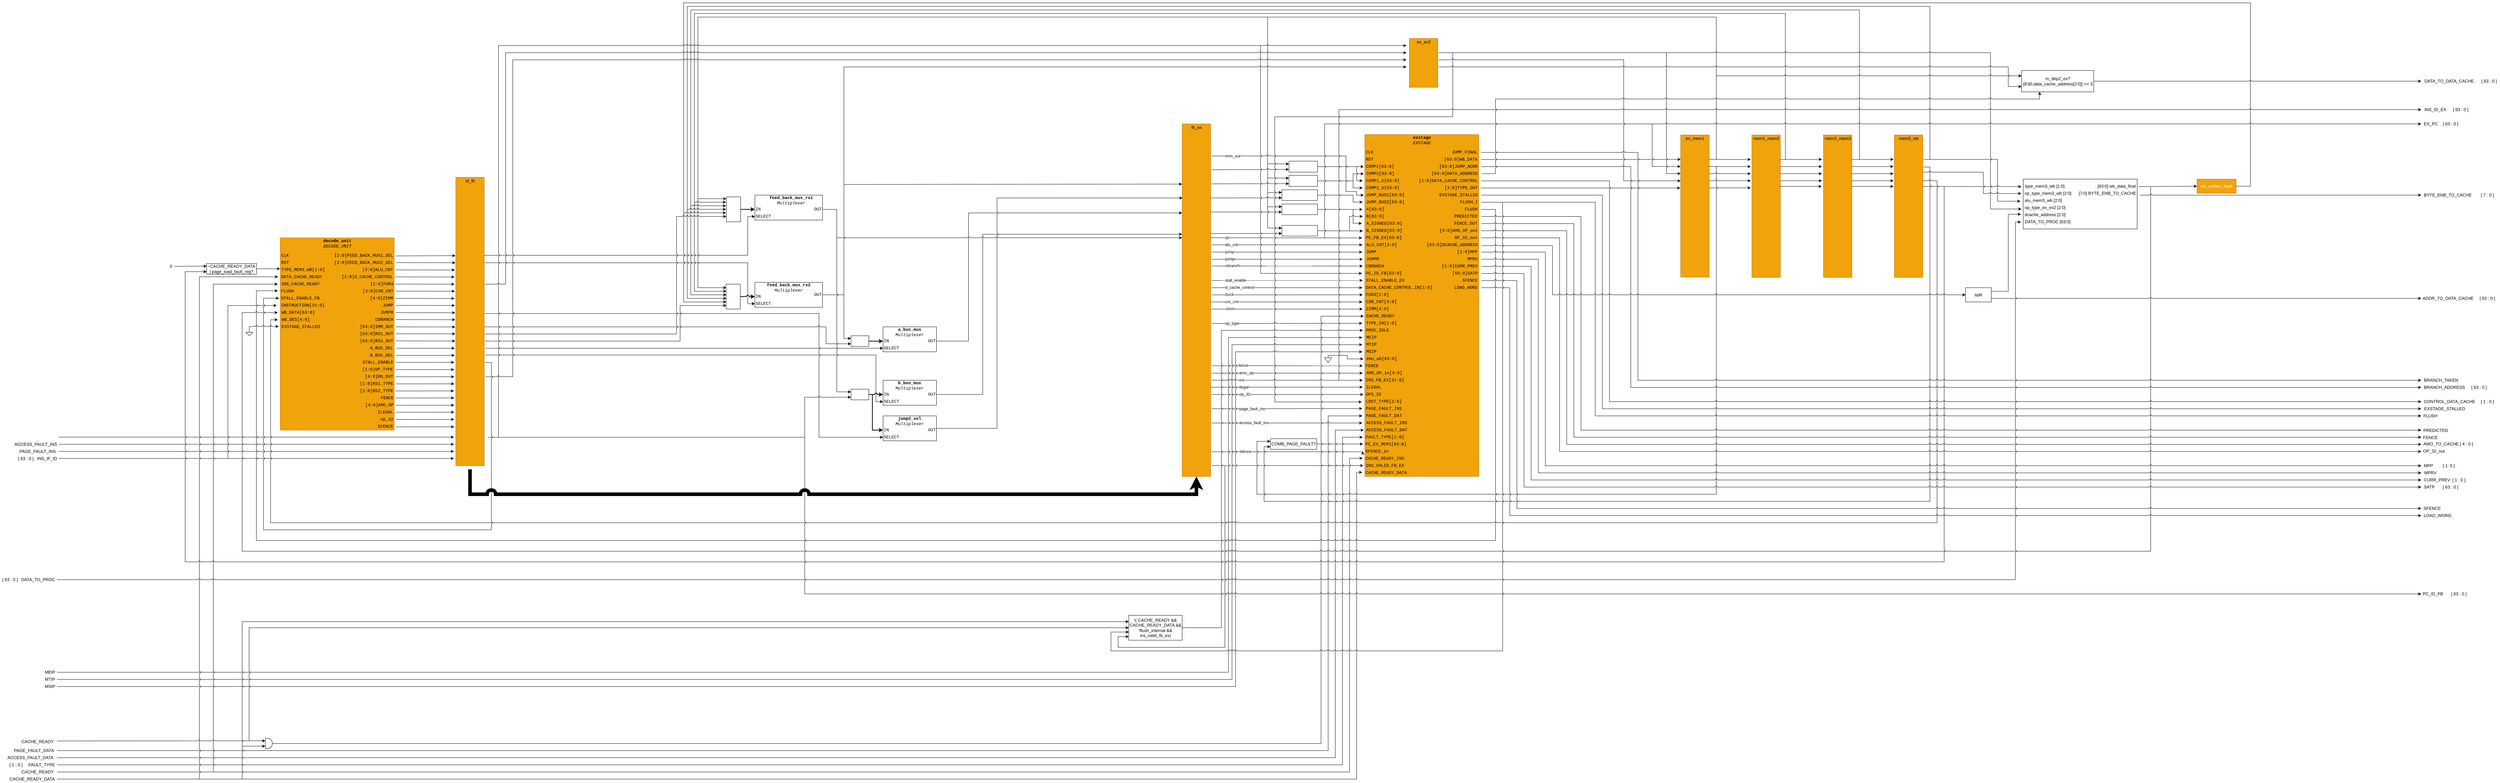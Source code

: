 <mxfile>
    <diagram id="qEECNRPm3MojXU5p8g2V" name="Pipeline">
        <mxGraphModel dx="6600" dy="3780" grid="0" gridSize="10" guides="1" tooltips="1" connect="1" arrows="1" fold="1" page="1" pageScale="1" pageWidth="10000" pageHeight="10000" math="0" shadow="0">
            <root>
                <mxCell id="0"/>
                <mxCell id="1" parent="0"/>
                <mxCell id="765" value="" style="endArrow=classic;html=1;rounded=0;fontColor=#FFFFFF;strokeWidth=1;jumpStyle=arc;edgeStyle=orthogonalEdgeStyle;" parent="1" edge="1">
                    <mxGeometry width="50" height="50" relative="1" as="geometry">
                        <mxPoint x="1285" y="4079.63" as="sourcePoint"/>
                        <mxPoint x="2395" y="4079.63" as="targetPoint"/>
                        <Array as="points">
                            <mxPoint x="2295" y="4079.63"/>
                            <mxPoint x="2295" y="4079.63"/>
                        </Array>
                    </mxGeometry>
                </mxCell>
                <mxCell id="571" value="" style="whiteSpace=wrap;html=1;shadow=0;fillStyle=solid;fontFamily=Courier New;strokeColor=#BD7000;fillColor=#f0a30a;fontColor=#000000;" parent="1" vertex="1">
                    <mxGeometry x="1907" y="3520" width="320" height="540" as="geometry"/>
                </mxCell>
                <mxCell id="572" value="&lt;b&gt;decode_unit&lt;br&gt;&lt;/b&gt;&lt;i&gt;DECODE_UNIT&lt;/i&gt;&lt;b&gt;&lt;br&gt;&lt;/b&gt;" style="text;html=1;align=center;verticalAlign=middle;resizable=0;points=[];autosize=1;strokeColor=none;fillColor=none;fontFamily=Courier New;" parent="1" vertex="1">
                    <mxGeometry x="2022" y="3521" width="90" height="30" as="geometry"/>
                </mxCell>
                <mxCell id="573" value="CLK" style="text;html=1;align=center;verticalAlign=middle;resizable=0;points=[];autosize=1;strokeColor=none;fillColor=none;fontFamily=Courier New;" parent="1" vertex="1">
                    <mxGeometry x="1900" y="3560" width="40" height="20" as="geometry"/>
                </mxCell>
                <mxCell id="574" value="RST" style="text;html=1;align=center;verticalAlign=middle;resizable=0;points=[];autosize=1;strokeColor=none;fillColor=none;fontFamily=Courier New;" parent="1" vertex="1">
                    <mxGeometry x="1900" y="3580" width="40" height="20" as="geometry"/>
                </mxCell>
                <mxCell id="575" value="&lt;div style=&quot;text-align: justify&quot;&gt;&lt;span&gt;TYPE_MEM3_WB[1:0]&lt;/span&gt;&lt;/div&gt;" style="text;html=1;align=left;verticalAlign=middle;resizable=0;points=[];autosize=1;strokeColor=none;fillColor=none;fontFamily=Courier New;" parent="1" vertex="1">
                    <mxGeometry x="1908" y="3600" width="140" height="20" as="geometry"/>
                </mxCell>
                <mxCell id="576" value="DATA_CACHE_READY" style="text;html=1;align=center;verticalAlign=middle;resizable=0;points=[];autosize=1;strokeColor=none;fillColor=none;fontFamily=Courier New;" parent="1" vertex="1">
                    <mxGeometry x="1902" y="3620" width="130" height="20" as="geometry"/>
                </mxCell>
                <mxCell id="577" value="INS_CACHE_READY" style="text;html=1;align=center;verticalAlign=middle;resizable=0;points=[];autosize=1;strokeColor=none;fillColor=none;fontFamily=Courier New;" parent="1" vertex="1">
                    <mxGeometry x="1903" y="3640" width="120" height="20" as="geometry"/>
                </mxCell>
                <mxCell id="578" value="FLUSH" style="text;html=1;align=center;verticalAlign=middle;resizable=0;points=[];autosize=1;strokeColor=none;fillColor=none;fontFamily=Courier New;" parent="1" vertex="1">
                    <mxGeometry x="1902" y="3660" width="50" height="20" as="geometry"/>
                </mxCell>
                <mxCell id="579" value="STALL_ENABLE_FB" style="text;html=1;align=center;verticalAlign=middle;resizable=0;points=[];autosize=1;strokeColor=none;fillColor=none;fontFamily=Courier New;" parent="1" vertex="1">
                    <mxGeometry x="1903" y="3680" width="120" height="20" as="geometry"/>
                </mxCell>
                <mxCell id="580" value="INSTRUCTION[31:0]" style="text;html=1;align=center;verticalAlign=middle;resizable=0;points=[];autosize=1;strokeColor=none;fillColor=none;fontFamily=Courier New;" parent="1" vertex="1">
                    <mxGeometry x="1900" y="3700" width="140" height="20" as="geometry"/>
                </mxCell>
                <mxCell id="581" value="WB_DATA[63:0]" style="text;html=1;align=center;verticalAlign=middle;resizable=0;points=[];autosize=1;strokeColor=none;fillColor=none;fontFamily=Courier New;" parent="1" vertex="1">
                    <mxGeometry x="1902" y="3720" width="110" height="20" as="geometry"/>
                </mxCell>
                <mxCell id="582" value="WB_DES[4:0]" style="text;html=1;align=center;verticalAlign=middle;resizable=0;points=[];autosize=1;strokeColor=none;fillColor=none;fontFamily=Courier New;" parent="1" vertex="1">
                    <mxGeometry x="1905" y="3740" width="90" height="20" as="geometry"/>
                </mxCell>
                <mxCell id="583" value="EXSTAGE_STALLED" style="text;html=1;align=center;verticalAlign=middle;resizable=0;points=[];autosize=1;strokeColor=none;fillColor=none;fontFamily=Courier New;" parent="1" vertex="1">
                    <mxGeometry x="1904" y="3760" width="120" height="20" as="geometry"/>
                </mxCell>
                <mxCell id="584" value="[2:0]FEED_BACK_MUX1_SEL" style="text;html=1;align=center;verticalAlign=middle;resizable=0;points=[];autosize=1;strokeColor=none;fillColor=none;fontFamily=Courier New;" parent="1" vertex="1">
                    <mxGeometry x="2051" y="3560" width="180" height="20" as="geometry"/>
                </mxCell>
                <mxCell id="585" value="[2:0]FEED_BACK_MUX2_SEL" style="text;html=1;align=center;verticalAlign=middle;resizable=0;points=[];autosize=1;strokeColor=none;fillColor=none;fontFamily=Courier New;" parent="1" vertex="1">
                    <mxGeometry x="2051" y="3580" width="180" height="20" as="geometry"/>
                </mxCell>
                <mxCell id="586" value="&lt;div style=&quot;text-align: justify&quot;&gt;[3:0]&lt;span&gt;ALU_CNT&lt;/span&gt;&lt;/div&gt;" style="text;html=1;align=center;verticalAlign=middle;resizable=0;points=[];autosize=1;strokeColor=none;fillColor=none;fontFamily=Courier New;" parent="1" vertex="1">
                    <mxGeometry x="2130" y="3600" width="100" height="20" as="geometry"/>
                </mxCell>
                <mxCell id="587" value="[1:0]D_CACHE_CONTROL" style="text;html=1;align=center;verticalAlign=middle;resizable=0;points=[];autosize=1;strokeColor=none;fillColor=none;fontFamily=Courier New;" parent="1" vertex="1">
                    <mxGeometry x="2071" y="3620" width="160" height="20" as="geometry"/>
                </mxCell>
                <mxCell id="588" value="[2:0]FUN3" style="text;html=1;align=center;verticalAlign=middle;resizable=0;points=[];autosize=1;strokeColor=none;fillColor=none;fontFamily=Courier New;" parent="1" vertex="1">
                    <mxGeometry x="2152" y="3640" width="80" height="20" as="geometry"/>
                </mxCell>
                <mxCell id="589" value="[3:0]CSR_CNT" style="text;html=1;align=center;verticalAlign=middle;resizable=0;points=[];autosize=1;strokeColor=none;fillColor=none;fontFamily=Courier New;" parent="1" vertex="1">
                    <mxGeometry x="2131" y="3660" width="100" height="20" as="geometry"/>
                </mxCell>
                <mxCell id="590" value="[4:0]ZIMM" style="text;html=1;align=center;verticalAlign=middle;resizable=0;points=[];autosize=1;strokeColor=none;fillColor=none;fontFamily=Courier New;" parent="1" vertex="1">
                    <mxGeometry x="2151" y="3680" width="80" height="20" as="geometry"/>
                </mxCell>
                <mxCell id="591" value="JUMP" style="text;html=1;align=center;verticalAlign=middle;resizable=0;points=[];autosize=1;strokeColor=none;fillColor=none;fontFamily=Courier New;" parent="1" vertex="1">
                    <mxGeometry x="2189" y="3700" width="40" height="20" as="geometry"/>
                </mxCell>
                <mxCell id="592" value="JUMPR" style="text;html=1;align=center;verticalAlign=middle;resizable=0;points=[];autosize=1;strokeColor=none;fillColor=none;fontFamily=Courier New;" parent="1" vertex="1">
                    <mxGeometry x="2181" y="3720" width="50" height="20" as="geometry"/>
                </mxCell>
                <mxCell id="593" value="CBRANCH" style="text;html=1;align=center;verticalAlign=middle;resizable=0;points=[];autosize=1;strokeColor=none;fillColor=none;fontFamily=Courier New;" parent="1" vertex="1">
                    <mxGeometry x="2164" y="3740" width="70" height="20" as="geometry"/>
                </mxCell>
                <mxCell id="594" value="[63:0]IMM_OUT" style="text;html=1;align=center;verticalAlign=middle;resizable=0;points=[];autosize=1;strokeColor=none;fillColor=none;fontFamily=Courier New;" parent="1" vertex="1">
                    <mxGeometry x="2122" y="3760" width="110" height="20" as="geometry"/>
                </mxCell>
                <mxCell id="595" value="[63:0]RS1_OUT" style="text;html=1;align=center;verticalAlign=middle;resizable=0;points=[];autosize=1;strokeColor=none;fillColor=none;fontFamily=Courier New;" parent="1" vertex="1">
                    <mxGeometry x="2122" y="3780" width="110" height="20" as="geometry"/>
                </mxCell>
                <mxCell id="596" value="[63:0]RS2_OUT" style="text;html=1;align=center;verticalAlign=middle;resizable=0;points=[];autosize=1;strokeColor=none;fillColor=none;fontFamily=Courier New;" parent="1" vertex="1">
                    <mxGeometry x="2122" y="3800" width="110" height="20" as="geometry"/>
                </mxCell>
                <mxCell id="597" value="SFENCE" style="text;html=1;align=center;verticalAlign=middle;resizable=0;points=[];autosize=1;strokeColor=none;fillColor=none;fontFamily=Courier New;" parent="1" vertex="1">
                    <mxGeometry x="2172" y="4040" width="60" height="20" as="geometry"/>
                </mxCell>
                <mxCell id="598" value="op_32" style="text;html=1;align=center;verticalAlign=middle;resizable=0;points=[];autosize=1;strokeColor=none;fillColor=none;fontFamily=Courier New;" parent="1" vertex="1">
                    <mxGeometry x="2181" y="4020" width="50" height="20" as="geometry"/>
                </mxCell>
                <mxCell id="599" value="ILEGAL" style="text;html=1;align=center;verticalAlign=middle;resizable=0;points=[];autosize=1;strokeColor=none;fillColor=none;fontFamily=Courier New;" parent="1" vertex="1">
                    <mxGeometry x="2172" y="4000" width="60" height="20" as="geometry"/>
                </mxCell>
                <mxCell id="600" value="[4:0]AMO_OP" style="text;html=1;align=center;verticalAlign=middle;resizable=0;points=[];autosize=1;strokeColor=none;fillColor=none;fontFamily=Courier New;" parent="1" vertex="1">
                    <mxGeometry x="2140" y="3980" width="90" height="20" as="geometry"/>
                </mxCell>
                <mxCell id="601" value="FENCE" style="text;html=1;align=center;verticalAlign=middle;resizable=0;points=[];autosize=1;strokeColor=none;fillColor=none;fontFamily=Courier New;" parent="1" vertex="1">
                    <mxGeometry x="2182" y="3960" width="50" height="20" as="geometry"/>
                </mxCell>
                <mxCell id="602" value="[1:0]RS2_TYPE" style="text;html=1;align=center;verticalAlign=middle;resizable=0;points=[];autosize=1;strokeColor=none;fillColor=none;fontFamily=Courier New;" parent="1" vertex="1">
                    <mxGeometry x="2122" y="3940" width="110" height="20" as="geometry"/>
                </mxCell>
                <mxCell id="603" value="[1:0]RS1_TYPE" style="text;html=1;align=center;verticalAlign=middle;resizable=0;points=[];autosize=1;strokeColor=none;fillColor=none;fontFamily=Courier New;" parent="1" vertex="1">
                    <mxGeometry x="2122" y="3920" width="110" height="20" as="geometry"/>
                </mxCell>
                <mxCell id="604" value="[4:0]RD_OUT" style="text;html=1;align=center;verticalAlign=middle;resizable=0;points=[];autosize=1;strokeColor=none;fillColor=none;fontFamily=Courier New;" parent="1" vertex="1">
                    <mxGeometry x="2139" y="3900" width="90" height="20" as="geometry"/>
                </mxCell>
                <mxCell id="605" value="[1:0]OP_TYPE" style="text;html=1;align=center;verticalAlign=middle;resizable=0;points=[];autosize=1;strokeColor=none;fillColor=none;fontFamily=Courier New;" parent="1" vertex="1">
                    <mxGeometry x="2130" y="3880" width="100" height="20" as="geometry"/>
                </mxCell>
                <mxCell id="606" value="STALL_ENABLE" style="text;html=1;align=center;verticalAlign=middle;resizable=0;points=[];autosize=1;strokeColor=none;fillColor=none;fontFamily=Courier New;" parent="1" vertex="1">
                    <mxGeometry x="2131" y="3860" width="100" height="20" as="geometry"/>
                </mxCell>
                <mxCell id="607" value="&lt;div style=&quot;text-align: justify&quot;&gt;B_BUS_SEL&lt;br&gt;&lt;/div&gt;" style="text;html=1;align=left;verticalAlign=middle;resizable=0;points=[];autosize=1;strokeColor=none;fillColor=none;fontFamily=Courier New;" parent="1" vertex="1">
                    <mxGeometry x="2157" y="3840" width="80" height="20" as="geometry"/>
                </mxCell>
                <mxCell id="608" value="A_BUS_SEL" style="text;html=1;align=center;verticalAlign=middle;resizable=0;points=[];autosize=1;strokeColor=none;fillColor=none;fontFamily=Courier New;" parent="1" vertex="1">
                    <mxGeometry x="2151" y="3820" width="80" height="20" as="geometry"/>
                </mxCell>
                <mxCell id="609" value="" style="whiteSpace=wrap;html=1;fillColor=#f0a30a;fontColor=#000000;strokeColor=#BD7000;" parent="1" vertex="1">
                    <mxGeometry x="2400" y="3350" width="80" height="810" as="geometry"/>
                </mxCell>
                <mxCell id="610" value="id_fb" style="text;html=1;align=center;verticalAlign=middle;resizable=0;points=[];autosize=1;strokeColor=none;fillColor=none;" parent="1" vertex="1">
                    <mxGeometry x="2420" y="3350" width="40" height="20" as="geometry"/>
                </mxCell>
                <mxCell id="611" value="" style="whiteSpace=wrap;html=1;shadow=0;fillStyle=solid;fontFamily=Courier New;strokeColor=#BD7000;fillColor=#f0a30a;fontColor=#000000;" parent="1" vertex="1">
                    <mxGeometry x="4953" y="3230" width="320" height="960" as="geometry"/>
                </mxCell>
                <mxCell id="612" value="&lt;b&gt;exstage&lt;br&gt;&lt;/b&gt;&lt;i&gt;EXSTAGE&lt;/i&gt;" style="text;html=1;align=center;verticalAlign=middle;resizable=0;points=[];autosize=1;strokeColor=none;fillColor=none;fontFamily=Courier New;" parent="1" vertex="1">
                    <mxGeometry x="5078" y="3231" width="70" height="30" as="geometry"/>
                </mxCell>
                <mxCell id="613" value="CLK" style="text;html=1;align=center;verticalAlign=middle;resizable=0;points=[];autosize=1;strokeColor=none;fillColor=none;fontFamily=Courier New;" parent="1" vertex="1">
                    <mxGeometry x="4946" y="3270" width="40" height="20" as="geometry"/>
                </mxCell>
                <mxCell id="614" value="RST" style="text;html=1;align=center;verticalAlign=middle;resizable=0;points=[];autosize=1;strokeColor=none;fillColor=none;fontFamily=Courier New;" parent="1" vertex="1">
                    <mxGeometry x="4946" y="3290" width="40" height="20" as="geometry"/>
                </mxCell>
                <mxCell id="615" value="&lt;div style=&quot;text-align: justify&quot;&gt;&lt;span&gt;COMP1[63:0]&lt;/span&gt;&lt;/div&gt;" style="text;html=1;align=left;verticalAlign=middle;resizable=0;points=[];autosize=1;strokeColor=none;fillColor=none;fontFamily=Courier New;" parent="1" vertex="1">
                    <mxGeometry x="4954" y="3310" width="90" height="20" as="geometry"/>
                </mxCell>
                <mxCell id="616" value="&lt;span style=&quot;text-align: justify&quot;&gt;COMP2[63:0]&lt;/span&gt;" style="text;html=1;align=center;verticalAlign=middle;resizable=0;points=[];autosize=1;strokeColor=none;fillColor=none;fontFamily=Courier New;" parent="1" vertex="1">
                    <mxGeometry x="4951" y="3330" width="90" height="20" as="geometry"/>
                </mxCell>
                <mxCell id="617" value="&lt;span style=&quot;text-align: justify&quot;&gt;COMP1_U[63:0]&lt;/span&gt;" style="text;html=1;align=center;verticalAlign=middle;resizable=0;points=[];autosize=1;strokeColor=none;fillColor=none;fontFamily=Courier New;" parent="1" vertex="1">
                    <mxGeometry x="4948" y="3350" width="110" height="20" as="geometry"/>
                </mxCell>
                <mxCell id="618" value="&lt;span style=&quot;text-align: justify&quot;&gt;COMP2_U[63:0]&lt;/span&gt;" style="text;html=1;align=center;verticalAlign=middle;resizable=0;points=[];autosize=1;strokeColor=none;fillColor=none;fontFamily=Courier New;" parent="1" vertex="1">
                    <mxGeometry x="4948" y="3370" width="110" height="20" as="geometry"/>
                </mxCell>
                <mxCell id="619" value="&lt;span style=&quot;text-align: justify&quot;&gt;JUMP_BUS1[63:0]&lt;/span&gt;" style="text;html=1;align=center;verticalAlign=middle;resizable=0;points=[];autosize=1;strokeColor=none;fillColor=none;fontFamily=Courier New;" parent="1" vertex="1">
                    <mxGeometry x="4950" y="3390" width="120" height="20" as="geometry"/>
                </mxCell>
                <mxCell id="620" value="&lt;span style=&quot;text-align: justify&quot;&gt;JUMP_BUS2[63:0]&lt;/span&gt;" style="text;html=1;align=center;verticalAlign=middle;resizable=0;points=[];autosize=1;strokeColor=none;fillColor=none;fontFamily=Courier New;" parent="1" vertex="1">
                    <mxGeometry x="4950" y="3410" width="120" height="20" as="geometry"/>
                </mxCell>
                <mxCell id="621" value="&lt;span style=&quot;text-align: justify&quot;&gt;A[63:0]&lt;/span&gt;" style="text;html=1;align=center;verticalAlign=middle;resizable=0;points=[];autosize=1;strokeColor=none;fillColor=none;fontFamily=Courier New;" parent="1" vertex="1">
                    <mxGeometry x="4947" y="3430" width="70" height="20" as="geometry"/>
                </mxCell>
                <mxCell id="622" value="&lt;span style=&quot;text-align: justify&quot;&gt;B[63:0]&lt;/span&gt;" style="text;html=1;align=center;verticalAlign=middle;resizable=0;points=[];autosize=1;strokeColor=none;fillColor=none;fontFamily=Courier New;" parent="1" vertex="1">
                    <mxGeometry x="4947" y="3450" width="70" height="20" as="geometry"/>
                </mxCell>
                <mxCell id="623" value="&lt;span style=&quot;text-align: justify&quot;&gt;A_SIGNED[63:0]&lt;/span&gt;" style="text;html=1;align=center;verticalAlign=middle;resizable=0;points=[];autosize=1;strokeColor=none;fillColor=none;fontFamily=Courier New;" parent="1" vertex="1">
                    <mxGeometry x="4947" y="3470" width="120" height="20" as="geometry"/>
                </mxCell>
                <mxCell id="624" value="JUMP_FINAL" style="text;html=1;align=center;verticalAlign=middle;resizable=0;points=[];autosize=1;strokeColor=none;fillColor=none;fontFamily=Courier New;" parent="1" vertex="1">
                    <mxGeometry x="5188" y="3270" width="90" height="20" as="geometry"/>
                </mxCell>
                <mxCell id="625" value="[63:0]WB_DATA" style="text;html=1;align=center;verticalAlign=middle;resizable=0;points=[];autosize=1;strokeColor=none;fillColor=none;fontFamily=Courier New;" parent="1" vertex="1">
                    <mxGeometry x="5167" y="3290" width="110" height="20" as="geometry"/>
                </mxCell>
                <mxCell id="626" value="&lt;span style=&quot;text-align: justify&quot;&gt;[63:0]&lt;/span&gt;&lt;span style=&quot;text-align: justify&quot;&gt;JUMP_ADDR&lt;/span&gt;&lt;span style=&quot;text-align: justify&quot;&gt;&lt;br&gt;&lt;/span&gt;" style="text;html=1;align=left;verticalAlign=middle;resizable=0;points=[];autosize=1;strokeColor=none;fillColor=none;fontFamily=Courier New;" parent="1" vertex="1">
                    <mxGeometry x="5160" y="3310" width="120" height="20" as="geometry"/>
                </mxCell>
                <mxCell id="627" value="[63:0]DATA_ADDRESS" style="text;html=1;align=center;verticalAlign=middle;resizable=0;points=[];autosize=1;strokeColor=none;fillColor=none;fontFamily=Courier New;" parent="1" vertex="1">
                    <mxGeometry x="5130" y="3330" width="150" height="20" as="geometry"/>
                </mxCell>
                <mxCell id="628" value="[1:0]DATA_CACHE_CONTROL" style="text;html=1;align=center;verticalAlign=middle;resizable=0;points=[];autosize=1;strokeColor=none;fillColor=none;fontFamily=Courier New;" parent="1" vertex="1">
                    <mxGeometry x="5097" y="3350" width="180" height="20" as="geometry"/>
                </mxCell>
                <mxCell id="629" value="[1:0]TYPE_OUT" style="text;html=1;align=center;verticalAlign=middle;resizable=0;points=[];autosize=1;strokeColor=none;fillColor=none;fontFamily=Courier New;" parent="1" vertex="1">
                    <mxGeometry x="5168" y="3370" width="110" height="20" as="geometry"/>
                </mxCell>
                <mxCell id="630" value="EXSTAGE_STALLED" style="text;html=1;align=center;verticalAlign=middle;resizable=0;points=[];autosize=1;strokeColor=none;fillColor=none;fontFamily=Courier New;" parent="1" vertex="1">
                    <mxGeometry x="5156" y="3390" width="120" height="20" as="geometry"/>
                </mxCell>
                <mxCell id="631" value="FLUSH_I" style="text;html=1;align=center;verticalAlign=middle;resizable=0;points=[];autosize=1;strokeColor=none;fillColor=none;fontFamily=Courier New;" parent="1" vertex="1">
                    <mxGeometry x="5210" y="3410" width="70" height="20" as="geometry"/>
                </mxCell>
                <mxCell id="632" value="FLUSH" style="text;html=1;align=center;verticalAlign=middle;resizable=0;points=[];autosize=1;strokeColor=none;fillColor=none;fontFamily=Courier New;" parent="1" vertex="1">
                    <mxGeometry x="5226" y="3430" width="50" height="20" as="geometry"/>
                </mxCell>
                <mxCell id="633" value="PREDICTED" style="text;html=1;align=center;verticalAlign=middle;resizable=0;points=[];autosize=1;strokeColor=none;fillColor=none;fontFamily=Courier New;" parent="1" vertex="1">
                    <mxGeometry x="5196" y="3450" width="80" height="20" as="geometry"/>
                </mxCell>
                <mxCell id="634" value="FENCE_OUT" style="text;html=1;align=center;verticalAlign=middle;resizable=0;points=[];autosize=1;strokeColor=none;fillColor=none;fontFamily=Courier New;" parent="1" vertex="1">
                    <mxGeometry x="5196" y="3470" width="80" height="20" as="geometry"/>
                </mxCell>
                <mxCell id="635" value="[4:0]AMO_OP_out" style="text;html=1;align=center;verticalAlign=middle;resizable=0;points=[];autosize=1;strokeColor=none;fillColor=none;fontFamily=Courier New;" parent="1" vertex="1">
                    <mxGeometry x="5156" y="3490" width="120" height="20" as="geometry"/>
                </mxCell>
                <mxCell id="636" value="OP_32_out" style="text;html=1;align=center;verticalAlign=middle;resizable=0;points=[];autosize=1;strokeColor=none;fillColor=none;fontFamily=Courier New;" parent="1" vertex="1">
                    <mxGeometry x="5197" y="3510" width="80" height="20" as="geometry"/>
                </mxCell>
                <mxCell id="637" value="LOAD_WORD" style="text;html=1;align=center;verticalAlign=middle;resizable=0;points=[];autosize=1;strokeColor=none;fillColor=none;fontFamily=Courier New;" parent="1" vertex="1">
                    <mxGeometry x="5196" y="3650" width="80" height="20" as="geometry"/>
                </mxCell>
                <mxCell id="638" value="SFENCE" style="text;html=1;align=center;verticalAlign=middle;resizable=0;points=[];autosize=1;strokeColor=none;fillColor=none;fontFamily=Courier New;" parent="1" vertex="1">
                    <mxGeometry x="5218" y="3630" width="60" height="20" as="geometry"/>
                </mxCell>
                <mxCell id="639" value="[63:0]SATP" style="text;html=1;align=center;verticalAlign=middle;resizable=0;points=[];autosize=1;strokeColor=none;fillColor=none;fontFamily=Courier New;" parent="1" vertex="1">
                    <mxGeometry x="5189" y="3610" width="90" height="20" as="geometry"/>
                </mxCell>
                <mxCell id="640" value="[1:0]CURR_PREV" style="text;html=1;align=center;verticalAlign=middle;resizable=0;points=[];autosize=1;strokeColor=none;fillColor=none;fontFamily=Courier New;" parent="1" vertex="1">
                    <mxGeometry x="5159" y="3590" width="120" height="20" as="geometry"/>
                </mxCell>
                <mxCell id="641" value="MPRV" style="text;html=1;align=center;verticalAlign=middle;resizable=0;points=[];autosize=1;strokeColor=none;fillColor=none;fontFamily=Courier New;" parent="1" vertex="1">
                    <mxGeometry x="5235" y="3570" width="40" height="20" as="geometry"/>
                </mxCell>
                <mxCell id="642" value="&lt;div style=&quot;text-align: justify&quot;&gt;[1:0]MPP&lt;br&gt;&lt;/div&gt;" style="text;html=1;align=left;verticalAlign=middle;resizable=0;points=[];autosize=1;strokeColor=none;fillColor=none;fontFamily=Courier New;" parent="1" vertex="1">
                    <mxGeometry x="5210" y="3550" width="70" height="20" as="geometry"/>
                </mxCell>
                <mxCell id="643" value="[63:0]DCACHE_ADDRESS" style="text;html=1;align=center;verticalAlign=middle;resizable=0;points=[];autosize=1;strokeColor=none;fillColor=none;fontFamily=Courier New;" parent="1" vertex="1">
                    <mxGeometry x="5118" y="3530" width="160" height="20" as="geometry"/>
                </mxCell>
                <mxCell id="644" value="&lt;span style=&quot;text-align: justify&quot;&gt;B_SIGNED[63:0]&lt;/span&gt;" style="text;html=1;align=center;verticalAlign=middle;resizable=0;points=[];autosize=1;strokeColor=none;fillColor=none;fontFamily=Courier New;" parent="1" vertex="1">
                    <mxGeometry x="4947" y="3490" width="120" height="20" as="geometry"/>
                </mxCell>
                <mxCell id="645" value="&lt;span style=&quot;text-align: justify&quot;&gt;PC_FB_EX[63:0]&lt;/span&gt;" style="text;html=1;align=center;verticalAlign=middle;resizable=0;points=[];autosize=1;strokeColor=none;fillColor=none;fontFamily=Courier New;" parent="1" vertex="1">
                    <mxGeometry x="4946" y="3510" width="120" height="20" as="geometry"/>
                </mxCell>
                <mxCell id="646" value="ALU_CNT[3:0]" style="text;html=1;align=center;verticalAlign=middle;resizable=0;points=[];autosize=1;strokeColor=none;fillColor=none;fontFamily=Courier New;" parent="1" vertex="1">
                    <mxGeometry x="4950" y="3530" width="100" height="20" as="geometry"/>
                </mxCell>
                <mxCell id="647" value="JUMP" style="text;html=1;align=center;verticalAlign=middle;resizable=0;points=[];autosize=1;strokeColor=none;fillColor=none;fontFamily=Courier New;" parent="1" vertex="1">
                    <mxGeometry x="4950" y="3550" width="40" height="20" as="geometry"/>
                </mxCell>
                <mxCell id="648" value="&lt;div style=&quot;text-align: justify&quot;&gt;JUMPR&lt;br&gt;&lt;/div&gt;" style="text;html=1;align=left;verticalAlign=middle;resizable=0;points=[];autosize=1;strokeColor=none;fillColor=none;fontFamily=Courier New;" parent="1" vertex="1">
                    <mxGeometry x="4955" y="3570" width="50" height="20" as="geometry"/>
                </mxCell>
                <mxCell id="649" value="&lt;div style=&quot;text-align: justify&quot;&gt;&lt;span&gt;CBRANCH&lt;/span&gt;&lt;/div&gt;" style="text;html=1;align=center;verticalAlign=middle;resizable=0;points=[];autosize=1;strokeColor=none;fillColor=none;fontFamily=Courier New;" parent="1" vertex="1">
                    <mxGeometry x="4946" y="3590" width="70" height="20" as="geometry"/>
                </mxCell>
                <mxCell id="650" value="&lt;span style=&quot;text-align: justify&quot;&gt;PC_ID_FB[63:0]&lt;/span&gt;" style="text;html=1;align=center;verticalAlign=middle;resizable=0;points=[];autosize=1;strokeColor=none;fillColor=none;fontFamily=Courier New;" parent="1" vertex="1">
                    <mxGeometry x="4946" y="3610" width="120" height="20" as="geometry"/>
                </mxCell>
                <mxCell id="651" value="&lt;div style=&quot;text-align: justify&quot;&gt;&lt;span&gt;STALL_ENABLE_EX&lt;/span&gt;&lt;/div&gt;" style="text;html=1;align=center;verticalAlign=middle;resizable=0;points=[];autosize=1;strokeColor=none;fillColor=none;fontFamily=Courier New;" parent="1" vertex="1">
                    <mxGeometry x="4950" y="3630" width="120" height="20" as="geometry"/>
                </mxCell>
                <mxCell id="652" value="&lt;div style=&quot;text-align: justify&quot;&gt;&lt;span&gt;DATA_CACHE_CONTROL_IN[1:0]&lt;/span&gt;&lt;/div&gt;" style="text;html=1;align=center;verticalAlign=middle;resizable=0;points=[];autosize=1;strokeColor=none;fillColor=none;fontFamily=Courier New;" parent="1" vertex="1">
                    <mxGeometry x="4949" y="3650" width="200" height="20" as="geometry"/>
                </mxCell>
                <mxCell id="653" value="&lt;div style=&quot;text-align: justify&quot;&gt;&lt;span&gt;FUN3[2:0]&lt;/span&gt;&lt;/div&gt;" style="text;html=1;align=center;verticalAlign=middle;resizable=0;points=[];autosize=1;strokeColor=none;fillColor=none;fontFamily=Courier New;" parent="1" vertex="1">
                    <mxGeometry x="4948" y="3670" width="80" height="20" as="geometry"/>
                </mxCell>
                <mxCell id="654" value="&lt;div style=&quot;text-align: justify&quot;&gt;&lt;span&gt;CSR_CNT[3:0]&lt;/span&gt;&lt;/div&gt;" style="text;html=1;align=center;verticalAlign=middle;resizable=0;points=[];autosize=1;strokeColor=none;fillColor=none;fontFamily=Courier New;" parent="1" vertex="1">
                    <mxGeometry x="4949" y="3690" width="100" height="20" as="geometry"/>
                </mxCell>
                <mxCell id="655" value="&lt;span style=&quot;text-align: justify&quot;&gt;ZIMM[4:0]&lt;/span&gt;" style="text;html=1;align=center;verticalAlign=middle;resizable=0;points=[];autosize=1;strokeColor=none;fillColor=none;fontFamily=Courier New;" parent="1" vertex="1">
                    <mxGeometry x="4948" y="3710" width="80" height="20" as="geometry"/>
                </mxCell>
                <mxCell id="656" value="&lt;div style=&quot;text-align: justify&quot;&gt;&lt;span&gt;CACHE_READY&lt;/span&gt;&lt;/div&gt;" style="text;html=1;align=center;verticalAlign=middle;resizable=0;points=[];autosize=1;strokeColor=none;fillColor=none;fontFamily=Courier New;" parent="1" vertex="1">
                    <mxGeometry x="4951" y="3730" width="90" height="20" as="geometry"/>
                </mxCell>
                <mxCell id="657" value="&lt;div style=&quot;text-align: justify&quot;&gt;&lt;span&gt;TYPE_IN[1:0]&lt;/span&gt;&lt;/div&gt;" style="text;html=1;align=center;verticalAlign=middle;resizable=0;points=[];autosize=1;strokeColor=none;fillColor=none;fontFamily=Courier New;" parent="1" vertex="1">
                    <mxGeometry x="4949" y="3750" width="100" height="20" as="geometry"/>
                </mxCell>
                <mxCell id="658" value="&lt;div style=&quot;text-align: justify&quot;&gt;&lt;span&gt;PROC_IDLE&lt;/span&gt;&lt;/div&gt;" style="text;html=1;align=center;verticalAlign=middle;resizable=0;points=[];autosize=1;strokeColor=none;fillColor=none;fontFamily=Courier New;" parent="1" vertex="1">
                    <mxGeometry x="4948" y="3770" width="80" height="20" as="geometry"/>
                </mxCell>
                <mxCell id="659" value="&lt;div style=&quot;text-align: justify&quot;&gt;&lt;span&gt;MEIP&lt;/span&gt;&lt;/div&gt;" style="text;html=1;align=center;verticalAlign=middle;resizable=0;points=[];autosize=1;strokeColor=none;fillColor=none;fontFamily=Courier New;" parent="1" vertex="1">
                    <mxGeometry x="4951" y="3790" width="40" height="20" as="geometry"/>
                </mxCell>
                <mxCell id="660" value="&lt;div style=&quot;text-align: justify&quot;&gt;&lt;span&gt;MTIP&lt;/span&gt;&lt;/div&gt;" style="text;html=1;align=center;verticalAlign=middle;resizable=0;points=[];autosize=1;strokeColor=none;fillColor=none;fontFamily=Courier New;" parent="1" vertex="1">
                    <mxGeometry x="4951" y="3810" width="40" height="20" as="geometry"/>
                </mxCell>
                <mxCell id="661" value="&lt;div style=&quot;text-align: justify&quot;&gt;&lt;span&gt;MSIP&lt;/span&gt;&lt;/div&gt;" style="text;html=1;align=center;verticalAlign=middle;resizable=0;points=[];autosize=1;strokeColor=none;fillColor=none;fontFamily=Courier New;" parent="1" vertex="1">
                    <mxGeometry x="4951" y="3830" width="40" height="20" as="geometry"/>
                </mxCell>
                <mxCell id="662" value="&lt;div style=&quot;text-align: justify&quot;&gt;&lt;span&gt;emu_wb[63:0]&lt;/span&gt;&lt;/div&gt;" style="text;html=1;align=center;verticalAlign=middle;resizable=0;points=[];autosize=1;strokeColor=none;fillColor=none;fontFamily=Courier New;" parent="1" vertex="1">
                    <mxGeometry x="4950" y="3850" width="100" height="20" as="geometry"/>
                </mxCell>
                <mxCell id="663" value="&lt;div style=&quot;text-align: justify&quot;&gt;&lt;span&gt;FENCE&lt;/span&gt;&lt;/div&gt;" style="text;html=1;align=center;verticalAlign=middle;resizable=0;points=[];autosize=1;strokeColor=none;fillColor=none;fontFamily=Courier New;" parent="1" vertex="1">
                    <mxGeometry x="4948" y="3870" width="50" height="20" as="geometry"/>
                </mxCell>
                <mxCell id="664" value="AMO_OP_in[4:0]" style="text;html=1;align=center;verticalAlign=middle;resizable=0;points=[];autosize=1;strokeColor=none;fillColor=none;fontFamily=Courier New;" parent="1" vertex="1">
                    <mxGeometry x="4947" y="3890" width="120" height="20" as="geometry"/>
                </mxCell>
                <mxCell id="665" value="INS_FB_EX[31:0]" style="text;html=1;align=center;verticalAlign=middle;resizable=0;points=[];autosize=1;strokeColor=none;fillColor=none;fontFamily=Courier New;" parent="1" vertex="1">
                    <mxGeometry x="4949" y="3910" width="120" height="20" as="geometry"/>
                </mxCell>
                <mxCell id="666" value="&lt;div style=&quot;text-align: justify&quot;&gt;ILEGAL&lt;br&gt;&lt;/div&gt;" style="text;html=1;align=left;verticalAlign=middle;resizable=0;points=[];autosize=1;strokeColor=none;fillColor=none;fontFamily=Courier New;" parent="1" vertex="1">
                    <mxGeometry x="4954" y="3930" width="60" height="20" as="geometry"/>
                </mxCell>
                <mxCell id="667" value="&lt;div style=&quot;text-align: justify&quot;&gt;OPS_32&lt;br&gt;&lt;/div&gt;" style="text;html=1;align=center;verticalAlign=middle;resizable=0;points=[];autosize=1;strokeColor=none;fillColor=none;fontFamily=Courier New;" parent="1" vertex="1">
                    <mxGeometry x="4947" y="3950" width="60" height="20" as="geometry"/>
                </mxCell>
                <mxCell id="668" value="&lt;div style=&quot;text-align: justify&quot;&gt;&lt;span&gt;LDST_TYPE[2:0]&lt;/span&gt;&lt;/div&gt;" style="text;html=1;align=center;verticalAlign=middle;resizable=0;points=[];autosize=1;strokeColor=none;fillColor=none;fontFamily=Courier New;" parent="1" vertex="1">
                    <mxGeometry x="4946" y="3970" width="120" height="20" as="geometry"/>
                </mxCell>
                <mxCell id="669" value="&lt;div style=&quot;text-align: justify&quot;&gt;PAGE_FAULT_INS&lt;br&gt;&lt;/div&gt;" style="text;html=1;align=center;verticalAlign=middle;resizable=0;points=[];autosize=1;strokeColor=none;fillColor=none;fontFamily=Courier New;" parent="1" vertex="1">
                    <mxGeometry x="4946" y="3990" width="120" height="20" as="geometry"/>
                </mxCell>
                <mxCell id="670" value="&lt;div style=&quot;text-align: justify&quot;&gt;PAGE_FAULT_DAT&lt;br&gt;&lt;/div&gt;" style="text;html=1;align=center;verticalAlign=middle;resizable=0;points=[];autosize=1;strokeColor=none;fillColor=none;fontFamily=Courier New;" parent="1" vertex="1">
                    <mxGeometry x="4946" y="4010" width="120" height="20" as="geometry"/>
                </mxCell>
                <mxCell id="671" value="&lt;div style=&quot;text-align: justify&quot;&gt;ACCESS_FAULT_INS&lt;br&gt;&lt;/div&gt;" style="text;html=1;align=center;verticalAlign=middle;resizable=0;points=[];autosize=1;strokeColor=none;fillColor=none;fontFamily=Courier New;" parent="1" vertex="1">
                    <mxGeometry x="4949" y="4030" width="130" height="20" as="geometry"/>
                </mxCell>
                <mxCell id="672" value="&lt;div style=&quot;text-align: justify&quot;&gt;ACCESS_FAULT_DAT&lt;br&gt;&lt;/div&gt;" style="text;html=1;align=center;verticalAlign=middle;resizable=0;points=[];autosize=1;strokeColor=none;fillColor=none;fontFamily=Courier New;" parent="1" vertex="1">
                    <mxGeometry x="4949" y="4050" width="130" height="20" as="geometry"/>
                </mxCell>
                <mxCell id="673" value="&lt;div style=&quot;text-align: justify&quot;&gt;&lt;span&gt;FAULT_TYPE[1:0]&lt;/span&gt;&lt;/div&gt;" style="text;html=1;align=center;verticalAlign=middle;resizable=0;points=[];autosize=1;strokeColor=none;fillColor=none;fontFamily=Courier New;" parent="1" vertex="1">
                    <mxGeometry x="4949" y="4070" width="120" height="20" as="geometry"/>
                </mxCell>
                <mxCell id="674" value="&lt;div style=&quot;text-align: justify&quot;&gt;PC_EX_MEM1[63:0]&lt;br&gt;&lt;/div&gt;" style="text;html=1;align=center;verticalAlign=middle;resizable=0;points=[];autosize=1;strokeColor=none;fillColor=none;fontFamily=Courier New;" parent="1" vertex="1">
                    <mxGeometry x="4947" y="4090" width="130" height="20" as="geometry"/>
                </mxCell>
                <mxCell id="675" value="&lt;div style=&quot;text-align: justify&quot;&gt;SFENCE_in&lt;br&gt;&lt;/div&gt;" style="text;html=1;align=center;verticalAlign=middle;resizable=0;points=[];autosize=1;strokeColor=none;fillColor=none;fontFamily=Courier New;" parent="1" vertex="1">
                    <mxGeometry x="4947" y="4110" width="80" height="20" as="geometry"/>
                </mxCell>
                <mxCell id="676" value="&lt;div style=&quot;text-align: justify&quot;&gt;CACHE_READY_INS&lt;br&gt;&lt;/div&gt;" style="text;html=1;align=center;verticalAlign=middle;resizable=0;points=[];autosize=1;strokeColor=none;fillColor=none;fontFamily=Courier New;" parent="1" vertex="1">
                    <mxGeometry x="4949" y="4130" width="120" height="20" as="geometry"/>
                </mxCell>
                <mxCell id="677" value="&lt;div style=&quot;text-align: justify&quot;&gt;INS_VALID_FB_EX&lt;br&gt;&lt;/div&gt;" style="text;html=1;align=center;verticalAlign=middle;resizable=0;points=[];autosize=1;strokeColor=none;fillColor=none;fontFamily=Courier New;" parent="1" vertex="1">
                    <mxGeometry x="4949" y="4150" width="120" height="20" as="geometry"/>
                </mxCell>
                <mxCell id="678" value="&lt;div style=&quot;text-align: justify&quot;&gt;CACHE_READY_DATA&lt;br&gt;&lt;/div&gt;" style="text;html=1;align=center;verticalAlign=middle;resizable=0;points=[];autosize=1;strokeColor=none;fillColor=none;fontFamily=Courier New;" parent="1" vertex="1">
                    <mxGeometry x="4948" y="4170" width="130" height="20" as="geometry"/>
                </mxCell>
                <mxCell id="680" value="" style="whiteSpace=wrap;html=1;fillColor=#f0a30a;fontColor=#000000;strokeColor=#BD7000;" parent="1" vertex="1">
                    <mxGeometry x="4440" y="3200" width="80" height="990" as="geometry"/>
                </mxCell>
                <mxCell id="681" value="fb_ex" style="text;html=1;align=center;verticalAlign=middle;resizable=0;points=[];autosize=1;strokeColor=none;fillColor=none;" parent="1" vertex="1">
                    <mxGeometry x="4455" y="3200" width="50" height="20" as="geometry"/>
                </mxCell>
                <mxCell id="682" value="" style="rounded=0;whiteSpace=wrap;html=1;fontFamily=Courier New;" parent="1" vertex="1">
                    <mxGeometry x="3240" y="3400" width="190" height="70" as="geometry"/>
                </mxCell>
                <mxCell id="683" value="IN" style="text;html=1;strokeColor=none;fillColor=none;align=left;verticalAlign=middle;whiteSpace=wrap;rounded=0;fontFamily=Courier New;" parent="1" vertex="1">
                    <mxGeometry x="3240" y="3430" width="60" height="20" as="geometry"/>
                </mxCell>
                <mxCell id="684" value="OUT" style="text;html=1;strokeColor=none;fillColor=none;align=right;verticalAlign=middle;whiteSpace=wrap;rounded=0;fontFamily=Courier New;" parent="1" vertex="1">
                    <mxGeometry x="3370" y="3430" width="60" height="20" as="geometry"/>
                </mxCell>
                <mxCell id="685" value="&lt;b&gt;feed_back_mux_rs1&lt;/b&gt;&lt;br&gt;&lt;i&gt;Multiplexer&lt;/i&gt;" style="text;html=1;strokeColor=none;fillColor=none;align=center;verticalAlign=middle;whiteSpace=wrap;rounded=0;fontFamily=Courier New;" parent="1" vertex="1">
                    <mxGeometry x="3312.43" y="3400" width="60" height="30" as="geometry"/>
                </mxCell>
                <mxCell id="686" value="SELECT" style="text;html=1;strokeColor=none;fillColor=none;align=left;verticalAlign=middle;whiteSpace=wrap;rounded=0;fontFamily=Courier New;" parent="1" vertex="1">
                    <mxGeometry x="3240" y="3450" width="60" height="20" as="geometry"/>
                </mxCell>
                <mxCell id="687" value="" style="rounded=0;whiteSpace=wrap;html=1;fontFamily=Courier New;" parent="1" vertex="1">
                    <mxGeometry x="3240" y="3645" width="190" height="70" as="geometry"/>
                </mxCell>
                <mxCell id="688" value="IN" style="text;html=1;strokeColor=none;fillColor=none;align=left;verticalAlign=middle;whiteSpace=wrap;rounded=0;fontFamily=Courier New;" parent="1" vertex="1">
                    <mxGeometry x="3240" y="3675" width="60" height="20" as="geometry"/>
                </mxCell>
                <mxCell id="689" value="OUT" style="text;html=1;strokeColor=none;fillColor=none;align=right;verticalAlign=middle;whiteSpace=wrap;rounded=0;fontFamily=Courier New;" parent="1" vertex="1">
                    <mxGeometry x="3370" y="3670" width="60" height="20" as="geometry"/>
                </mxCell>
                <mxCell id="690" value="&lt;b&gt;feed_back_mux_rs2&lt;/b&gt;&lt;br&gt;&lt;i&gt;Multiplexer&lt;/i&gt;" style="text;html=1;strokeColor=none;fillColor=none;align=center;verticalAlign=middle;whiteSpace=wrap;rounded=0;fontFamily=Courier New;" parent="1" vertex="1">
                    <mxGeometry x="3305.43" y="3645" width="60" height="30" as="geometry"/>
                </mxCell>
                <mxCell id="691" value="SELECT" style="text;html=1;strokeColor=none;fillColor=none;align=left;verticalAlign=middle;whiteSpace=wrap;rounded=0;fontFamily=Courier New;" parent="1" vertex="1">
                    <mxGeometry x="3240" y="3695" width="60" height="20" as="geometry"/>
                </mxCell>
                <mxCell id="692" value="" style="rounded=0;whiteSpace=wrap;html=1;fontFamily=Courier New;" parent="1" vertex="1">
                    <mxGeometry x="3600.0" y="3920" width="150" height="70" as="geometry"/>
                </mxCell>
                <mxCell id="693" value="IN" style="text;html=1;strokeColor=none;fillColor=none;align=left;verticalAlign=middle;whiteSpace=wrap;rounded=0;fontFamily=Courier New;" parent="1" vertex="1">
                    <mxGeometry x="3600.0" y="3950" width="31.034" height="20" as="geometry"/>
                </mxCell>
                <mxCell id="694" value="OUT" style="text;html=1;strokeColor=none;fillColor=none;align=right;verticalAlign=middle;whiteSpace=wrap;rounded=0;fontFamily=Courier New;" parent="1" vertex="1">
                    <mxGeometry x="3718.966" y="3950" width="31.034" height="20" as="geometry"/>
                </mxCell>
                <mxCell id="695" value="&lt;b&gt;b_bus_mux&lt;/b&gt;&lt;br&gt;&lt;i&gt;Multiplexer&lt;/i&gt;" style="text;html=1;strokeColor=none;fillColor=none;align=center;verticalAlign=middle;whiteSpace=wrap;rounded=0;fontFamily=Courier New;" parent="1" vertex="1">
                    <mxGeometry x="3659.483" y="3920" width="31.034" height="30" as="geometry"/>
                </mxCell>
                <mxCell id="696" value="SELECT" style="text;html=1;strokeColor=none;fillColor=none;align=left;verticalAlign=middle;whiteSpace=wrap;rounded=0;fontFamily=Courier New;" parent="1" vertex="1">
                    <mxGeometry x="3600.0" y="3970" width="31.034" height="20" as="geometry"/>
                </mxCell>
                <mxCell id="697" value="" style="rounded=0;whiteSpace=wrap;html=1;fontFamily=Courier New;" parent="1" vertex="1">
                    <mxGeometry x="3600" y="4020" width="150" height="70" as="geometry"/>
                </mxCell>
                <mxCell id="698" value="IN" style="text;html=1;strokeColor=none;fillColor=none;align=left;verticalAlign=middle;whiteSpace=wrap;rounded=0;fontFamily=Courier New;" parent="1" vertex="1">
                    <mxGeometry x="3600" y="4050" width="31.034" height="20" as="geometry"/>
                </mxCell>
                <mxCell id="699" value="OUT" style="text;html=1;strokeColor=none;fillColor=none;align=right;verticalAlign=middle;whiteSpace=wrap;rounded=0;fontFamily=Courier New;" parent="1" vertex="1">
                    <mxGeometry x="3718.966" y="4050" width="31.034" height="20" as="geometry"/>
                </mxCell>
                <mxCell id="700" value="&lt;b&gt;jump2_sel&lt;/b&gt;&lt;br&gt;&lt;i&gt;Multiplexer&lt;/i&gt;" style="text;html=1;strokeColor=none;fillColor=none;align=center;verticalAlign=middle;whiteSpace=wrap;rounded=0;fontFamily=Courier New;" parent="1" vertex="1">
                    <mxGeometry x="3659.48" y="4020" width="31.03" height="30.67" as="geometry"/>
                </mxCell>
                <mxCell id="701" value="SELECT" style="text;html=1;strokeColor=none;fillColor=none;align=left;verticalAlign=middle;whiteSpace=wrap;rounded=0;fontFamily=Courier New;" parent="1" vertex="1">
                    <mxGeometry x="3600" y="4070" width="31.034" height="20" as="geometry"/>
                </mxCell>
                <mxCell id="708" value="" style="endArrow=none;html=1;rounded=0;edgeStyle=orthogonalEdgeStyle;startArrow=none;" parent="1" edge="1">
                    <mxGeometry width="50" height="50" relative="1" as="geometry">
                        <mxPoint x="3604.99" y="3809.33" as="sourcePoint"/>
                        <mxPoint x="3604.99" y="3809.33" as="targetPoint"/>
                        <Array as="points"/>
                    </mxGeometry>
                </mxCell>
                <mxCell id="709" value="" style="rounded=0;whiteSpace=wrap;html=1;fontFamily=Courier New;" parent="1" vertex="1">
                    <mxGeometry x="3599.99" y="3770" width="150" height="70" as="geometry"/>
                </mxCell>
                <mxCell id="710" value="IN" style="text;html=1;strokeColor=none;fillColor=none;align=left;verticalAlign=middle;whiteSpace=wrap;rounded=0;fontFamily=Courier New;" parent="1" vertex="1">
                    <mxGeometry x="3599.99" y="3800" width="31.034" height="20" as="geometry"/>
                </mxCell>
                <mxCell id="711" value="OUT" style="text;html=1;strokeColor=none;fillColor=none;align=right;verticalAlign=middle;whiteSpace=wrap;rounded=0;fontFamily=Courier New;" parent="1" vertex="1">
                    <mxGeometry x="3718.956" y="3800" width="31.034" height="20" as="geometry"/>
                </mxCell>
                <mxCell id="712" value="&lt;b&gt;a_bus_mux&lt;/b&gt;&lt;br&gt;&lt;i&gt;Multiplexer&lt;/i&gt;" style="text;html=1;strokeColor=none;fillColor=none;align=center;verticalAlign=middle;whiteSpace=wrap;rounded=0;fontFamily=Courier New;" parent="1" vertex="1">
                    <mxGeometry x="3659.473" y="3770" width="31.034" height="30" as="geometry"/>
                </mxCell>
                <mxCell id="713" value="SELECT" style="text;html=1;strokeColor=none;fillColor=none;align=left;verticalAlign=middle;whiteSpace=wrap;rounded=0;fontFamily=Courier New;" parent="1" vertex="1">
                    <mxGeometry x="3599.99" y="3820" width="31.034" height="20" as="geometry"/>
                </mxCell>
                <mxCell id="714" value="" style="whiteSpace=wrap;html=1;fillColor=#f0a30a;fontColor=#000000;strokeColor=#BD7000;" parent="1" vertex="1">
                    <mxGeometry x="6241" y="3231" width="80" height="400" as="geometry"/>
                </mxCell>
                <mxCell id="715" value="" style="whiteSpace=wrap;html=1;fillColor=#f0a30a;fontColor=#000000;strokeColor=#BD7000;" parent="1" vertex="1">
                    <mxGeometry x="6040" y="3231" width="80" height="400" as="geometry"/>
                </mxCell>
                <mxCell id="716" value="mem2_mem3" style="text;html=1;align=center;verticalAlign=middle;resizable=0;points=[];autosize=1;strokeColor=none;fillColor=none;" parent="1" vertex="1">
                    <mxGeometry x="6236" y="3231" width="90" height="20" as="geometry"/>
                </mxCell>
                <mxCell id="717" value="mem1_mem2" style="text;html=1;align=center;verticalAlign=middle;resizable=0;points=[];autosize=1;strokeColor=none;fillColor=none;" parent="1" vertex="1">
                    <mxGeometry x="6035" y="3231" width="90" height="20" as="geometry"/>
                </mxCell>
                <mxCell id="718" value="" style="whiteSpace=wrap;html=1;fillColor=#f0a30a;fontColor=#000000;strokeColor=#BD7000;" parent="1" vertex="1">
                    <mxGeometry x="5840" y="3231" width="80" height="399" as="geometry"/>
                </mxCell>
                <mxCell id="719" value="ex_mem1" style="text;html=1;align=center;verticalAlign=middle;resizable=0;points=[];autosize=1;strokeColor=none;fillColor=none;" parent="1" vertex="1">
                    <mxGeometry x="5845" y="3231" width="70" height="20" as="geometry"/>
                </mxCell>
                <mxCell id="721" value="" style="whiteSpace=wrap;html=1;fillColor=#f0a30a;fontColor=#000000;strokeColor=#BD7000;" parent="1" vertex="1">
                    <mxGeometry x="6440" y="3231" width="80" height="400" as="geometry"/>
                </mxCell>
                <mxCell id="722" value="mem3_wb" style="text;html=1;align=center;verticalAlign=middle;resizable=0;points=[];autosize=1;strokeColor=none;fillColor=none;" parent="1" vertex="1">
                    <mxGeometry x="6445" y="3231" width="70" height="20" as="geometry"/>
                </mxCell>
                <mxCell id="735" value="" style="whiteSpace=wrap;html=1;" parent="1" vertex="1">
                    <mxGeometry x="6802" y="3355" width="320" height="140" as="geometry"/>
                </mxCell>
                <mxCell id="736" value="type_mem3_wb [1:0]" style="text;html=1;align=center;verticalAlign=middle;resizable=0;points=[];autosize=1;strokeColor=none;fillColor=none;" parent="1" vertex="1">
                    <mxGeometry x="6797" y="3365" width="130" height="20" as="geometry"/>
                </mxCell>
                <mxCell id="737" value="op_type_mem3_wb [2:0]" style="text;html=1;align=center;verticalAlign=middle;resizable=0;points=[];autosize=1;strokeColor=none;fillColor=none;" parent="1" vertex="1">
                    <mxGeometry x="6796" y="3385" width="150" height="20" as="geometry"/>
                </mxCell>
                <mxCell id="738" value="alu_mem3_wb [2:0]" style="text;html=1;align=center;verticalAlign=middle;resizable=0;points=[];autosize=1;strokeColor=none;fillColor=none;" parent="1" vertex="1">
                    <mxGeometry x="6797.52" y="3405" width="120" height="20" as="geometry"/>
                </mxCell>
                <mxCell id="739" value="DATA_TO_PROC [63:0]" style="text;html=1;align=center;verticalAlign=middle;resizable=0;points=[];autosize=1;strokeColor=none;fillColor=none;" parent="1" vertex="1">
                    <mxGeometry x="6800" y="3465" width="140" height="20" as="geometry"/>
                </mxCell>
                <mxCell id="740" value="op_type_ex_ex2 [2:0]" style="text;html=1;align=center;verticalAlign=middle;resizable=0;points=[];autosize=1;strokeColor=none;fillColor=none;" parent="1" vertex="1">
                    <mxGeometry x="6797.52" y="3425" width="130" height="20" as="geometry"/>
                </mxCell>
                <mxCell id="741" value="dcache_address [2:0]" style="text;html=1;align=center;verticalAlign=middle;resizable=0;points=[];autosize=1;strokeColor=none;fillColor=none;" parent="1" vertex="1">
                    <mxGeometry x="6797.52" y="3445" width="130" height="20" as="geometry"/>
                </mxCell>
                <mxCell id="742" value="[63:0]&amp;nbsp;wb_data_final" style="text;html=1;align=center;verticalAlign=middle;resizable=0;points=[];autosize=1;strokeColor=none;fillColor=none;" parent="1" vertex="1">
                    <mxGeometry x="7003.52" y="3365" width="120" height="20" as="geometry"/>
                </mxCell>
                <mxCell id="743" value="[7:0]&amp;nbsp;BYTE_ENB_TO_CACHE" style="text;html=1;align=center;verticalAlign=middle;resizable=0;points=[];autosize=1;strokeColor=none;fillColor=none;" parent="1" vertex="1">
                    <mxGeometry x="6948" y="3385" width="180" height="20" as="geometry"/>
                </mxCell>
                <mxCell id="744" value="&lt;font color=&quot;#ffffff&quot;&gt;alu_written_back&lt;/font&gt;" style="whiteSpace=wrap;html=1;fillColor=#f0a30a;fontColor=#000000;strokeColor=#BD7000;" parent="1" vertex="1">
                    <mxGeometry x="7290" y="3355" width="110" height="40" as="geometry"/>
                </mxCell>
                <mxCell id="745" value="" style="endArrow=classic;html=1;fontColor=#FFFFFF;rounded=0;jumpStyle=arc;edgeStyle=orthogonalEdgeStyle;exitX=1.008;exitY=0.538;exitDx=0;exitDy=0;exitPerimeter=0;" parent="1" source="584" edge="1">
                    <mxGeometry width="50" height="50" relative="1" as="geometry">
                        <mxPoint x="2240" y="3570" as="sourcePoint"/>
                        <mxPoint x="2399" y="3570" as="targetPoint"/>
                        <Array as="points">
                            <mxPoint x="2296" y="3571"/>
                            <mxPoint x="2370" y="3570"/>
                        </Array>
                    </mxGeometry>
                </mxCell>
                <mxCell id="746" value="" style="endArrow=classic;html=1;fontColor=#FFFFFF;rounded=0;jumpStyle=arc;edgeStyle=orthogonalEdgeStyle;exitX=1.008;exitY=0.538;exitDx=0;exitDy=0;exitPerimeter=0;" parent="1" edge="1">
                    <mxGeometry width="50" height="50" relative="1" as="geometry">
                        <mxPoint x="2232.44" y="3589.62" as="sourcePoint"/>
                        <mxPoint x="2399" y="3590" as="targetPoint"/>
                        <Array as="points">
                            <mxPoint x="2370" y="3590"/>
                        </Array>
                    </mxGeometry>
                </mxCell>
                <mxCell id="747" value="" style="endArrow=classic;html=1;rounded=0;fontColor=#FFFFFF;jumpStyle=arc;edgeStyle=orthogonalEdgeStyle;entryX=0;entryY=0.5;entryDx=0;entryDy=0;" parent="1" target="686" edge="1">
                    <mxGeometry width="50" height="50" relative="1" as="geometry">
                        <mxPoint x="2480" y="3569" as="sourcePoint"/>
                        <mxPoint x="3090" y="3660" as="targetPoint"/>
                        <Array as="points">
                            <mxPoint x="3220" y="3569"/>
                            <mxPoint x="3220" y="3460"/>
                        </Array>
                    </mxGeometry>
                </mxCell>
                <mxCell id="748" value="" style="endArrow=classic;html=1;rounded=0;fontColor=#FFFFFF;jumpStyle=arc;edgeStyle=orthogonalEdgeStyle;entryX=0;entryY=0.5;entryDx=0;entryDy=0;" parent="1" target="691" edge="1">
                    <mxGeometry width="50" height="50" relative="1" as="geometry">
                        <mxPoint x="2482" y="3590" as="sourcePoint"/>
                        <mxPoint x="3230" y="3700" as="targetPoint"/>
                        <Array as="points">
                            <mxPoint x="3220" y="3590"/>
                            <mxPoint x="3220" y="3705"/>
                        </Array>
                    </mxGeometry>
                </mxCell>
                <mxCell id="749" value="" style="endArrow=classic;html=1;fontColor=#FFFFFF;rounded=0;jumpStyle=arc;edgeStyle=orthogonalEdgeStyle;exitX=1.008;exitY=0.538;exitDx=0;exitDy=0;exitPerimeter=0;" parent="1" edge="1">
                    <mxGeometry width="50" height="50" relative="1" as="geometry">
                        <mxPoint x="2232.44" y="3830.0" as="sourcePoint"/>
                        <mxPoint x="2397" y="3830" as="targetPoint"/>
                        <Array as="points">
                            <mxPoint x="2370" y="3830"/>
                        </Array>
                    </mxGeometry>
                </mxCell>
                <mxCell id="750" value="" style="endArrow=classic;html=1;fontColor=#FFFFFF;rounded=0;jumpStyle=arc;edgeStyle=orthogonalEdgeStyle;exitX=1.008;exitY=0.538;exitDx=0;exitDy=0;exitPerimeter=0;" parent="1" edge="1">
                    <mxGeometry width="50" height="50" relative="1" as="geometry">
                        <mxPoint x="2232" y="3850" as="sourcePoint"/>
                        <mxPoint x="2397" y="3850" as="targetPoint"/>
                        <Array as="points"/>
                    </mxGeometry>
                </mxCell>
                <mxCell id="751" value="" style="endArrow=classic;html=1;rounded=0;fontColor=#FFFFFF;jumpStyle=arc;edgeStyle=orthogonalEdgeStyle;entryX=0;entryY=0.5;entryDx=0;entryDy=0;" parent="1" target="713" edge="1">
                    <mxGeometry width="50" height="50" relative="1" as="geometry">
                        <mxPoint x="2483" y="3830" as="sourcePoint"/>
                        <mxPoint x="3580" y="3840" as="targetPoint"/>
                        <Array as="points">
                            <mxPoint x="3590" y="3830"/>
                            <mxPoint x="3590" y="3830"/>
                        </Array>
                    </mxGeometry>
                </mxCell>
                <mxCell id="752" value="" style="endArrow=classic;html=1;rounded=0;fontColor=#FFFFFF;jumpStyle=arc;edgeStyle=orthogonalEdgeStyle;entryX=0;entryY=0.5;entryDx=0;entryDy=0;" parent="1" target="696" edge="1">
                    <mxGeometry width="50" height="50" relative="1" as="geometry">
                        <mxPoint x="2483" y="3849" as="sourcePoint"/>
                        <mxPoint x="3600" y="3725" as="targetPoint"/>
                        <Array as="points">
                            <mxPoint x="3580" y="3849"/>
                            <mxPoint x="3580" y="3980"/>
                        </Array>
                    </mxGeometry>
                </mxCell>
                <mxCell id="753" value="" style="endArrow=classic;html=1;fontColor=#FFFFFF;rounded=0;jumpStyle=arc;edgeStyle=orthogonalEdgeStyle;exitX=1.008;exitY=0.538;exitDx=0;exitDy=0;exitPerimeter=0;entryX=-0.013;entryY=0.338;entryDx=0;entryDy=0;entryPerimeter=0;" parent="1" edge="1">
                    <mxGeometry width="50" height="50" relative="1" as="geometry">
                        <mxPoint x="2232" y="3730.01" as="sourcePoint"/>
                        <mxPoint x="2398.52" y="3730.37" as="targetPoint"/>
                        <Array as="points">
                            <mxPoint x="2369.56" y="3730.39"/>
                        </Array>
                    </mxGeometry>
                </mxCell>
                <mxCell id="754" value="" style="endArrow=classic;html=1;rounded=0;fontColor=#FFFFFF;jumpStyle=arc;edgeStyle=orthogonalEdgeStyle;entryX=0;entryY=0.5;entryDx=0;entryDy=0;" parent="1" target="701" edge="1">
                    <mxGeometry width="50" height="50" relative="1" as="geometry">
                        <mxPoint x="2483" y="3732.47" as="sourcePoint"/>
                        <mxPoint x="3560" y="3760" as="targetPoint"/>
                        <Array as="points">
                            <mxPoint x="3420" y="3733"/>
                            <mxPoint x="3420" y="4080"/>
                        </Array>
                    </mxGeometry>
                </mxCell>
                <mxCell id="756" value="concat" style="whiteSpace=wrap;html=1;fontColor=#FFFFFF;" parent="1" vertex="1">
                    <mxGeometry x="3510" y="3795" width="50" height="30" as="geometry"/>
                </mxCell>
                <mxCell id="757" value="concat" style="whiteSpace=wrap;html=1;fontColor=#FFFFFF;" parent="1" vertex="1">
                    <mxGeometry x="3510" y="3945" width="50" height="30" as="geometry"/>
                </mxCell>
                <mxCell id="758" value="" style="endArrow=classic;html=1;rounded=0;fontColor=#FFFFFF;jumpStyle=arc;edgeStyle=orthogonalEdgeStyle;entryX=0;entryY=0.25;entryDx=0;entryDy=0;exitX=1;exitY=0.5;exitDx=0;exitDy=0;" parent="1" source="689" target="756" edge="1">
                    <mxGeometry width="50" height="50" relative="1" as="geometry">
                        <mxPoint x="3430" y="3810" as="sourcePoint"/>
                        <mxPoint x="3470" y="3770" as="targetPoint"/>
                        <Array as="points">
                            <mxPoint x="3490" y="3680"/>
                            <mxPoint x="3490" y="3803"/>
                        </Array>
                    </mxGeometry>
                </mxCell>
                <mxCell id="759" value="" style="endArrow=classic;html=1;rounded=0;fontColor=#FFFFFF;jumpStyle=arc;edgeStyle=orthogonalEdgeStyle;entryX=0;entryY=0.5;entryDx=0;entryDy=0;strokeWidth=2;" parent="1" target="710" edge="1">
                    <mxGeometry width="50" height="50" relative="1" as="geometry">
                        <mxPoint x="3560" y="3810" as="sourcePoint"/>
                        <mxPoint x="3377" y="3810" as="targetPoint"/>
                    </mxGeometry>
                </mxCell>
                <mxCell id="760" value="" style="endArrow=classic;html=1;rounded=0;fontColor=#FFFFFF;jumpStyle=arc;edgeStyle=orthogonalEdgeStyle;entryX=0;entryY=0.5;entryDx=0;entryDy=0;exitX=1;exitY=0.5;exitDx=0;exitDy=0;strokeWidth=2;" parent="1" source="757" target="693" edge="1">
                    <mxGeometry width="50" height="50" relative="1" as="geometry">
                        <mxPoint x="3420" y="3900" as="sourcePoint"/>
                        <mxPoint x="3470" y="3850" as="targetPoint"/>
                    </mxGeometry>
                </mxCell>
                <mxCell id="761" value="" style="endArrow=classic;html=1;fontColor=#FFFFFF;rounded=0;jumpStyle=arc;edgeStyle=orthogonalEdgeStyle;exitX=1.008;exitY=0.538;exitDx=0;exitDy=0;exitPerimeter=0;entryX=-0.013;entryY=0.338;entryDx=0;entryDy=0;entryPerimeter=0;" parent="1" edge="1">
                    <mxGeometry width="50" height="50" relative="1" as="geometry">
                        <mxPoint x="2232" y="3770.01" as="sourcePoint"/>
                        <mxPoint x="2398.52" y="3770.37" as="targetPoint"/>
                        <Array as="points">
                            <mxPoint x="2369.56" y="3770.39"/>
                        </Array>
                    </mxGeometry>
                </mxCell>
                <mxCell id="763" value="" style="endArrow=classic;html=1;rounded=0;fontColor=#FFFFFF;jumpStyle=arc;edgeStyle=orthogonalEdgeStyle;entryX=0;entryY=0.75;entryDx=0;entryDy=0;" parent="1" target="756" edge="1">
                    <mxGeometry width="50" height="50" relative="1" as="geometry">
                        <mxPoint x="2481" y="3770" as="sourcePoint"/>
                        <mxPoint x="3370" y="3800" as="targetPoint"/>
                        <Array as="points">
                            <mxPoint x="3440" y="3770"/>
                            <mxPoint x="3440" y="3817"/>
                        </Array>
                    </mxGeometry>
                </mxCell>
                <mxCell id="764" value="" style="endArrow=classic;html=1;rounded=0;fontColor=#FFFFFF;strokeWidth=1;jumpStyle=arc;edgeStyle=orthogonalEdgeStyle;exitX=1;exitY=0.5;exitDx=0;exitDy=0;entryX=0;entryY=0.25;entryDx=0;entryDy=0;" parent="1" source="684" target="757" edge="1">
                    <mxGeometry width="50" height="50" relative="1" as="geometry">
                        <mxPoint x="3380" y="3520" as="sourcePoint"/>
                        <mxPoint x="3480" y="3970" as="targetPoint"/>
                        <Array as="points">
                            <mxPoint x="3470" y="3440"/>
                            <mxPoint x="3470" y="3953"/>
                        </Array>
                    </mxGeometry>
                </mxCell>
                <mxCell id="766" value="[ 63 : 0 ]&lt;span style=&quot;white-space: pre&quot;&gt;&#9;&lt;/span&gt;PC_IF_ID" style="text;html=1;align=center;verticalAlign=middle;resizable=0;points=[];autosize=1;strokeColor=none;fillColor=none;fontColor=#FFFFFF;" parent="1" vertex="1">
                    <mxGeometry x="1160" y="4070" width="120" height="20" as="geometry"/>
                </mxCell>
                <mxCell id="767" value="" style="endArrow=classic;html=1;rounded=0;fontColor=#FFFFFF;strokeWidth=2;jumpStyle=arc;edgeStyle=orthogonalEdgeStyle;entryX=0;entryY=0.5;entryDx=0;entryDy=0;" parent="1" target="698" edge="1">
                    <mxGeometry width="50" height="50" relative="1" as="geometry">
                        <mxPoint x="3570" y="3960" as="sourcePoint"/>
                        <mxPoint x="3570" y="4060" as="targetPoint"/>
                        <Array as="points">
                            <mxPoint x="3570" y="4060"/>
                        </Array>
                    </mxGeometry>
                </mxCell>
                <mxCell id="768" value="" style="endArrow=classic;html=1;rounded=0;fontColor=#FFFFFF;strokeWidth=1;jumpStyle=arc;edgeStyle=orthogonalEdgeStyle;entryX=0;entryY=0.5;entryDx=0;entryDy=0;exitX=1.021;exitY=0.55;exitDx=0;exitDy=0;exitPerimeter=0;" parent="1" source="742" target="744" edge="1">
                    <mxGeometry width="50" height="50" relative="1" as="geometry">
                        <mxPoint x="7160" y="3390" as="sourcePoint"/>
                        <mxPoint x="7210" y="3340" as="targetPoint"/>
                    </mxGeometry>
                </mxCell>
                <mxCell id="769" value="" style="endArrow=classic;html=1;rounded=0;fontColor=#FFFFFF;strokeWidth=1;jumpStyle=arc;edgeStyle=orthogonalEdgeStyle;exitX=1.017;exitY=0.485;exitDx=0;exitDy=0;exitPerimeter=0;entryX=0;entryY=0.172;entryDx=0;entryDy=0;entryPerimeter=0;" parent="1" source="625" target="718" edge="1">
                    <mxGeometry width="50" height="50" relative="1" as="geometry">
                        <mxPoint x="5540" y="3430" as="sourcePoint"/>
                        <mxPoint x="5590" y="3380" as="targetPoint"/>
                    </mxGeometry>
                </mxCell>
                <mxCell id="770" value="" style="endArrow=classic;html=1;rounded=0;fontColor=#FFFFFF;strokeWidth=1;jumpStyle=arc;edgeStyle=orthogonalEdgeStyle;exitX=1;exitY=0.172;exitDx=0;exitDy=0;exitPerimeter=0;entryX=-0.04;entryY=0.172;entryDx=0;entryDy=0;entryPerimeter=0;" parent="1" source="718" target="715" edge="1">
                    <mxGeometry width="50" height="50" relative="1" as="geometry">
                        <mxPoint x="5950" y="3410" as="sourcePoint"/>
                        <mxPoint x="6000" y="3360" as="targetPoint"/>
                    </mxGeometry>
                </mxCell>
                <mxCell id="771" value="" style="endArrow=classic;html=1;rounded=0;fontColor=#FFFFFF;strokeWidth=1;jumpStyle=arc;edgeStyle=orthogonalEdgeStyle;exitX=1;exitY=0.172;exitDx=0;exitDy=0;exitPerimeter=0;entryX=-0.04;entryY=0.172;entryDx=0;entryDy=0;entryPerimeter=0;" parent="1" edge="1">
                    <mxGeometry width="50" height="50" relative="1" as="geometry">
                        <mxPoint x="6120" y="3299.63" as="sourcePoint"/>
                        <mxPoint x="6236.8" y="3299.63" as="targetPoint"/>
                    </mxGeometry>
                </mxCell>
                <mxCell id="772" value="" style="endArrow=classic;html=1;rounded=0;fontColor=#FFFFFF;strokeWidth=1;jumpStyle=arc;edgeStyle=orthogonalEdgeStyle;exitX=1;exitY=0.172;exitDx=0;exitDy=0;exitPerimeter=0;entryX=-0.04;entryY=0.172;entryDx=0;entryDy=0;entryPerimeter=0;" parent="1" edge="1">
                    <mxGeometry width="50" height="50" relative="1" as="geometry">
                        <mxPoint x="6321" y="3299.63" as="sourcePoint"/>
                        <mxPoint x="6437.8" y="3299.63" as="targetPoint"/>
                    </mxGeometry>
                </mxCell>
                <mxCell id="773" value="" style="endArrow=classic;html=1;rounded=0;fontColor=#FFFFFF;strokeWidth=1;jumpStyle=arc;edgeStyle=orthogonalEdgeStyle;exitX=1.022;exitY=0.169;exitDx=0;exitDy=0;exitPerimeter=0;entryX=-0.027;entryY=0.606;entryDx=0;entryDy=0;entryPerimeter=0;" parent="1" target="738" edge="1">
                    <mxGeometry width="50" height="50" relative="1" as="geometry">
                        <mxPoint x="6521.76" y="3299.6" as="sourcePoint"/>
                        <mxPoint x="6710" y="3490" as="targetPoint"/>
                        <Array as="points">
                            <mxPoint x="6730" y="3300"/>
                            <mxPoint x="6730" y="3417"/>
                        </Array>
                    </mxGeometry>
                </mxCell>
                <mxCell id="774" value="concat" style="whiteSpace=wrap;html=1;fontColor=#FFFFFF;" parent="1" vertex="1">
                    <mxGeometry x="3160" y="3405" width="40" height="70" as="geometry"/>
                </mxCell>
                <mxCell id="775" value="concat" style="whiteSpace=wrap;html=1;fontColor=#FFFFFF;" parent="1" vertex="1">
                    <mxGeometry x="3159" y="3650" width="40" height="70" as="geometry"/>
                </mxCell>
                <mxCell id="776" value="" style="endArrow=classic;html=1;rounded=0;fontColor=#FFFFFF;strokeWidth=2;jumpStyle=arc;edgeStyle=orthogonalEdgeStyle;entryX=0;entryY=0.5;entryDx=0;entryDy=0;exitX=1;exitY=0.5;exitDx=0;exitDy=0;" parent="1" source="774" target="683" edge="1">
                    <mxGeometry width="50" height="50" relative="1" as="geometry">
                        <mxPoint x="3210" y="3590" as="sourcePoint"/>
                        <mxPoint x="3260" y="3540" as="targetPoint"/>
                    </mxGeometry>
                </mxCell>
                <mxCell id="777" value="" style="endArrow=classic;html=1;rounded=0;fontColor=#FFFFFF;strokeWidth=2;jumpStyle=arc;edgeStyle=orthogonalEdgeStyle;entryX=0;entryY=0.5;entryDx=0;entryDy=0;exitX=1;exitY=0.5;exitDx=0;exitDy=0;" parent="1" source="775" target="688" edge="1">
                    <mxGeometry width="50" height="50" relative="1" as="geometry">
                        <mxPoint x="3210" y="3710" as="sourcePoint"/>
                        <mxPoint x="3260" y="3660" as="targetPoint"/>
                    </mxGeometry>
                </mxCell>
                <mxCell id="778" value="" style="endArrow=classic;html=1;rounded=0;fontColor=#FFFFFF;strokeWidth=1;jumpStyle=arc;edgeStyle=orthogonalEdgeStyle;" parent="1" edge="1">
                    <mxGeometry width="50" height="50" relative="1" as="geometry">
                        <mxPoint x="5940" y="3300" as="sourcePoint"/>
                        <mxPoint x="3160" y="3660" as="targetPoint"/>
                        <Array as="points">
                            <mxPoint x="5940" y="2900"/>
                            <mxPoint x="3080" y="2900"/>
                            <mxPoint x="3080" y="3660"/>
                        </Array>
                    </mxGeometry>
                </mxCell>
                <mxCell id="779" value="" style="endArrow=classic;html=1;rounded=0;fontColor=#FFFFFF;strokeWidth=1;jumpStyle=arc;edgeStyle=orthogonalEdgeStyle;entryX=0.025;entryY=0.286;entryDx=0;entryDy=0;entryPerimeter=0;" parent="1" target="775" edge="1">
                    <mxGeometry width="50" height="50" relative="1" as="geometry">
                        <mxPoint x="6134" y="3300" as="sourcePoint"/>
                        <mxPoint x="3140" y="3670" as="targetPoint"/>
                        <Array as="points">
                            <mxPoint x="6134" y="2890"/>
                            <mxPoint x="3070" y="2890"/>
                            <mxPoint x="3070" y="3670"/>
                        </Array>
                    </mxGeometry>
                </mxCell>
                <mxCell id="780" value="" style="endArrow=classic;html=1;rounded=0;fontColor=#FFFFFF;strokeWidth=1;jumpStyle=arc;edgeStyle=orthogonalEdgeStyle;" parent="1" edge="1">
                    <mxGeometry width="50" height="50" relative="1" as="geometry">
                        <mxPoint x="6342" y="3300" as="sourcePoint"/>
                        <mxPoint x="3160" y="3680" as="targetPoint"/>
                        <Array as="points">
                            <mxPoint x="6342" y="2880"/>
                            <mxPoint x="3060" y="2880"/>
                            <mxPoint x="3060" y="3680"/>
                        </Array>
                    </mxGeometry>
                </mxCell>
                <mxCell id="782" value="" style="endArrow=classic;html=1;rounded=0;fontColor=#FFFFFF;strokeWidth=1;jumpStyle=arc;edgeStyle=orthogonalEdgeStyle;" parent="1" edge="1">
                    <mxGeometry width="50" height="50" relative="1" as="geometry">
                        <mxPoint x="6540" y="3300" as="sourcePoint"/>
                        <mxPoint x="3160.01" y="3690.0" as="targetPoint"/>
                        <Array as="points">
                            <mxPoint x="6540" y="2870"/>
                            <mxPoint x="3050" y="2870"/>
                            <mxPoint x="3050" y="3690"/>
                        </Array>
                    </mxGeometry>
                </mxCell>
                <mxCell id="783" value="" style="endArrow=classic;html=1;rounded=0;fontColor=#FFFFFF;strokeWidth=1;jumpStyle=arc;edgeStyle=orthogonalEdgeStyle;exitX=1;exitY=0.5;exitDx=0;exitDy=0;entryX=0.025;entryY=0.714;entryDx=0;entryDy=0;entryPerimeter=0;" parent="1" source="744" target="775" edge="1">
                    <mxGeometry width="50" height="50" relative="1" as="geometry">
                        <mxPoint x="7208.97" y="3305" as="sourcePoint"/>
                        <mxPoint x="3140" y="3700" as="targetPoint"/>
                        <Array as="points">
                            <mxPoint x="7440" y="3375"/>
                            <mxPoint x="7440" y="2860"/>
                            <mxPoint x="3040" y="2860"/>
                            <mxPoint x="3040" y="3700"/>
                        </Array>
                    </mxGeometry>
                </mxCell>
                <mxCell id="784" value="" style="endArrow=classic;html=1;rounded=0;fontColor=#FFFFFF;strokeWidth=1;jumpStyle=arc;edgeStyle=orthogonalEdgeStyle;entryX=0;entryY=0.071;entryDx=0;entryDy=0;entryPerimeter=0;" parent="1" target="774" edge="1">
                    <mxGeometry width="50" height="50" relative="1" as="geometry">
                        <mxPoint x="3080" y="3410" as="sourcePoint"/>
                        <mxPoint x="3140" y="3420" as="targetPoint"/>
                    </mxGeometry>
                </mxCell>
                <mxCell id="785" value="" style="endArrow=classic;html=1;rounded=0;fontColor=#FFFFFF;strokeWidth=1;jumpStyle=arc;edgeStyle=orthogonalEdgeStyle;entryX=0;entryY=0.071;entryDx=0;entryDy=0;entryPerimeter=0;" parent="1" edge="1">
                    <mxGeometry width="50" height="50" relative="1" as="geometry">
                        <mxPoint x="3070" y="3420" as="sourcePoint"/>
                        <mxPoint x="3159.0" y="3419.78" as="targetPoint"/>
                        <Array as="points">
                            <mxPoint x="3159" y="3420"/>
                        </Array>
                    </mxGeometry>
                </mxCell>
                <mxCell id="786" value="" style="endArrow=classic;html=1;rounded=0;fontColor=#FFFFFF;strokeWidth=1;jumpStyle=arc;edgeStyle=orthogonalEdgeStyle;entryX=0;entryY=0.071;entryDx=0;entryDy=0;entryPerimeter=0;" parent="1" edge="1">
                    <mxGeometry width="50" height="50" relative="1" as="geometry">
                        <mxPoint x="3060" y="3430" as="sourcePoint"/>
                        <mxPoint x="3159.0" y="3430.0" as="targetPoint"/>
                        <Array as="points">
                            <mxPoint x="3159" y="3430.22"/>
                        </Array>
                    </mxGeometry>
                </mxCell>
                <mxCell id="787" value="" style="endArrow=classic;html=1;rounded=0;fontColor=#FFFFFF;strokeWidth=1;jumpStyle=arc;edgeStyle=orthogonalEdgeStyle;entryX=0;entryY=0.071;entryDx=0;entryDy=0;entryPerimeter=0;" parent="1" edge="1">
                    <mxGeometry width="50" height="50" relative="1" as="geometry">
                        <mxPoint x="3050" y="3440" as="sourcePoint"/>
                        <mxPoint x="3159.0" y="3439.78" as="targetPoint"/>
                        <Array as="points">
                            <mxPoint x="3159" y="3440"/>
                        </Array>
                    </mxGeometry>
                </mxCell>
                <mxCell id="788" value="" style="endArrow=classic;html=1;rounded=0;fontColor=#FFFFFF;strokeWidth=1;jumpStyle=arc;edgeStyle=orthogonalEdgeStyle;entryX=0;entryY=0.071;entryDx=0;entryDy=0;entryPerimeter=0;" parent="1" edge="1">
                    <mxGeometry width="50" height="50" relative="1" as="geometry">
                        <mxPoint x="3040" y="3450" as="sourcePoint"/>
                        <mxPoint x="3159.0" y="3449.57" as="targetPoint"/>
                        <Array as="points">
                            <mxPoint x="3159" y="3449.79"/>
                        </Array>
                    </mxGeometry>
                </mxCell>
                <mxCell id="789" value="" style="endArrow=classic;html=1;fontColor=#FFFFFF;rounded=0;jumpStyle=arc;edgeStyle=orthogonalEdgeStyle;exitX=1.008;exitY=0.538;exitDx=0;exitDy=0;exitPerimeter=0;entryX=-0.013;entryY=0.338;entryDx=0;entryDy=0;entryPerimeter=0;" parent="1" edge="1">
                    <mxGeometry width="50" height="50" relative="1" as="geometry">
                        <mxPoint x="2232.0" y="3789.4" as="sourcePoint"/>
                        <mxPoint x="2398.52" y="3789.76" as="targetPoint"/>
                        <Array as="points">
                            <mxPoint x="2369.56" y="3789.78"/>
                        </Array>
                    </mxGeometry>
                </mxCell>
                <mxCell id="790" value="" style="endArrow=classic;html=1;fontColor=#FFFFFF;rounded=0;jumpStyle=arc;edgeStyle=orthogonalEdgeStyle;exitX=1.008;exitY=0.538;exitDx=0;exitDy=0;exitPerimeter=0;entryX=-0.013;entryY=0.338;entryDx=0;entryDy=0;entryPerimeter=0;" parent="1" edge="1">
                    <mxGeometry width="50" height="50" relative="1" as="geometry">
                        <mxPoint x="2232.0" y="3809.4" as="sourcePoint"/>
                        <mxPoint x="2398.52" y="3809.76" as="targetPoint"/>
                        <Array as="points">
                            <mxPoint x="2369.56" y="3809.78"/>
                        </Array>
                    </mxGeometry>
                </mxCell>
                <mxCell id="791" value="" style="endArrow=classic;html=1;rounded=0;fontColor=#FFFFFF;strokeWidth=1;jumpStyle=arc;edgeStyle=orthogonalEdgeStyle;entryX=0;entryY=0.786;entryDx=0;entryDy=0;entryPerimeter=0;" parent="1" target="774" edge="1">
                    <mxGeometry width="50" height="50" relative="1" as="geometry">
                        <mxPoint x="2482" y="3790" as="sourcePoint"/>
                        <mxPoint x="3150" y="3470" as="targetPoint"/>
                        <Array as="points">
                            <mxPoint x="3020" y="3790"/>
                            <mxPoint x="3020" y="3460"/>
                        </Array>
                    </mxGeometry>
                </mxCell>
                <mxCell id="792" value="" style="endArrow=classic;html=1;rounded=0;fontColor=#FFFFFF;strokeWidth=1;jumpStyle=arc;edgeStyle=orthogonalEdgeStyle;exitX=1.027;exitY=0.619;exitDx=0;exitDy=0;exitPerimeter=0;entryX=0.025;entryY=0.857;entryDx=0;entryDy=0;entryPerimeter=0;" parent="1" target="775" edge="1">
                    <mxGeometry width="50" height="50" relative="1" as="geometry">
                        <mxPoint x="2482.16" y="3810" as="sourcePoint"/>
                        <mxPoint x="3160" y="3480.53" as="targetPoint"/>
                        <Array as="points">
                            <mxPoint x="3030" y="3810"/>
                            <mxPoint x="3030" y="3710"/>
                        </Array>
                    </mxGeometry>
                </mxCell>
                <mxCell id="795" value="" style="endArrow=classic;html=1;rounded=0;fontColor=#FFFFFF;strokeWidth=1;jumpStyle=arc;edgeStyle=orthogonalEdgeStyle;entryX=-0.008;entryY=0.507;entryDx=0;entryDy=0;entryPerimeter=0;exitX=1;exitY=0.5;exitDx=0;exitDy=0;" parent="1" source="805" target="621" edge="1">
                    <mxGeometry width="50" height="50" relative="1" as="geometry">
                        <mxPoint x="4888.875" y="3431.005" as="sourcePoint"/>
                        <mxPoint x="4810" y="3470" as="targetPoint"/>
                        <Array as="points">
                            <mxPoint x="4820" y="3440"/>
                        </Array>
                    </mxGeometry>
                </mxCell>
                <mxCell id="796" value="" style="endArrow=classic;html=1;rounded=0;fontColor=#FFFFFF;strokeWidth=1;jumpStyle=arc;edgeStyle=orthogonalEdgeStyle;entryX=0.005;entryY=0.53;entryDx=0;entryDy=0;entryPerimeter=0;exitX=1;exitY=0.5;exitDx=0;exitDy=0;" parent="1" source="806" target="644" edge="1">
                    <mxGeometry width="50" height="50" relative="1" as="geometry">
                        <mxPoint x="4888.875" y="3510.125" as="sourcePoint"/>
                        <mxPoint x="4928" y="3500" as="targetPoint"/>
                        <Array as="points">
                            <mxPoint x="4889" y="3501"/>
                        </Array>
                    </mxGeometry>
                </mxCell>
                <mxCell id="797" value="" style="endArrow=classic;html=1;rounded=0;fontColor=#FFFFFF;strokeWidth=1;jumpStyle=arc;edgeStyle=orthogonalEdgeStyle;entryX=-0.02;entryY=0.463;entryDx=0;entryDy=0;entryPerimeter=0;" parent="1" target="623" edge="1">
                    <mxGeometry width="50" height="50" relative="1" as="geometry">
                        <mxPoint x="4920" y="3440" as="sourcePoint"/>
                        <mxPoint x="4810" y="3470" as="targetPoint"/>
                        <Array as="points">
                            <mxPoint x="4920" y="3479"/>
                        </Array>
                    </mxGeometry>
                </mxCell>
                <mxCell id="798" value="" style="endArrow=classic;html=1;rounded=0;fontColor=#FFFFFF;strokeWidth=1;jumpStyle=arc;edgeStyle=orthogonalEdgeStyle;entryX=0.003;entryY=0.485;entryDx=0;entryDy=0;entryPerimeter=0;" parent="1" target="622" edge="1">
                    <mxGeometry width="50" height="50" relative="1" as="geometry">
                        <mxPoint x="4910" y="3500" as="sourcePoint"/>
                        <mxPoint x="4920" y="3470" as="targetPoint"/>
                        <Array as="points">
                            <mxPoint x="4910" y="3500"/>
                            <mxPoint x="4910" y="3460"/>
                        </Array>
                    </mxGeometry>
                </mxCell>
                <mxCell id="799" value="" style="endArrow=classic;html=1;rounded=0;fontColor=#FFFFFF;strokeWidth=1;jumpStyle=arc;edgeStyle=orthogonalEdgeStyle;exitX=1;exitY=0.5;exitDx=0;exitDy=0;" parent="1" source="711" edge="1">
                    <mxGeometry width="50" height="50" relative="1" as="geometry">
                        <mxPoint x="3840" y="3900" as="sourcePoint"/>
                        <mxPoint x="4440" y="3450" as="targetPoint"/>
                        <Array as="points">
                            <mxPoint x="3840" y="3810"/>
                            <mxPoint x="3840" y="3450"/>
                        </Array>
                    </mxGeometry>
                </mxCell>
                <mxCell id="800" value="" style="endArrow=classic;html=1;rounded=0;fontColor=#FFFFFF;strokeWidth=1;jumpStyle=arc;edgeStyle=orthogonalEdgeStyle;exitX=1;exitY=0.5;exitDx=0;exitDy=0;" parent="1" edge="1">
                    <mxGeometry width="50" height="50" relative="1" as="geometry">
                        <mxPoint x="3749.99" y="3959.89" as="sourcePoint"/>
                        <mxPoint x="4440" y="3510" as="targetPoint"/>
                        <Array as="points">
                            <mxPoint x="3880" y="3960"/>
                            <mxPoint x="3880" y="3510"/>
                        </Array>
                    </mxGeometry>
                </mxCell>
                <mxCell id="801" value="" style="endArrow=classic;html=1;rounded=0;fontColor=#FFFFFF;strokeWidth=1;jumpStyle=arc;edgeStyle=orthogonalEdgeStyle;entryX=0;entryY=0.75;entryDx=0;entryDy=0;exitX=1;exitY=0.25;exitDx=0;exitDy=0;" parent="1" target="805" edge="1" source="680">
                    <mxGeometry width="50" height="50" relative="1" as="geometry">
                        <mxPoint x="4562" y="3448" as="sourcePoint"/>
                        <mxPoint x="4716" y="3440" as="targetPoint"/>
                    </mxGeometry>
                </mxCell>
                <mxCell id="802" value="" style="endArrow=classic;html=1;rounded=0;fontColor=#FFFFFF;strokeWidth=1;jumpStyle=arc;edgeStyle=orthogonalEdgeStyle;entryX=0;entryY=0.75;entryDx=0;entryDy=0;exitX=1;exitY=0.311;exitDx=0;exitDy=0;exitPerimeter=0;" parent="1" target="806" edge="1" source="680">
                    <mxGeometry width="50" height="50" relative="1" as="geometry">
                        <mxPoint x="4540" y="3508" as="sourcePoint"/>
                        <mxPoint x="4680" y="3520" as="targetPoint"/>
                    </mxGeometry>
                </mxCell>
                <mxCell id="803" value="" style="endArrow=classic;html=1;rounded=0;fontColor=#FFFFFF;strokeWidth=1;jumpStyle=arc;edgeStyle=orthogonalEdgeStyle;entryX=0;entryY=0.25;entryDx=0;entryDy=0;" parent="1" target="806" edge="1">
                    <mxGeometry width="50" height="50" relative="1" as="geometry">
                        <mxPoint x="4680" y="2900" as="sourcePoint"/>
                        <mxPoint x="4700" y="3495" as="targetPoint"/>
                        <Array as="points">
                            <mxPoint x="4680" y="3493"/>
                        </Array>
                    </mxGeometry>
                </mxCell>
                <mxCell id="804" value="" style="endArrow=classic;html=1;rounded=0;fontColor=#FFFFFF;strokeWidth=1;jumpStyle=arc;edgeStyle=orthogonalEdgeStyle;entryX=0;entryY=0.25;entryDx=0;entryDy=0;" parent="1" target="805" edge="1">
                    <mxGeometry width="50" height="50" relative="1" as="geometry">
                        <mxPoint x="4680" y="3433" as="sourcePoint"/>
                        <mxPoint x="4715.495" y="3400.005" as="targetPoint"/>
                    </mxGeometry>
                </mxCell>
                <mxCell id="805" value="im_dep2_ex&amp;amp;&lt;br&gt;a_bus_sel_fb_ex?" style="whiteSpace=wrap;html=1;fontColor=#FFFFFF;" parent="1" vertex="1">
                    <mxGeometry x="4720" y="3425" width="100" height="30" as="geometry"/>
                </mxCell>
                <mxCell id="806" value="im_dep1_ex&amp;amp;&lt;br&gt;a_bus_sel_fb_ex?" style="whiteSpace=wrap;html=1;fontColor=#FFFFFF;" parent="1" vertex="1">
                    <mxGeometry x="4720" y="3485" width="100" height="30" as="geometry"/>
                </mxCell>
                <mxCell id="807" value="im_dep1_ex&amp;amp;&lt;br&gt;jumpr_fb_ex?" style="whiteSpace=wrap;html=1;fontColor=#FFFFFF;" parent="1" vertex="1">
                    <mxGeometry x="4720" y="3385" width="100" height="30" as="geometry"/>
                </mxCell>
                <mxCell id="808" value="" style="endArrow=classic;html=1;rounded=0;fontColor=#FFFFFF;strokeWidth=1;jumpStyle=arc;edgeStyle=orthogonalEdgeStyle;entryX=-0.025;entryY=0.483;entryDx=0;entryDy=0;entryPerimeter=0;exitX=1;exitY=0.5;exitDx=0;exitDy=0;" parent="1" source="807" target="620" edge="1">
                    <mxGeometry width="50" height="50" relative="1" as="geometry">
                        <mxPoint x="4840" y="3400" as="sourcePoint"/>
                        <mxPoint x="4710" y="3390" as="targetPoint"/>
                        <Array as="points">
                            <mxPoint x="4920" y="3400"/>
                            <mxPoint x="4920" y="3420"/>
                        </Array>
                    </mxGeometry>
                </mxCell>
                <mxCell id="809" value="" style="endArrow=classic;html=1;rounded=0;fontColor=#FFFFFF;strokeWidth=1;jumpStyle=arc;edgeStyle=orthogonalEdgeStyle;entryX=0;entryY=0.25;entryDx=0;entryDy=0;" parent="1" target="807" edge="1">
                    <mxGeometry width="50" height="50" relative="1" as="geometry">
                        <mxPoint x="4680" y="3393" as="sourcePoint"/>
                        <mxPoint x="4710" y="3390" as="targetPoint"/>
                    </mxGeometry>
                </mxCell>
                <mxCell id="810" value="" style="endArrow=classic;html=1;rounded=0;fontColor=#FFFFFF;strokeWidth=1;jumpStyle=arc;entryX=0;entryY=0.75;entryDx=0;entryDy=0;edgeStyle=orthogonalEdgeStyle;exitX=1;exitY=0.21;exitDx=0;exitDy=0;exitPerimeter=0;" parent="1" source="680" target="807" edge="1">
                    <mxGeometry width="50" height="50" relative="1" as="geometry">
                        <mxPoint x="4570" y="3408" as="sourcePoint"/>
                        <mxPoint x="4620" y="3430" as="targetPoint"/>
                    </mxGeometry>
                </mxCell>
                <mxCell id="811" value="" style="endArrow=classic;html=1;rounded=0;fontColor=#FFFFFF;strokeWidth=1;jumpStyle=arc;edgeStyle=orthogonalEdgeStyle;exitX=1;exitY=0.5;exitDx=0;exitDy=0;" parent="1" source="697" edge="1">
                    <mxGeometry width="50" height="50" relative="1" as="geometry">
                        <mxPoint x="3950" y="3990" as="sourcePoint"/>
                        <mxPoint x="4441" y="3408" as="targetPoint"/>
                        <Array as="points">
                            <mxPoint x="3920" y="4055"/>
                            <mxPoint x="3920" y="3408"/>
                            <mxPoint x="4441" y="3408"/>
                        </Array>
                    </mxGeometry>
                </mxCell>
                <mxCell id="812" value="im_dep1_ex?" style="whiteSpace=wrap;html=1;fontColor=#FFFFFF;" parent="1" vertex="1">
                    <mxGeometry x="4740" y="3304.5" width="80" height="31" as="geometry"/>
                </mxCell>
                <mxCell id="813" value="im_dep2_ex?" style="whiteSpace=wrap;html=1;fontColor=#FFFFFF;" parent="1" vertex="1">
                    <mxGeometry x="4740" y="3344.5" width="80" height="31" as="geometry"/>
                </mxCell>
                <mxCell id="814" value="" style="endArrow=classic;html=1;rounded=0;fontColor=#FFFFFF;strokeWidth=1;jumpStyle=arc;edgeStyle=orthogonalEdgeStyle;exitX=1;exitY=0.5;exitDx=0;exitDy=0;" parent="1" source="812" edge="1">
                    <mxGeometry width="50" height="50" relative="1" as="geometry">
                        <mxPoint x="4830" y="3340" as="sourcePoint"/>
                        <mxPoint x="4950" y="3320" as="targetPoint"/>
                        <Array as="points">
                            <mxPoint x="4840" y="3320"/>
                            <mxPoint x="4840" y="3320"/>
                        </Array>
                    </mxGeometry>
                </mxCell>
                <mxCell id="815" value="" style="endArrow=classic;html=1;rounded=0;fontColor=#FFFFFF;strokeWidth=1;jumpStyle=arc;edgeStyle=orthogonalEdgeStyle;exitX=1;exitY=0.5;exitDx=0;exitDy=0;entryX=-0.011;entryY=0.5;entryDx=0;entryDy=0;entryPerimeter=0;" parent="1" source="813" target="616" edge="1">
                    <mxGeometry width="50" height="50" relative="1" as="geometry">
                        <mxPoint x="4830" y="3359.77" as="sourcePoint"/>
                        <mxPoint x="4960" y="3359.77" as="targetPoint"/>
                        <Array as="points">
                            <mxPoint x="4920" y="3360"/>
                            <mxPoint x="4920" y="3340"/>
                        </Array>
                    </mxGeometry>
                </mxCell>
                <mxCell id="816" value="" style="endArrow=classic;html=1;rounded=0;fontColor=#FFFFFF;strokeWidth=1;jumpStyle=arc;edgeStyle=orthogonalEdgeStyle;entryX=-0.008;entryY=0.473;entryDx=0;entryDy=0;entryPerimeter=0;" parent="1" target="617" edge="1">
                    <mxGeometry width="50" height="50" relative="1" as="geometry">
                        <mxPoint x="4930" y="3320" as="sourcePoint"/>
                        <mxPoint x="4850" y="3330" as="targetPoint"/>
                        <Array as="points">
                            <mxPoint x="4930" y="3320"/>
                            <mxPoint x="4930" y="3359"/>
                        </Array>
                    </mxGeometry>
                </mxCell>
                <mxCell id="817" value="" style="endArrow=classic;html=1;rounded=0;fontColor=#FFFFFF;strokeWidth=1;jumpStyle=arc;edgeStyle=orthogonalEdgeStyle;entryX=-0.008;entryY=0.491;entryDx=0;entryDy=0;entryPerimeter=0;" parent="1" target="618" edge="1">
                    <mxGeometry width="50" height="50" relative="1" as="geometry">
                        <mxPoint x="4920" y="3360" as="sourcePoint"/>
                        <mxPoint x="4850" y="3330" as="targetPoint"/>
                        <Array as="points">
                            <mxPoint x="4920" y="3380"/>
                        </Array>
                    </mxGeometry>
                </mxCell>
                <mxCell id="818" value="" style="endArrow=classic;html=1;rounded=0;fontColor=#FFFFFF;strokeWidth=1;jumpStyle=arc;edgeStyle=orthogonalEdgeStyle;entryX=0;entryY=0.25;entryDx=0;entryDy=0;" parent="1" target="812" edge="1">
                    <mxGeometry width="50" height="50" relative="1" as="geometry">
                        <mxPoint x="4680" y="3312" as="sourcePoint"/>
                        <mxPoint x="4750" y="3300" as="targetPoint"/>
                    </mxGeometry>
                </mxCell>
                <mxCell id="819" value="" style="endArrow=classic;html=1;rounded=0;fontColor=#FFFFFF;strokeWidth=1;jumpStyle=arc;edgeStyle=orthogonalEdgeStyle;entryX=0;entryY=0.25;entryDx=0;entryDy=0;" parent="1" target="813" edge="1">
                    <mxGeometry width="50" height="50" relative="1" as="geometry">
                        <mxPoint x="4680" y="3352" as="sourcePoint"/>
                        <mxPoint x="4750" y="3322.25" as="targetPoint"/>
                    </mxGeometry>
                </mxCell>
                <mxCell id="820" value="" style="endArrow=classic;html=1;rounded=0;fontColor=#FFFFFF;strokeWidth=1;jumpStyle=arc;edgeStyle=orthogonalEdgeStyle;entryX=0;entryY=0.323;entryDx=0;entryDy=0;entryPerimeter=0;" parent="1" target="680" edge="1">
                    <mxGeometry width="50" height="50" relative="1" as="geometry">
                        <mxPoint x="3470" y="3440" as="sourcePoint"/>
                        <mxPoint x="4470" y="3330" as="targetPoint"/>
                        <Array as="points">
                            <mxPoint x="3470" y="3440"/>
                            <mxPoint x="3470" y="3330"/>
                        </Array>
                    </mxGeometry>
                </mxCell>
                <mxCell id="821" value="" style="endArrow=classic;html=1;rounded=0;fontColor=#FFFFFF;strokeWidth=1;jumpStyle=arc;entryX=0;entryY=0.75;entryDx=0;entryDy=0;edgeStyle=orthogonalEdgeStyle;exitX=1.037;exitY=0.13;exitDx=0;exitDy=0;exitPerimeter=0;" parent="1" source="680" target="812" edge="1">
                    <mxGeometry width="50" height="50" relative="1" as="geometry">
                        <mxPoint x="4570" y="3328" as="sourcePoint"/>
                        <mxPoint x="4726.88" y="3280" as="targetPoint"/>
                    </mxGeometry>
                </mxCell>
                <mxCell id="822" value="" style="endArrow=classic;html=1;rounded=0;fontColor=#FFFFFF;strokeWidth=1;jumpStyle=arc;entryX=0;entryY=0.75;entryDx=0;entryDy=0;edgeStyle=orthogonalEdgeStyle;exitX=1.026;exitY=0.17;exitDx=0;exitDy=0;exitPerimeter=0;" parent="1" source="680" target="813" edge="1">
                    <mxGeometry width="50" height="50" relative="1" as="geometry">
                        <mxPoint x="4572.4" y="3338.262" as="sourcePoint"/>
                        <mxPoint x="4750" y="3337.75" as="targetPoint"/>
                    </mxGeometry>
                </mxCell>
                <mxCell id="823" value="" style="endArrow=classic;html=1;rounded=0;fontColor=#FFFFFF;strokeWidth=1;jumpStyle=arc;edgeStyle=orthogonalEdgeStyle;" parent="1" edge="1">
                    <mxGeometry width="50" height="50" relative="1" as="geometry">
                        <mxPoint x="3490" y="3680" as="sourcePoint"/>
                        <mxPoint x="4440" y="3369" as="targetPoint"/>
                        <Array as="points">
                            <mxPoint x="3490" y="3370"/>
                            <mxPoint x="3870" y="3370"/>
                            <mxPoint x="4479" y="3369"/>
                        </Array>
                    </mxGeometry>
                </mxCell>
                <mxCell id="824" value="" style="endArrow=classic;html=1;rounded=0;fontColor=#FFFFFF;strokeWidth=1;jumpStyle=arc;edgeStyle=orthogonalEdgeStyle;entryX=0;entryY=0.5;entryDx=0;entryDy=0;entryPerimeter=0;" parent="1" target="619" edge="1">
                    <mxGeometry width="50" height="50" relative="1" as="geometry">
                        <mxPoint x="4523" y="3290" as="sourcePoint"/>
                        <mxPoint x="4670" y="3440" as="targetPoint"/>
                        <Array as="points">
                            <mxPoint x="4523" y="3290"/>
                            <mxPoint x="4900" y="3290"/>
                            <mxPoint x="4900" y="3390"/>
                            <mxPoint x="4930" y="3390"/>
                            <mxPoint x="4930" y="3400"/>
                        </Array>
                    </mxGeometry>
                </mxCell>
                <mxCell id="850" value="imm_out" style="edgeLabel;html=1;align=center;verticalAlign=middle;resizable=0;points=[];" parent="824" vertex="1" connectable="0">
                    <mxGeometry x="-0.824" y="-1" relative="1" as="geometry">
                        <mxPoint x="11" y="-1" as="offset"/>
                    </mxGeometry>
                </mxCell>
                <mxCell id="826" value="" style="endArrow=classic;html=1;rounded=0;fontColor=#FFFFFF;strokeWidth=1;jumpStyle=arc;edgeStyle=orthogonalEdgeStyle;exitX=1.017;exitY=0.485;exitDx=0;exitDy=0;exitPerimeter=0;entryX=0;entryY=0.172;entryDx=0;entryDy=0;entryPerimeter=0;" parent="1" edge="1">
                    <mxGeometry width="50" height="50" relative="1" as="geometry">
                        <mxPoint x="5278" y="3379.88" as="sourcePoint"/>
                        <mxPoint x="5839.13" y="3379.98" as="targetPoint"/>
                        <Array as="points">
                            <mxPoint x="5690" y="3380"/>
                            <mxPoint x="5690" y="3380"/>
                        </Array>
                    </mxGeometry>
                </mxCell>
                <mxCell id="827" value="" style="endArrow=classic;html=1;rounded=0;fontColor=#FFFFFF;strokeWidth=1;jumpStyle=arc;edgeStyle=orthogonalEdgeStyle;exitX=1;exitY=0.172;exitDx=0;exitDy=0;exitPerimeter=0;entryX=-0.04;entryY=0.172;entryDx=0;entryDy=0;entryPerimeter=0;" parent="1" edge="1">
                    <mxGeometry width="50" height="50" relative="1" as="geometry">
                        <mxPoint x="5920" y="3379.6" as="sourcePoint"/>
                        <mxPoint x="6036.8" y="3379.6" as="targetPoint"/>
                    </mxGeometry>
                </mxCell>
                <mxCell id="828" value="" style="endArrow=classic;html=1;rounded=0;fontColor=#FFFFFF;strokeWidth=1;jumpStyle=arc;edgeStyle=orthogonalEdgeStyle;exitX=1;exitY=0.172;exitDx=0;exitDy=0;exitPerimeter=0;entryX=-0.04;entryY=0.172;entryDx=0;entryDy=0;entryPerimeter=0;" parent="1" edge="1">
                    <mxGeometry width="50" height="50" relative="1" as="geometry">
                        <mxPoint x="6119.2" y="3375.5" as="sourcePoint"/>
                        <mxPoint x="6236" y="3375.5" as="targetPoint"/>
                    </mxGeometry>
                </mxCell>
                <mxCell id="829" value="" style="endArrow=classic;html=1;rounded=0;fontColor=#FFFFFF;strokeWidth=1;jumpStyle=arc;edgeStyle=orthogonalEdgeStyle;exitX=1;exitY=0.172;exitDx=0;exitDy=0;exitPerimeter=0;entryX=-0.04;entryY=0.172;entryDx=0;entryDy=0;entryPerimeter=0;" parent="1" edge="1">
                    <mxGeometry width="50" height="50" relative="1" as="geometry">
                        <mxPoint x="6321" y="3375.5" as="sourcePoint"/>
                        <mxPoint x="6437.8" y="3375.5" as="targetPoint"/>
                    </mxGeometry>
                </mxCell>
                <mxCell id="830" value="" style="endArrow=classic;html=1;rounded=0;fontColor=#FFFFFF;strokeWidth=1;jumpStyle=arc;edgeStyle=orthogonalEdgeStyle;exitX=1.022;exitY=0.169;exitDx=0;exitDy=0;exitPerimeter=0;entryX=0;entryY=0.56;entryDx=0;entryDy=0;entryPerimeter=0;" parent="1" target="736" edge="1">
                    <mxGeometry width="50" height="50" relative="1" as="geometry">
                        <mxPoint x="6520.0" y="3375.5" as="sourcePoint"/>
                        <mxPoint x="6799.64" y="3456.8" as="targetPoint"/>
                        <Array as="points">
                            <mxPoint x="6797" y="3376"/>
                        </Array>
                    </mxGeometry>
                </mxCell>
                <mxCell id="831" value="" style="endArrow=classic;html=1;fontColor=#FFFFFF;rounded=0;jumpStyle=arc;edgeStyle=orthogonalEdgeStyle;exitX=1.008;exitY=0.538;exitDx=0;exitDy=0;exitPerimeter=0;entryX=-0.013;entryY=0.338;entryDx=0;entryDy=0;entryPerimeter=0;" parent="1" edge="1">
                    <mxGeometry width="50" height="50" relative="1" as="geometry">
                        <mxPoint x="2231" y="3610.04" as="sourcePoint"/>
                        <mxPoint x="2397.52" y="3610.4" as="targetPoint"/>
                        <Array as="points">
                            <mxPoint x="2368.56" y="3610.42"/>
                        </Array>
                    </mxGeometry>
                </mxCell>
                <mxCell id="832" value="" style="endArrow=classic;html=1;fontColor=#FFFFFF;rounded=0;jumpStyle=arc;edgeStyle=orthogonalEdgeStyle;exitX=1.008;exitY=0.538;exitDx=0;exitDy=0;exitPerimeter=0;entryX=-0.013;entryY=0.338;entryDx=0;entryDy=0;entryPerimeter=0;" parent="1" edge="1">
                    <mxGeometry width="50" height="50" relative="1" as="geometry">
                        <mxPoint x="2230" y="3629.64" as="sourcePoint"/>
                        <mxPoint x="2396.52" y="3630.0" as="targetPoint"/>
                        <Array as="points">
                            <mxPoint x="2367.56" y="3630.02"/>
                        </Array>
                    </mxGeometry>
                </mxCell>
                <mxCell id="833" value="" style="endArrow=classic;html=1;fontColor=#FFFFFF;rounded=0;jumpStyle=arc;edgeStyle=orthogonalEdgeStyle;exitX=1.008;exitY=0.538;exitDx=0;exitDy=0;exitPerimeter=0;entryX=-0.013;entryY=0.338;entryDx=0;entryDy=0;entryPerimeter=0;" parent="1" edge="1">
                    <mxGeometry width="50" height="50" relative="1" as="geometry">
                        <mxPoint x="2230" y="3649.84" as="sourcePoint"/>
                        <mxPoint x="2396.52" y="3650.2" as="targetPoint"/>
                        <Array as="points">
                            <mxPoint x="2367.56" y="3650.22"/>
                        </Array>
                    </mxGeometry>
                </mxCell>
                <mxCell id="834" value="" style="endArrow=classic;html=1;fontColor=#FFFFFF;rounded=0;jumpStyle=arc;edgeStyle=orthogonalEdgeStyle;exitX=1.008;exitY=0.538;exitDx=0;exitDy=0;exitPerimeter=0;entryX=-0.013;entryY=0.338;entryDx=0;entryDy=0;entryPerimeter=0;" parent="1" edge="1">
                    <mxGeometry width="50" height="50" relative="1" as="geometry">
                        <mxPoint x="2231" y="3669.64" as="sourcePoint"/>
                        <mxPoint x="2397.52" y="3670.0" as="targetPoint"/>
                        <Array as="points">
                            <mxPoint x="2368.56" y="3670.02"/>
                        </Array>
                    </mxGeometry>
                </mxCell>
                <mxCell id="835" value="" style="endArrow=classic;html=1;fontColor=#FFFFFF;rounded=0;jumpStyle=arc;edgeStyle=orthogonalEdgeStyle;exitX=1.008;exitY=0.538;exitDx=0;exitDy=0;exitPerimeter=0;entryX=-0.013;entryY=0.338;entryDx=0;entryDy=0;entryPerimeter=0;" parent="1" edge="1">
                    <mxGeometry width="50" height="50" relative="1" as="geometry">
                        <mxPoint x="2230" y="3690.0" as="sourcePoint"/>
                        <mxPoint x="2396.52" y="3690.36" as="targetPoint"/>
                        <Array as="points">
                            <mxPoint x="2367.56" y="3690.38"/>
                        </Array>
                    </mxGeometry>
                </mxCell>
                <mxCell id="836" value="" style="endArrow=classic;html=1;fontColor=#FFFFFF;rounded=0;jumpStyle=arc;edgeStyle=orthogonalEdgeStyle;exitX=1.008;exitY=0.538;exitDx=0;exitDy=0;exitPerimeter=0;entryX=-0.013;entryY=0.338;entryDx=0;entryDy=0;entryPerimeter=0;" parent="1" edge="1">
                    <mxGeometry width="50" height="50" relative="1" as="geometry">
                        <mxPoint x="2231" y="3709.64" as="sourcePoint"/>
                        <mxPoint x="2397.52" y="3710.0" as="targetPoint"/>
                        <Array as="points">
                            <mxPoint x="2368.56" y="3710.02"/>
                        </Array>
                    </mxGeometry>
                </mxCell>
                <mxCell id="837" value="" style="endArrow=classic;html=1;fontColor=#FFFFFF;rounded=0;jumpStyle=arc;edgeStyle=orthogonalEdgeStyle;exitX=1.008;exitY=0.538;exitDx=0;exitDy=0;exitPerimeter=0;entryX=-0.013;entryY=0.338;entryDx=0;entryDy=0;entryPerimeter=0;" parent="1" edge="1">
                    <mxGeometry width="50" height="50" relative="1" as="geometry">
                        <mxPoint x="2232" y="3749.63" as="sourcePoint"/>
                        <mxPoint x="2398.52" y="3749.99" as="targetPoint"/>
                        <Array as="points">
                            <mxPoint x="2369.56" y="3750.01"/>
                        </Array>
                    </mxGeometry>
                </mxCell>
                <mxCell id="840" value="" style="endArrow=classic;html=1;fontColor=#FFFFFF;rounded=0;jumpStyle=arc;edgeStyle=orthogonalEdgeStyle;exitX=1.008;exitY=0.538;exitDx=0;exitDy=0;exitPerimeter=0;entryX=-0.041;entryY=0.704;entryDx=0;entryDy=0;entryPerimeter=0;" parent="1" edge="1">
                    <mxGeometry width="50" height="50" relative="1" as="geometry">
                        <mxPoint x="2231" y="3890.16" as="sourcePoint"/>
                        <mxPoint x="2395.72" y="3890.0" as="targetPoint"/>
                        <Array as="points">
                            <mxPoint x="2359" y="3890.16"/>
                            <mxPoint x="2359" y="3890.16"/>
                        </Array>
                    </mxGeometry>
                </mxCell>
                <mxCell id="841" value="" style="endArrow=classic;html=1;fontColor=#FFFFFF;rounded=0;jumpStyle=arc;edgeStyle=orthogonalEdgeStyle;exitX=1.008;exitY=0.538;exitDx=0;exitDy=0;exitPerimeter=0;entryX=-0.041;entryY=0.704;entryDx=0;entryDy=0;entryPerimeter=0;" parent="1" edge="1">
                    <mxGeometry width="50" height="50" relative="1" as="geometry">
                        <mxPoint x="2231" y="3910.16" as="sourcePoint"/>
                        <mxPoint x="2395.72" y="3910" as="targetPoint"/>
                        <Array as="points">
                            <mxPoint x="2359" y="3910.16"/>
                            <mxPoint x="2359" y="3910.16"/>
                        </Array>
                    </mxGeometry>
                </mxCell>
                <mxCell id="842" value="" style="endArrow=classic;html=1;fontColor=#FFFFFF;rounded=0;jumpStyle=arc;edgeStyle=orthogonalEdgeStyle;exitX=1.008;exitY=0.538;exitDx=0;exitDy=0;exitPerimeter=0;entryX=-0.041;entryY=0.704;entryDx=0;entryDy=0;entryPerimeter=0;" parent="1" edge="1">
                    <mxGeometry width="50" height="50" relative="1" as="geometry">
                        <mxPoint x="2231" y="3930.16" as="sourcePoint"/>
                        <mxPoint x="2395.72" y="3930" as="targetPoint"/>
                        <Array as="points">
                            <mxPoint x="2359" y="3930.16"/>
                            <mxPoint x="2359" y="3930.16"/>
                        </Array>
                    </mxGeometry>
                </mxCell>
                <mxCell id="843" value="" style="endArrow=classic;html=1;fontColor=#FFFFFF;rounded=0;jumpStyle=arc;edgeStyle=orthogonalEdgeStyle;exitX=1.008;exitY=0.538;exitDx=0;exitDy=0;exitPerimeter=0;entryX=-0.041;entryY=0.704;entryDx=0;entryDy=0;entryPerimeter=0;" parent="1" edge="1">
                    <mxGeometry width="50" height="50" relative="1" as="geometry">
                        <mxPoint x="2230" y="3949.97" as="sourcePoint"/>
                        <mxPoint x="2394.72" y="3949.81" as="targetPoint"/>
                        <Array as="points">
                            <mxPoint x="2358" y="3949.97"/>
                            <mxPoint x="2358" y="3949.97"/>
                        </Array>
                    </mxGeometry>
                </mxCell>
                <mxCell id="844" value="" style="endArrow=classic;html=1;fontColor=#FFFFFF;rounded=0;jumpStyle=arc;edgeStyle=orthogonalEdgeStyle;exitX=1.008;exitY=0.538;exitDx=0;exitDy=0;exitPerimeter=0;entryX=-0.041;entryY=0.704;entryDx=0;entryDy=0;entryPerimeter=0;" parent="1" edge="1">
                    <mxGeometry width="50" height="50" relative="1" as="geometry">
                        <mxPoint x="2231" y="3969.78" as="sourcePoint"/>
                        <mxPoint x="2395.72" y="3969.62" as="targetPoint"/>
                        <Array as="points">
                            <mxPoint x="2359" y="3969.78"/>
                            <mxPoint x="2359" y="3969.78"/>
                        </Array>
                    </mxGeometry>
                </mxCell>
                <mxCell id="845" value="" style="endArrow=classic;html=1;fontColor=#FFFFFF;rounded=0;jumpStyle=arc;edgeStyle=orthogonalEdgeStyle;exitX=1.008;exitY=0.538;exitDx=0;exitDy=0;exitPerimeter=0;entryX=-0.041;entryY=0.704;entryDx=0;entryDy=0;entryPerimeter=0;" parent="1" edge="1">
                    <mxGeometry width="50" height="50" relative="1" as="geometry">
                        <mxPoint x="2231" y="3990.16" as="sourcePoint"/>
                        <mxPoint x="2395.72" y="3990.0" as="targetPoint"/>
                        <Array as="points">
                            <mxPoint x="2359" y="3990.16"/>
                            <mxPoint x="2359" y="3990.16"/>
                        </Array>
                    </mxGeometry>
                </mxCell>
                <mxCell id="846" value="" style="endArrow=classic;html=1;fontColor=#FFFFFF;rounded=0;jumpStyle=arc;edgeStyle=orthogonalEdgeStyle;exitX=1.008;exitY=0.538;exitDx=0;exitDy=0;exitPerimeter=0;entryX=-0.041;entryY=0.704;entryDx=0;entryDy=0;entryPerimeter=0;" parent="1" edge="1">
                    <mxGeometry width="50" height="50" relative="1" as="geometry">
                        <mxPoint x="2231" y="4009.78" as="sourcePoint"/>
                        <mxPoint x="2395.72" y="4009.62" as="targetPoint"/>
                        <Array as="points">
                            <mxPoint x="2359" y="4009.78"/>
                            <mxPoint x="2359" y="4009.78"/>
                        </Array>
                    </mxGeometry>
                </mxCell>
                <mxCell id="847" value="" style="endArrow=classic;html=1;fontColor=#FFFFFF;rounded=0;jumpStyle=arc;edgeStyle=orthogonalEdgeStyle;exitX=1.008;exitY=0.538;exitDx=0;exitDy=0;exitPerimeter=0;entryX=-0.041;entryY=0.704;entryDx=0;entryDy=0;entryPerimeter=0;" parent="1" edge="1">
                    <mxGeometry width="50" height="50" relative="1" as="geometry">
                        <mxPoint x="2231" y="4029.97" as="sourcePoint"/>
                        <mxPoint x="2395.72" y="4029.81" as="targetPoint"/>
                        <Array as="points">
                            <mxPoint x="2359" y="4029.97"/>
                            <mxPoint x="2359" y="4029.97"/>
                        </Array>
                    </mxGeometry>
                </mxCell>
                <mxCell id="848" value="" style="endArrow=classic;html=1;fontColor=#FFFFFF;rounded=0;jumpStyle=arc;edgeStyle=orthogonalEdgeStyle;exitX=1.008;exitY=0.538;exitDx=0;exitDy=0;exitPerimeter=0;entryX=-0.041;entryY=0.704;entryDx=0;entryDy=0;entryPerimeter=0;" parent="1" edge="1">
                    <mxGeometry width="50" height="50" relative="1" as="geometry">
                        <mxPoint x="2231" y="4050.83" as="sourcePoint"/>
                        <mxPoint x="2395.72" y="4050.67" as="targetPoint"/>
                        <Array as="points">
                            <mxPoint x="2359" y="4050.83"/>
                            <mxPoint x="2359" y="4050.83"/>
                        </Array>
                    </mxGeometry>
                </mxCell>
                <mxCell id="849" value="" style="endArrow=classic;html=1;fontColor=#FFFFFF;rounded=0;jumpStyle=arc;edgeStyle=orthogonalEdgeStyle;exitX=1.008;exitY=0.538;exitDx=0;exitDy=0;exitPerimeter=0;entryX=-0.041;entryY=0.704;entryDx=0;entryDy=0;entryPerimeter=0;" parent="1" edge="1">
                    <mxGeometry width="50" height="50" relative="1" as="geometry">
                        <mxPoint x="2231" y="3869.79" as="sourcePoint"/>
                        <mxPoint x="2395.72" y="3869.63" as="targetPoint"/>
                        <Array as="points">
                            <mxPoint x="2359" y="3869.79"/>
                            <mxPoint x="2359" y="3869.79"/>
                        </Array>
                    </mxGeometry>
                </mxCell>
                <mxCell id="853" value="" style="endArrow=classic;html=1;rounded=0;strokeWidth=1;jumpStyle=arc;edgeStyle=orthogonalEdgeStyle;entryX=0;entryY=0.75;entryDx=0;entryDy=0;" parent="1" target="757" edge="1">
                    <mxGeometry width="50" height="50" relative="1" as="geometry">
                        <mxPoint x="2490" y="4080" as="sourcePoint"/>
                        <mxPoint x="2820" y="3960" as="targetPoint"/>
                        <Array as="points">
                            <mxPoint x="3380" y="4080"/>
                            <mxPoint x="3380" y="3967"/>
                        </Array>
                    </mxGeometry>
                </mxCell>
                <mxCell id="854" value="" style="endArrow=classic;html=1;rounded=0;strokeWidth=1;jumpStyle=arc;edgeStyle=orthogonalEdgeStyle;entryX=-0.006;entryY=0.507;entryDx=0;entryDy=0;entryPerimeter=0;exitX=1;exitY=0.323;exitDx=0;exitDy=0;exitPerimeter=0;" parent="1" source="680" target="645" edge="1">
                    <mxGeometry width="50" height="50" relative="1" as="geometry">
                        <mxPoint x="4710" y="3590" as="sourcePoint"/>
                        <mxPoint x="4760" y="3540" as="targetPoint"/>
                    </mxGeometry>
                </mxCell>
                <mxCell id="855" value="pc" style="edgeLabel;html=1;align=center;verticalAlign=middle;resizable=0;points=[];" parent="854" vertex="1" connectable="0">
                    <mxGeometry x="-0.674" y="-1" relative="1" as="geometry">
                        <mxPoint x="-22" y="-2" as="offset"/>
                    </mxGeometry>
                </mxCell>
                <mxCell id="856" value="" style="endArrow=classic;html=1;rounded=0;strokeWidth=1;jumpStyle=arc;edgeStyle=orthogonalEdgeStyle;entryX=-0.006;entryY=0.507;entryDx=0;entryDy=0;entryPerimeter=0;exitX=1.04;exitY=0.343;exitDx=0;exitDy=0;exitPerimeter=0;" parent="1" edge="1" source="680">
                    <mxGeometry width="50" height="50" relative="1" as="geometry">
                        <mxPoint x="4564.32" y="3539.673" as="sourcePoint"/>
                        <mxPoint x="4946.0" y="3539.63" as="targetPoint"/>
                        <Array as="points"/>
                    </mxGeometry>
                </mxCell>
                <mxCell id="857" value="alu_cnt" style="edgeLabel;html=1;align=center;verticalAlign=middle;resizable=0;points=[];" parent="856" vertex="1" connectable="0">
                    <mxGeometry x="-0.674" y="-1" relative="1" as="geometry">
                        <mxPoint x="-14" y="-2" as="offset"/>
                    </mxGeometry>
                </mxCell>
                <mxCell id="858" value="" style="endArrow=classic;html=1;rounded=0;strokeWidth=1;jumpStyle=arc;edgeStyle=orthogonalEdgeStyle;entryX=-0.006;entryY=0.507;entryDx=0;entryDy=0;entryPerimeter=0;" parent="1" edge="1">
                    <mxGeometry width="50" height="50" relative="1" as="geometry">
                        <mxPoint x="4522" y="3560" as="sourcePoint"/>
                        <mxPoint x="4946.0" y="3560.0" as="targetPoint"/>
                        <Array as="points">
                            <mxPoint x="4522" y="3560"/>
                        </Array>
                    </mxGeometry>
                </mxCell>
                <mxCell id="859" value="jump" style="edgeLabel;html=1;align=center;verticalAlign=middle;resizable=0;points=[];" parent="858" vertex="1" connectable="0">
                    <mxGeometry x="-0.674" y="-1" relative="1" as="geometry">
                        <mxPoint x="-18" y="-2" as="offset"/>
                    </mxGeometry>
                </mxCell>
                <mxCell id="860" value="" style="endArrow=classic;html=1;rounded=0;strokeWidth=1;jumpStyle=arc;edgeStyle=orthogonalEdgeStyle;entryX=-0.006;entryY=0.507;entryDx=0;entryDy=0;entryPerimeter=0;exitX=1.029;exitY=0.384;exitDx=0;exitDy=0;exitPerimeter=0;" parent="1" edge="1" source="680">
                    <mxGeometry width="50" height="50" relative="1" as="geometry">
                        <mxPoint x="4560" y="3580" as="sourcePoint"/>
                        <mxPoint x="4947.0" y="3580.0" as="targetPoint"/>
                        <Array as="points"/>
                    </mxGeometry>
                </mxCell>
                <mxCell id="861" value="jumpr" style="edgeLabel;html=1;align=center;verticalAlign=middle;resizable=0;points=[];" parent="860" vertex="1" connectable="0">
                    <mxGeometry x="-0.674" y="-1" relative="1" as="geometry">
                        <mxPoint x="-17" y="-2" as="offset"/>
                    </mxGeometry>
                </mxCell>
                <mxCell id="862" value="" style="endArrow=classic;html=1;rounded=0;strokeWidth=1;jumpStyle=arc;edgeStyle=orthogonalEdgeStyle;entryX=-0.006;entryY=0.507;entryDx=0;entryDy=0;entryPerimeter=0;" parent="1" edge="1">
                    <mxGeometry width="50" height="50" relative="1" as="geometry">
                        <mxPoint x="4522" y="3599" as="sourcePoint"/>
                        <mxPoint x="4947.0" y="3599.26" as="targetPoint"/>
                        <Array as="points">
                            <mxPoint x="4522" y="3599"/>
                        </Array>
                    </mxGeometry>
                </mxCell>
                <mxCell id="863" value="cbranch" style="edgeLabel;html=1;align=center;verticalAlign=middle;resizable=0;points=[];" parent="862" vertex="1" connectable="0">
                    <mxGeometry x="-0.674" y="-1" relative="1" as="geometry">
                        <mxPoint x="-11" y="-2" as="offset"/>
                    </mxGeometry>
                </mxCell>
                <mxCell id="864" value="" style="whiteSpace=wrap;html=1;fillColor=#f0a30a;fontColor=#000000;strokeColor=#BD7000;" parent="1" vertex="1">
                    <mxGeometry x="5078" y="2960" width="80" height="137.33" as="geometry"/>
                </mxCell>
                <mxCell id="865" value="ex_ex2" style="text;html=1;align=center;verticalAlign=middle;resizable=0;points=[];autosize=1;strokeColor=none;fillColor=none;" parent="1" vertex="1">
                    <mxGeometry x="5093" y="2960" width="50" height="20" as="geometry"/>
                </mxCell>
                <mxCell id="866" value="" style="endArrow=classic;html=1;rounded=0;strokeWidth=1;jumpStyle=arc;edgeStyle=orthogonalEdgeStyle;" parent="1" edge="1">
                    <mxGeometry width="50" height="50" relative="1" as="geometry">
                        <mxPoint x="2520" y="4080" as="sourcePoint"/>
                        <mxPoint x="5070" y="2980" as="targetPoint"/>
                        <Array as="points">
                            <mxPoint x="2520" y="2980"/>
                        </Array>
                    </mxGeometry>
                </mxCell>
                <mxCell id="867" value="" style="endArrow=classic;html=1;rounded=0;strokeWidth=1;jumpStyle=arc;edgeStyle=orthogonalEdgeStyle;entryX=-0.006;entryY=0.489;entryDx=0;entryDy=0;entryPerimeter=0;" parent="1" target="650" edge="1">
                    <mxGeometry width="50" height="50" relative="1" as="geometry">
                        <mxPoint x="4660" y="2980" as="sourcePoint"/>
                        <mxPoint x="4800" y="3630" as="targetPoint"/>
                        <Array as="points">
                            <mxPoint x="4660" y="3620"/>
                        </Array>
                    </mxGeometry>
                </mxCell>
                <mxCell id="868" value="" style="endArrow=classic;html=1;rounded=0;strokeWidth=1;jumpStyle=arc;edgeStyle=orthogonalEdgeStyle;entryX=-0.006;entryY=0.507;entryDx=0;entryDy=0;entryPerimeter=0;exitX=1.029;exitY=0.444;exitDx=0;exitDy=0;exitPerimeter=0;" parent="1" edge="1" source="680">
                    <mxGeometry width="50" height="50" relative="1" as="geometry">
                        <mxPoint x="4565.32" y="3639.673" as="sourcePoint"/>
                        <mxPoint x="4947.0" y="3639.63" as="targetPoint"/>
                        <Array as="points"/>
                    </mxGeometry>
                </mxCell>
                <mxCell id="869" value="stall_enable" style="edgeLabel;html=1;align=center;verticalAlign=middle;resizable=0;points=[];" parent="868" vertex="1" connectable="0">
                    <mxGeometry x="-0.674" y="-1" relative="1" as="geometry">
                        <mxPoint x="-2" y="-2" as="offset"/>
                    </mxGeometry>
                </mxCell>
                <mxCell id="870" value="" style="endArrow=classic;html=1;rounded=0;strokeWidth=1;jumpStyle=arc;edgeStyle=orthogonalEdgeStyle;entryX=-0.006;entryY=0.507;entryDx=0;entryDy=0;entryPerimeter=0;" parent="1" edge="1">
                    <mxGeometry width="50" height="50" relative="1" as="geometry">
                        <mxPoint x="4522" y="3660" as="sourcePoint"/>
                        <mxPoint x="4946.0" y="3660.0" as="targetPoint"/>
                        <Array as="points">
                            <mxPoint x="4522" y="3660"/>
                        </Array>
                    </mxGeometry>
                </mxCell>
                <mxCell id="871" value="d_cache_control" style="edgeLabel;html=1;align=center;verticalAlign=middle;resizable=0;points=[];" parent="870" vertex="1" connectable="0">
                    <mxGeometry x="-0.674" y="-1" relative="1" as="geometry">
                        <mxPoint x="10" y="-2" as="offset"/>
                    </mxGeometry>
                </mxCell>
                <mxCell id="872" value="" style="endArrow=classic;html=1;rounded=0;strokeWidth=1;jumpStyle=arc;edgeStyle=orthogonalEdgeStyle;entryX=-0.006;entryY=0.507;entryDx=0;entryDy=0;entryPerimeter=0;exitX=1.034;exitY=0.485;exitDx=0;exitDy=0;exitPerimeter=0;" parent="1" edge="1" source="680">
                    <mxGeometry width="50" height="50" relative="1" as="geometry">
                        <mxPoint x="4565.32" y="3680.043" as="sourcePoint"/>
                        <mxPoint x="4947.0" y="3680.0" as="targetPoint"/>
                        <Array as="points"/>
                    </mxGeometry>
                </mxCell>
                <mxCell id="873" value="fun3" style="edgeLabel;html=1;align=center;verticalAlign=middle;resizable=0;points=[];" parent="872" vertex="1" connectable="0">
                    <mxGeometry x="-0.674" y="-1" relative="1" as="geometry">
                        <mxPoint x="-20" y="-2" as="offset"/>
                    </mxGeometry>
                </mxCell>
                <mxCell id="874" value="" style="endArrow=classic;html=1;rounded=0;strokeWidth=1;jumpStyle=arc;edgeStyle=orthogonalEdgeStyle;entryX=-0.006;entryY=0.507;entryDx=0;entryDy=0;entryPerimeter=0;" parent="1" edge="1">
                    <mxGeometry width="50" height="50" relative="1" as="geometry">
                        <mxPoint x="4520" y="3700" as="sourcePoint"/>
                        <mxPoint x="4946.0" y="3700" as="targetPoint"/>
                        <Array as="points">
                            <mxPoint x="4520" y="3700"/>
                        </Array>
                    </mxGeometry>
                </mxCell>
                <mxCell id="875" value="csr_cnt" style="edgeLabel;html=1;align=center;verticalAlign=middle;resizable=0;points=[];" parent="874" vertex="1" connectable="0">
                    <mxGeometry x="-0.674" y="-1" relative="1" as="geometry">
                        <mxPoint x="-11" y="-2" as="offset"/>
                    </mxGeometry>
                </mxCell>
                <mxCell id="876" value="" style="endArrow=classic;html=1;rounded=0;strokeWidth=1;jumpStyle=arc;edgeStyle=orthogonalEdgeStyle;entryX=-0.006;entryY=0.507;entryDx=0;entryDy=0;entryPerimeter=0;" parent="1" edge="1">
                    <mxGeometry width="50" height="50" relative="1" as="geometry">
                        <mxPoint x="4521" y="3720" as="sourcePoint"/>
                        <mxPoint x="4947.0" y="3720" as="targetPoint"/>
                        <Array as="points">
                            <mxPoint x="4521" y="3720"/>
                        </Array>
                    </mxGeometry>
                </mxCell>
                <mxCell id="877" value="zimm" style="edgeLabel;html=1;align=center;verticalAlign=middle;resizable=0;points=[];" parent="876" vertex="1" connectable="0">
                    <mxGeometry x="-0.674" y="-1" relative="1" as="geometry">
                        <mxPoint x="-16" y="-2" as="offset"/>
                    </mxGeometry>
                </mxCell>
                <mxCell id="878" value="" style="endArrow=classic;html=1;rounded=0;strokeWidth=1;jumpStyle=arc;edgeStyle=orthogonalEdgeStyle;entryX=-0.006;entryY=0.507;entryDx=0;entryDy=0;entryPerimeter=0;exitX=1.045;exitY=0.686;exitDx=0;exitDy=0;exitPerimeter=0;" parent="1" edge="1" source="680">
                    <mxGeometry width="50" height="50" relative="1" as="geometry">
                        <mxPoint x="4565.32" y="3879.303" as="sourcePoint"/>
                        <mxPoint x="4947.0" y="3879.26" as="targetPoint"/>
                        <Array as="points"/>
                    </mxGeometry>
                </mxCell>
                <mxCell id="879" value="fence" style="edgeLabel;html=1;align=center;verticalAlign=middle;resizable=0;points=[];" parent="878" vertex="1" connectable="0">
                    <mxGeometry x="-0.674" y="-1" relative="1" as="geometry">
                        <mxPoint x="19" y="-2" as="offset"/>
                    </mxGeometry>
                </mxCell>
                <mxCell id="880" value="" style="endArrow=classic;html=1;rounded=0;strokeWidth=1;jumpStyle=arc;edgeStyle=orthogonalEdgeStyle;entryX=-0.006;entryY=0.507;entryDx=0;entryDy=0;entryPerimeter=0;" parent="1" edge="1">
                    <mxGeometry width="50" height="50" relative="1" as="geometry">
                        <mxPoint x="4523" y="3900" as="sourcePoint"/>
                        <mxPoint x="4947.0" y="3900" as="targetPoint"/>
                        <Array as="points">
                            <mxPoint x="4523" y="3900"/>
                        </Array>
                    </mxGeometry>
                </mxCell>
                <mxCell id="881" value="amo_op" style="edgeLabel;html=1;align=center;verticalAlign=middle;resizable=0;points=[];" parent="880" vertex="1" connectable="0">
                    <mxGeometry x="-0.674" y="-1" relative="1" as="geometry">
                        <mxPoint x="28" y="-2" as="offset"/>
                    </mxGeometry>
                </mxCell>
                <mxCell id="882" value="" style="endArrow=classic;html=1;rounded=0;strokeWidth=1;jumpStyle=arc;edgeStyle=orthogonalEdgeStyle;entryX=-0.006;entryY=0.507;entryDx=0;entryDy=0;entryPerimeter=0;exitX=1;exitY=0.747;exitDx=0;exitDy=0;exitPerimeter=0;" parent="1" edge="1" source="680">
                    <mxGeometry width="50" height="50" relative="1" as="geometry">
                        <mxPoint x="4565.32" y="3939.303" as="sourcePoint"/>
                        <mxPoint x="4947.0" y="3939.26" as="targetPoint"/>
                        <Array as="points"/>
                    </mxGeometry>
                </mxCell>
                <mxCell id="883" value="ilegal" style="edgeLabel;html=1;align=center;verticalAlign=middle;resizable=0;points=[];" parent="882" vertex="1" connectable="0">
                    <mxGeometry x="-0.674" y="-1" relative="1" as="geometry">
                        <mxPoint x="23" y="-2" as="offset"/>
                    </mxGeometry>
                </mxCell>
                <mxCell id="884" value="" style="endArrow=classic;html=1;rounded=0;strokeWidth=1;jumpStyle=arc;edgeStyle=orthogonalEdgeStyle;entryX=-0.006;entryY=0.507;entryDx=0;entryDy=0;entryPerimeter=0;" parent="1" edge="1">
                    <mxGeometry width="50" height="50" relative="1" as="geometry">
                        <mxPoint x="4523" y="3960" as="sourcePoint"/>
                        <mxPoint x="4949.0" y="3960" as="targetPoint"/>
                        <Array as="points">
                            <mxPoint x="4523" y="3960"/>
                        </Array>
                    </mxGeometry>
                </mxCell>
                <mxCell id="885" value="op_32" style="edgeLabel;html=1;align=center;verticalAlign=middle;resizable=0;points=[];" parent="884" vertex="1" connectable="0">
                    <mxGeometry x="-0.674" y="-1" relative="1" as="geometry">
                        <mxPoint x="23" y="-2" as="offset"/>
                    </mxGeometry>
                </mxCell>
                <mxCell id="886" value="" style="endArrow=classic;html=1;rounded=0;strokeWidth=1;jumpStyle=arc;edgeStyle=orthogonalEdgeStyle;entryX=-0.006;entryY=0.507;entryDx=0;entryDy=0;entryPerimeter=0;exitX=1.029;exitY=0.93;exitDx=0;exitDy=0;exitPerimeter=0;" parent="1" edge="1" source="680">
                    <mxGeometry width="50" height="50" relative="1" as="geometry">
                        <mxPoint x="4530" y="4120" as="sourcePoint"/>
                        <mxPoint x="4947.0" y="4119.63" as="targetPoint"/>
                        <Array as="points">
                            <mxPoint x="4522" y="4120"/>
                        </Array>
                    </mxGeometry>
                </mxCell>
                <mxCell id="887" value="sfence" style="edgeLabel;html=1;align=center;verticalAlign=middle;resizable=0;points=[];" parent="886" vertex="1" connectable="0">
                    <mxGeometry x="-0.674" y="-1" relative="1" as="geometry">
                        <mxPoint x="25" y="-2" as="offset"/>
                    </mxGeometry>
                </mxCell>
                <mxCell id="888" value="" style="endArrow=classic;html=1;rounded=0;strokeWidth=1;jumpStyle=arc;edgeStyle=orthogonalEdgeStyle;entryX=-0.017;entryY=0.426;entryDx=0;entryDy=0;entryPerimeter=0;" parent="1" target="678" edge="1">
                    <mxGeometry width="50" height="50" relative="1" as="geometry">
                        <mxPoint x="1280" y="5040" as="sourcePoint"/>
                        <mxPoint x="4870" y="4230" as="targetPoint"/>
                        <Array as="points">
                            <mxPoint x="4930" y="5040"/>
                            <mxPoint x="4930" y="4179"/>
                        </Array>
                    </mxGeometry>
                </mxCell>
                <mxCell id="889" value="CACHE_READY_DATA" style="text;html=1;align=center;verticalAlign=middle;resizable=0;points=[];autosize=1;strokeColor=none;fillColor=none;" parent="1" vertex="1">
                    <mxGeometry x="1140" y="5030" width="140" height="20" as="geometry"/>
                </mxCell>
                <mxCell id="890" value="" style="endArrow=classic;html=1;rounded=0;strokeWidth=1;jumpStyle=arc;edgeStyle=orthogonalEdgeStyle;entryX=-0.002;entryY=0.478;entryDx=0;entryDy=0;entryPerimeter=0;exitX=1.038;exitY=0.969;exitDx=0;exitDy=0;exitPerimeter=0;" parent="1" source="680" target="677" edge="1">
                    <mxGeometry width="50" height="50" relative="1" as="geometry">
                        <mxPoint x="4720" y="4230" as="sourcePoint"/>
                        <mxPoint x="4770" y="4180" as="targetPoint"/>
                    </mxGeometry>
                </mxCell>
                <mxCell id="891" value="" style="endArrow=classic;html=1;rounded=0;strokeWidth=1;jumpStyle=arc;edgeStyle=orthogonalEdgeStyle;entryX=-0.017;entryY=0.426;entryDx=0;entryDy=0;entryPerimeter=0;" parent="1" edge="1">
                    <mxGeometry width="50" height="50" relative="1" as="geometry">
                        <mxPoint x="1281" y="5020" as="sourcePoint"/>
                        <mxPoint x="4947" y="4139.02" as="targetPoint"/>
                        <Array as="points">
                            <mxPoint x="1281" y="5020"/>
                            <mxPoint x="4910" y="5020"/>
                            <mxPoint x="4910" y="4139"/>
                        </Array>
                    </mxGeometry>
                </mxCell>
                <mxCell id="892" value="CACHE_READY" style="text;html=1;align=center;verticalAlign=middle;resizable=0;points=[];autosize=1;strokeColor=none;fillColor=none;" parent="1" vertex="1">
                    <mxGeometry x="1170" y="5010" width="110" height="20" as="geometry"/>
                </mxCell>
                <mxCell id="893" value="" style="endArrow=classic;html=1;rounded=0;strokeWidth=1;jumpStyle=arc;edgeStyle=orthogonalEdgeStyle;entryX=0;entryY=0.222;entryDx=0;entryDy=0;entryPerimeter=0;" parent="1" target="718" edge="1">
                    <mxGeometry width="50" height="50" relative="1" as="geometry">
                        <mxPoint x="4840" y="3520" as="sourcePoint"/>
                        <mxPoint x="5810" y="3310" as="targetPoint"/>
                        <Array as="points">
                            <mxPoint x="4840" y="3200"/>
                            <mxPoint x="5760" y="3200"/>
                            <mxPoint x="5760" y="3320"/>
                        </Array>
                    </mxGeometry>
                </mxCell>
                <mxCell id="894" value="" style="endArrow=classic;html=1;rounded=0;fontColor=#FFFFFF;strokeWidth=1;jumpStyle=arc;edgeStyle=orthogonalEdgeStyle;exitX=1;exitY=0.172;exitDx=0;exitDy=0;exitPerimeter=0;entryX=-0.04;entryY=0.172;entryDx=0;entryDy=0;entryPerimeter=0;" parent="1" edge="1">
                    <mxGeometry width="50" height="50" relative="1" as="geometry">
                        <mxPoint x="5920" y="3319.73" as="sourcePoint"/>
                        <mxPoint x="6036.8" y="3319.73" as="targetPoint"/>
                    </mxGeometry>
                </mxCell>
                <mxCell id="895" value="" style="endArrow=classic;html=1;rounded=0;fontColor=#FFFFFF;strokeWidth=1;jumpStyle=arc;edgeStyle=orthogonalEdgeStyle;exitX=1;exitY=0.172;exitDx=0;exitDy=0;exitPerimeter=0;entryX=-0.04;entryY=0.172;entryDx=0;entryDy=0;entryPerimeter=0;" parent="1" edge="1">
                    <mxGeometry width="50" height="50" relative="1" as="geometry">
                        <mxPoint x="6120" y="3319.73" as="sourcePoint"/>
                        <mxPoint x="6236.8" y="3319.73" as="targetPoint"/>
                    </mxGeometry>
                </mxCell>
                <mxCell id="896" value="" style="endArrow=classic;html=1;rounded=0;fontColor=#FFFFFF;strokeWidth=1;jumpStyle=arc;edgeStyle=orthogonalEdgeStyle;exitX=1;exitY=0.172;exitDx=0;exitDy=0;exitPerimeter=0;entryX=-0.04;entryY=0.172;entryDx=0;entryDy=0;entryPerimeter=0;" parent="1" edge="1">
                    <mxGeometry width="50" height="50" relative="1" as="geometry">
                        <mxPoint x="6321" y="3319.73" as="sourcePoint"/>
                        <mxPoint x="6437.8" y="3319.73" as="targetPoint"/>
                    </mxGeometry>
                </mxCell>
                <mxCell id="897" value="COMB_PAGE_FAULT?" style="whiteSpace=wrap;html=1;" parent="1" vertex="1">
                    <mxGeometry x="4688" y="4084" width="130" height="30" as="geometry"/>
                </mxCell>
                <mxCell id="898" value="" style="endArrow=classic;html=1;rounded=0;strokeWidth=1;jumpStyle=arc;edgeStyle=orthogonalEdgeStyle;entryX=0.007;entryY=0.447;entryDx=0;entryDy=0;entryPerimeter=0;exitX=1;exitY=0.5;exitDx=0;exitDy=0;" parent="1" source="897" target="674" edge="1">
                    <mxGeometry width="50" height="50" relative="1" as="geometry">
                        <mxPoint x="4840" y="4140" as="sourcePoint"/>
                        <mxPoint x="4890" y="4090" as="targetPoint"/>
                    </mxGeometry>
                </mxCell>
                <mxCell id="899" value="" style="endArrow=classic;html=1;rounded=0;strokeWidth=1;jumpStyle=arc;edgeStyle=orthogonalEdgeStyle;entryX=0;entryY=0.25;entryDx=0;entryDy=0;" parent="1" target="897" edge="1">
                    <mxGeometry width="50" height="50" relative="1" as="geometry">
                        <mxPoint x="5940" y="3320" as="sourcePoint"/>
                        <mxPoint x="4680" y="4100" as="targetPoint"/>
                        <Array as="points">
                            <mxPoint x="5940" y="4240"/>
                            <mxPoint x="4650" y="4240"/>
                            <mxPoint x="4650" y="4091"/>
                        </Array>
                    </mxGeometry>
                </mxCell>
                <mxCell id="900" value="" style="endArrow=classic;html=1;rounded=0;strokeWidth=1;jumpStyle=arc;edgeStyle=orthogonalEdgeStyle;exitX=1.035;exitY=0.225;exitDx=0;exitDy=0;exitPerimeter=0;entryX=0;entryY=0.75;entryDx=0;entryDy=0;" parent="1" source="721" target="897" edge="1">
                    <mxGeometry width="50" height="50" relative="1" as="geometry">
                        <mxPoint x="6410" y="3430" as="sourcePoint"/>
                        <mxPoint x="4800" y="4190" as="targetPoint"/>
                        <Array as="points">
                            <mxPoint x="6540" y="3321"/>
                            <mxPoint x="6540" y="4260"/>
                            <mxPoint x="4670" y="4260"/>
                            <mxPoint x="4670" y="4107"/>
                        </Array>
                    </mxGeometry>
                </mxCell>
                <mxCell id="901" value="" style="endArrow=classic;html=1;rounded=0;strokeWidth=1;jumpStyle=arc;edgeStyle=orthogonalEdgeStyle;entryX=-0.017;entryY=0.494;entryDx=0;entryDy=0;entryPerimeter=0;" parent="1" target="673" edge="1">
                    <mxGeometry width="50" height="50" relative="1" as="geometry">
                        <mxPoint x="1280" y="5000" as="sourcePoint"/>
                        <mxPoint x="4930" y="4090" as="targetPoint"/>
                        <Array as="points">
                            <mxPoint x="4890" y="5000"/>
                            <mxPoint x="4890" y="4080"/>
                        </Array>
                    </mxGeometry>
                </mxCell>
                <mxCell id="902" value="[ 1 : 0 ]&lt;span style=&quot;white-space: pre&quot;&gt;&#9;&lt;/span&gt;FAULT_TYPE" style="text;html=1;align=center;verticalAlign=middle;resizable=0;points=[];autosize=1;strokeColor=none;fillColor=none;" parent="1" vertex="1">
                    <mxGeometry x="1140" y="4990" width="140" height="20" as="geometry"/>
                </mxCell>
                <mxCell id="903" value="" style="endArrow=classic;html=1;rounded=0;strokeWidth=1;jumpStyle=arc;edgeStyle=orthogonalEdgeStyle;entryX=0.008;entryY=0.5;entryDx=0;entryDy=0;entryPerimeter=0;" parent="1" target="672" edge="1">
                    <mxGeometry width="50" height="50" relative="1" as="geometry">
                        <mxPoint x="1280" y="4980" as="sourcePoint"/>
                        <mxPoint x="4926.96" y="4060" as="targetPoint"/>
                        <Array as="points">
                            <mxPoint x="4870" y="4980"/>
                            <mxPoint x="4870" y="4060"/>
                        </Array>
                    </mxGeometry>
                </mxCell>
                <mxCell id="904" value="" style="endArrow=classic;html=1;rounded=0;strokeWidth=1;jumpStyle=arc;edgeStyle=orthogonalEdgeStyle;" parent="1" target="670" edge="1">
                    <mxGeometry width="50" height="50" relative="1" as="geometry">
                        <mxPoint x="1280" y="4960" as="sourcePoint"/>
                        <mxPoint x="4906.96" y="4020.0" as="targetPoint"/>
                        <Array as="points">
                            <mxPoint x="4850" y="4960"/>
                            <mxPoint x="4850" y="4020"/>
                        </Array>
                    </mxGeometry>
                </mxCell>
                <mxCell id="905" value="ACCESS_FAULT_DATA" style="text;html=1;align=center;verticalAlign=middle;resizable=0;points=[];autosize=1;strokeColor=none;fillColor=none;" parent="1" vertex="1">
                    <mxGeometry x="1130" y="4970" width="150" height="20" as="geometry"/>
                </mxCell>
                <mxCell id="906" value="PAGE_FAULT_DATA" style="text;html=1;align=center;verticalAlign=middle;resizable=0;points=[];autosize=1;strokeColor=none;fillColor=none;" parent="1" vertex="1">
                    <mxGeometry x="1150" y="4950" width="130" height="20" as="geometry"/>
                </mxCell>
                <mxCell id="907" value="" style="endArrow=classic;html=1;rounded=0;strokeWidth=1;jumpStyle=arc;edgeStyle=orthogonalEdgeStyle;entryX=-0.006;entryY=0.507;entryDx=0;entryDy=0;entryPerimeter=0;exitX=1.029;exitY=0.808;exitDx=0;exitDy=0;exitPerimeter=0;" parent="1" edge="1" source="680">
                    <mxGeometry width="50" height="50" relative="1" as="geometry">
                        <mxPoint x="4564.32" y="3999.393" as="sourcePoint"/>
                        <mxPoint x="4946.0" y="3999.35" as="targetPoint"/>
                        <Array as="points">
                            <mxPoint x="4851" y="4000"/>
                        </Array>
                    </mxGeometry>
                </mxCell>
                <mxCell id="908" value="page_fault_ins" style="edgeLabel;html=1;align=center;verticalAlign=middle;resizable=0;points=[];" parent="907" vertex="1" connectable="0">
                    <mxGeometry x="-0.674" y="-1" relative="1" as="geometry">
                        <mxPoint x="44" y="-1" as="offset"/>
                    </mxGeometry>
                </mxCell>
                <mxCell id="909" value="" style="endArrow=classic;html=1;rounded=0;strokeWidth=1;jumpStyle=arc;edgeStyle=orthogonalEdgeStyle;entryX=-0.006;entryY=0.507;entryDx=0;entryDy=0;entryPerimeter=0;" parent="1" edge="1">
                    <mxGeometry width="50" height="50" relative="1" as="geometry">
                        <mxPoint x="4522" y="4040" as="sourcePoint"/>
                        <mxPoint x="4946.0" y="4040.0" as="targetPoint"/>
                        <Array as="points">
                            <mxPoint x="4522" y="4040"/>
                        </Array>
                    </mxGeometry>
                </mxCell>
                <mxCell id="910" value="access_fault_ins" style="edgeLabel;html=1;align=center;verticalAlign=middle;resizable=0;points=[];" parent="909" vertex="1" connectable="0">
                    <mxGeometry x="-0.674" y="-1" relative="1" as="geometry">
                        <mxPoint x="50" y="-2" as="offset"/>
                    </mxGeometry>
                </mxCell>
                <mxCell id="911" value="" style="endArrow=classic;html=1;rounded=0;fontColor=#FFFFFF;strokeWidth=1;jumpStyle=arc;edgeStyle=orthogonalEdgeStyle;" parent="1" edge="1">
                    <mxGeometry width="50" height="50" relative="1" as="geometry">
                        <mxPoint x="1285.0" y="4099.69" as="sourcePoint"/>
                        <mxPoint x="2395" y="4099.69" as="targetPoint"/>
                        <Array as="points">
                            <mxPoint x="2295" y="4099.69"/>
                            <mxPoint x="2295" y="4099.69"/>
                        </Array>
                    </mxGeometry>
                </mxCell>
                <mxCell id="912" value="" style="endArrow=classic;html=1;rounded=0;fontColor=#FFFFFF;strokeWidth=1;jumpStyle=arc;edgeStyle=orthogonalEdgeStyle;" parent="1" edge="1">
                    <mxGeometry width="50" height="50" relative="1" as="geometry">
                        <mxPoint x="1285.0" y="4119.69" as="sourcePoint"/>
                        <mxPoint x="2395" y="4119.69" as="targetPoint"/>
                        <Array as="points">
                            <mxPoint x="2295" y="4119.69"/>
                            <mxPoint x="2295" y="4119.69"/>
                        </Array>
                    </mxGeometry>
                </mxCell>
                <mxCell id="913" value="ACCESS_FAULT_INS" style="text;html=1;align=center;verticalAlign=middle;resizable=0;points=[];autosize=1;strokeColor=none;fillColor=none;" parent="1" vertex="1">
                    <mxGeometry x="1155" y="4090" width="130" height="20" as="geometry"/>
                </mxCell>
                <mxCell id="914" value="PAGE_FAULT_INS" style="text;html=1;align=center;verticalAlign=middle;resizable=0;points=[];autosize=1;strokeColor=none;fillColor=none;" parent="1" vertex="1">
                    <mxGeometry x="1165" y="4110" width="120" height="20" as="geometry"/>
                </mxCell>
                <mxCell id="915" value="" style="endArrow=classic;html=1;rounded=0;strokeWidth=1;jumpStyle=arc;edgeStyle=orthogonalEdgeStyle;" parent="1" edge="1">
                    <mxGeometry width="50" height="50" relative="1" as="geometry">
                        <mxPoint x="2482" y="3650" as="sourcePoint"/>
                        <mxPoint x="5070" y="3000" as="targetPoint"/>
                        <Array as="points">
                            <mxPoint x="2540" y="3650"/>
                            <mxPoint x="2540" y="3000"/>
                        </Array>
                    </mxGeometry>
                </mxCell>
                <mxCell id="916" value="" style="endArrow=classic;html=1;rounded=0;strokeWidth=1;jumpStyle=arc;edgeStyle=orthogonalEdgeStyle;entryX=-0.004;entryY=0.7;entryDx=0;entryDy=0;entryPerimeter=0;" parent="1" target="740" edge="1">
                    <mxGeometry width="50" height="50" relative="1" as="geometry">
                        <mxPoint x="5160" y="3000" as="sourcePoint"/>
                        <mxPoint x="6580" y="3120" as="targetPoint"/>
                        <Array as="points">
                            <mxPoint x="6710" y="3000"/>
                            <mxPoint x="6710" y="3439"/>
                        </Array>
                    </mxGeometry>
                </mxCell>
                <mxCell id="917" value="" style="endArrow=classic;html=1;rounded=0;strokeWidth=1;jumpStyle=arc;edgeStyle=orthogonalEdgeStyle;entryX=0;entryY=0.272;entryDx=0;entryDy=0;entryPerimeter=0;" parent="1" target="718" edge="1">
                    <mxGeometry width="50" height="50" relative="1" as="geometry">
                        <mxPoint x="5800" y="3000" as="sourcePoint"/>
                        <mxPoint x="5830" y="3340" as="targetPoint"/>
                        <Array as="points">
                            <mxPoint x="5800" y="3340"/>
                        </Array>
                    </mxGeometry>
                </mxCell>
                <mxCell id="918" value="" style="endArrow=classic;html=1;rounded=0;fontColor=#FFFFFF;strokeWidth=1;jumpStyle=arc;edgeStyle=orthogonalEdgeStyle;exitX=1;exitY=0.172;exitDx=0;exitDy=0;exitPerimeter=0;entryX=-0.04;entryY=0.172;entryDx=0;entryDy=0;entryPerimeter=0;" parent="1" edge="1">
                    <mxGeometry width="50" height="50" relative="1" as="geometry">
                        <mxPoint x="5920" y="3339.81" as="sourcePoint"/>
                        <mxPoint x="6036.8" y="3339.81" as="targetPoint"/>
                    </mxGeometry>
                </mxCell>
                <mxCell id="919" value="" style="endArrow=classic;html=1;rounded=0;fontColor=#FFFFFF;strokeWidth=1;jumpStyle=arc;edgeStyle=orthogonalEdgeStyle;exitX=1;exitY=0.172;exitDx=0;exitDy=0;exitPerimeter=0;entryX=-0.04;entryY=0.172;entryDx=0;entryDy=0;entryPerimeter=0;" parent="1" edge="1">
                    <mxGeometry width="50" height="50" relative="1" as="geometry">
                        <mxPoint x="6120" y="3339.81" as="sourcePoint"/>
                        <mxPoint x="6236.8" y="3339.81" as="targetPoint"/>
                    </mxGeometry>
                </mxCell>
                <mxCell id="920" value="" style="endArrow=classic;html=1;rounded=0;fontColor=#FFFFFF;strokeWidth=1;jumpStyle=arc;edgeStyle=orthogonalEdgeStyle;exitX=1;exitY=0.172;exitDx=0;exitDy=0;exitPerimeter=0;entryX=-0.04;entryY=0.172;entryDx=0;entryDy=0;entryPerimeter=0;" parent="1" edge="1">
                    <mxGeometry width="50" height="50" relative="1" as="geometry">
                        <mxPoint x="6321" y="3339.81" as="sourcePoint"/>
                        <mxPoint x="6437.8" y="3339.81" as="targetPoint"/>
                    </mxGeometry>
                </mxCell>
                <mxCell id="921" value="" style="endArrow=classic;html=1;rounded=0;fontColor=#FFFFFF;strokeWidth=1;jumpStyle=arc;edgeStyle=orthogonalEdgeStyle;exitX=1;exitY=0.172;exitDx=0;exitDy=0;exitPerimeter=0;entryX=0.005;entryY=0.524;entryDx=0;entryDy=0;entryPerimeter=0;" parent="1" target="737" edge="1">
                    <mxGeometry width="50" height="50" relative="1" as="geometry">
                        <mxPoint x="6520" y="3335.5" as="sourcePoint"/>
                        <mxPoint x="6636.8" y="3335.5" as="targetPoint"/>
                        <Array as="points">
                            <mxPoint x="6690" y="3335"/>
                            <mxPoint x="6690" y="3395"/>
                        </Array>
                    </mxGeometry>
                </mxCell>
                <mxCell id="922" value="" style="endArrow=classic;html=1;rounded=0;strokeWidth=1;jumpStyle=arc;edgeStyle=orthogonalEdgeStyle;entryX=-0.012;entryY=0.543;entryDx=0;entryDy=0;entryPerimeter=0;" parent="1" target="668" edge="1">
                    <mxGeometry width="50" height="50" relative="1" as="geometry">
                        <mxPoint x="5200" y="3000" as="sourcePoint"/>
                        <mxPoint x="4700" y="3870" as="targetPoint"/>
                        <Array as="points">
                            <mxPoint x="5200" y="3180"/>
                            <mxPoint x="4700" y="3180"/>
                            <mxPoint x="4700" y="3981"/>
                        </Array>
                    </mxGeometry>
                </mxCell>
                <mxCell id="924" value="" style="endArrow=classic;html=1;rounded=0;strokeWidth=1;jumpStyle=arc;edgeStyle=orthogonalEdgeStyle;entryX=-0.006;entryY=0.507;entryDx=0;entryDy=0;entryPerimeter=0;exitX=1.04;exitY=0.566;exitDx=0;exitDy=0;exitPerimeter=0;" parent="1" edge="1" source="680">
                    <mxGeometry width="50" height="50" relative="1" as="geometry">
                        <mxPoint x="4564.32" y="3760.043" as="sourcePoint"/>
                        <mxPoint x="4946.0" y="3760" as="targetPoint"/>
                        <Array as="points">
                            <mxPoint x="4851" y="3760"/>
                        </Array>
                    </mxGeometry>
                </mxCell>
                <mxCell id="925" value="op_type" style="edgeLabel;html=1;align=center;verticalAlign=middle;resizable=0;points=[];" parent="924" vertex="1" connectable="0">
                    <mxGeometry x="-0.674" y="-1" relative="1" as="geometry">
                        <mxPoint x="-12" y="-2" as="offset"/>
                    </mxGeometry>
                </mxCell>
                <mxCell id="926" value="" style="endArrow=classic;html=1;rounded=0;strokeWidth=1;jumpStyle=arc;edgeStyle=orthogonalEdgeStyle;" parent="1" edge="1">
                    <mxGeometry width="50" height="50" relative="1" as="geometry">
                        <mxPoint x="1280" y="4780" as="sourcePoint"/>
                        <mxPoint x="4946" y="3840" as="targetPoint"/>
                        <Array as="points">
                            <mxPoint x="4590" y="4780"/>
                            <mxPoint x="4590" y="3840"/>
                        </Array>
                    </mxGeometry>
                </mxCell>
                <mxCell id="927" value="" style="endArrow=classic;html=1;rounded=0;strokeWidth=1;jumpStyle=arc;edgeStyle=orthogonalEdgeStyle;" parent="1" edge="1">
                    <mxGeometry width="50" height="50" relative="1" as="geometry">
                        <mxPoint x="1280" y="4760" as="sourcePoint"/>
                        <mxPoint x="4946" y="3820" as="targetPoint"/>
                        <Array as="points">
                            <mxPoint x="4580" y="4760"/>
                            <mxPoint x="4580" y="3820"/>
                        </Array>
                    </mxGeometry>
                </mxCell>
                <mxCell id="928" value="" style="endArrow=classic;html=1;rounded=0;strokeWidth=1;jumpStyle=arc;edgeStyle=orthogonalEdgeStyle;" parent="1" edge="1">
                    <mxGeometry width="50" height="50" relative="1" as="geometry">
                        <mxPoint x="1280" y="4740" as="sourcePoint"/>
                        <mxPoint x="4946" y="3800" as="targetPoint"/>
                        <Array as="points">
                            <mxPoint x="4570" y="4740"/>
                            <mxPoint x="4570" y="3800"/>
                        </Array>
                    </mxGeometry>
                </mxCell>
                <mxCell id="929" value="MEIP" style="text;html=1;align=center;verticalAlign=middle;resizable=0;points=[];autosize=1;strokeColor=none;fillColor=none;" parent="1" vertex="1">
                    <mxGeometry x="1235" y="4730" width="50" height="20" as="geometry"/>
                </mxCell>
                <mxCell id="930" value="MTIP" style="text;html=1;align=center;verticalAlign=middle;resizable=0;points=[];autosize=1;strokeColor=none;fillColor=none;" parent="1" vertex="1">
                    <mxGeometry x="1240" y="4750" width="40" height="20" as="geometry"/>
                </mxCell>
                <mxCell id="931" value="MSIP" style="text;html=1;align=center;verticalAlign=middle;resizable=0;points=[];autosize=1;strokeColor=none;fillColor=none;" parent="1" vertex="1">
                    <mxGeometry x="1235" y="4770" width="50" height="20" as="geometry"/>
                </mxCell>
                <mxCell id="932" value="" style="endArrow=classic;html=1;rounded=0;strokeWidth=1;jumpStyle=arc;edgeStyle=orthogonalEdgeStyle;" parent="1" edge="1">
                    <mxGeometry width="50" height="50" relative="1" as="geometry">
                        <mxPoint x="1880" y="4940" as="sourcePoint"/>
                        <mxPoint x="4950" y="3740" as="targetPoint"/>
                        <Array as="points">
                            <mxPoint x="4830" y="4940"/>
                            <mxPoint x="4830" y="3740"/>
                        </Array>
                    </mxGeometry>
                </mxCell>
                <mxCell id="933" value="CACHE_READY" style="text;html=1;align=center;verticalAlign=middle;resizable=0;points=[];autosize=1;strokeColor=none;fillColor=none;" parent="1" vertex="1">
                    <mxGeometry x="1170" y="4925" width="110" height="20" as="geometry"/>
                </mxCell>
                <mxCell id="934" value="" style="endArrow=classic;html=1;rounded=0;fontColor=#FFFFFF;strokeWidth=1;jumpStyle=arc;edgeStyle=orthogonalEdgeStyle;" parent="1" edge="1">
                    <mxGeometry width="50" height="50" relative="1" as="geometry">
                        <mxPoint x="1285" y="4139.47" as="sourcePoint"/>
                        <mxPoint x="2395" y="4139.47" as="targetPoint"/>
                        <Array as="points">
                            <mxPoint x="2295" y="4139.47"/>
                            <mxPoint x="2295" y="4139.47"/>
                        </Array>
                    </mxGeometry>
                </mxCell>
                <mxCell id="935" value="[ 63 : 0 ]&lt;span style=&quot;white-space: pre&quot;&gt;&#9;&lt;/span&gt;INS_IF_ID" style="text;html=1;align=center;verticalAlign=middle;resizable=0;points=[];autosize=1;strokeColor=none;fillColor=none;" parent="1" vertex="1">
                    <mxGeometry x="1160" y="4130" width="130" height="20" as="geometry"/>
                </mxCell>
                <mxCell id="936" value="" style="endArrow=classic;html=1;rounded=0;strokeWidth=1;jumpStyle=arc;edgeStyle=orthogonalEdgeStyle;entryX=-0.006;entryY=0.507;entryDx=0;entryDy=0;entryPerimeter=0;exitX=1.04;exitY=0.727;exitDx=0;exitDy=0;exitPerimeter=0;" parent="1" edge="1" source="680">
                    <mxGeometry width="50" height="50" relative="1" as="geometry">
                        <mxPoint x="4550" y="3920" as="sourcePoint"/>
                        <mxPoint x="4947.0" y="3920" as="targetPoint"/>
                        <Array as="points">
                            <mxPoint x="4852" y="3920"/>
                        </Array>
                    </mxGeometry>
                </mxCell>
                <mxCell id="937" value="ins" style="edgeLabel;html=1;align=center;verticalAlign=middle;resizable=0;points=[];" parent="936" vertex="1" connectable="0">
                    <mxGeometry x="-0.674" y="-1" relative="1" as="geometry">
                        <mxPoint x="15" y="-2" as="offset"/>
                    </mxGeometry>
                </mxCell>
                <mxCell id="938" value="" style="endArrow=classic;html=1;rounded=0;labelBackgroundColor=default;fontFamily=Helvetica;fontSize=11;fontColor=default;strokeColor=default;shape=connector;jumpStyle=arc;edgeStyle=orthogonalEdgeStyle;entryX=0.007;entryY=0.511;entryDx=0;entryDy=0;entryPerimeter=0;exitX=0.5;exitY=0;exitDx=0;exitDy=0;exitPerimeter=0;" parent="1" source="939" edge="1">
                    <mxGeometry width="50" height="50" relative="1" as="geometry">
                        <mxPoint x="4904.3" y="3909.81" as="sourcePoint"/>
                        <mxPoint x="4949" y="3860.03" as="targetPoint"/>
                        <Array as="points">
                            <mxPoint x="4904" y="3850"/>
                            <mxPoint x="4904" y="3860"/>
                        </Array>
                    </mxGeometry>
                </mxCell>
                <mxCell id="939" value="" style="pointerEvents=1;verticalLabelPosition=bottom;shadow=0;dashed=0;align=center;html=1;verticalAlign=top;shape=mxgraph.electrical.signal_sources.signal_ground;fontFamily=Helvetica;fontSize=11;fontColor=default;" parent="1" vertex="1">
                    <mxGeometry x="4840" y="3850.0" width="20" height="20" as="geometry"/>
                </mxCell>
                <mxCell id="940" value="" style="endArrow=classic;html=1;rounded=0;strokeWidth=1;jumpStyle=arc;edgeStyle=orthogonalEdgeStyle;" parent="1" edge="1">
                    <mxGeometry width="50" height="50" relative="1" as="geometry">
                        <mxPoint x="1760" y="4140" as="sourcePoint"/>
                        <mxPoint x="1897" y="3710" as="targetPoint"/>
                        <Array as="points">
                            <mxPoint x="1760" y="3710"/>
                        </Array>
                    </mxGeometry>
                </mxCell>
                <mxCell id="941" value="" style="endArrow=classic;html=1;rounded=0;strokeWidth=1;jumpStyle=arc;edgeStyle=orthogonalEdgeStyle;entryX=-0.006;entryY=0.471;entryDx=0;entryDy=0;entryPerimeter=0;" parent="1" target="576" edge="1">
                    <mxGeometry width="50" height="50" relative="1" as="geometry">
                        <mxPoint x="1680" y="5040" as="sourcePoint"/>
                        <mxPoint x="1720" y="3610" as="targetPoint"/>
                        <Array as="points">
                            <mxPoint x="1680" y="3629"/>
                        </Array>
                    </mxGeometry>
                </mxCell>
                <mxCell id="942" value="" style="endArrow=classic;html=1;rounded=0;strokeWidth=1;jumpStyle=arc;edgeStyle=orthogonalEdgeStyle;" parent="1" edge="1">
                    <mxGeometry width="50" height="50" relative="1" as="geometry">
                        <mxPoint x="1719" y="5020" as="sourcePoint"/>
                        <mxPoint x="1900" y="3650" as="targetPoint"/>
                        <Array as="points">
                            <mxPoint x="1719" y="3650"/>
                        </Array>
                    </mxGeometry>
                </mxCell>
                <mxCell id="943" value="" style="endArrow=classic;html=1;rounded=0;strokeWidth=1;jumpStyle=arc;edgeStyle=orthogonalEdgeStyle;exitX=1.065;exitY=0.515;exitDx=0;exitDy=0;exitPerimeter=0;entryX=-0.033;entryY=0.429;entryDx=0;entryDy=0;entryPerimeter=0;" parent="1" source="632" target="578" edge="1">
                    <mxGeometry width="50" height="50" relative="1" as="geometry">
                        <mxPoint x="5350" y="3600" as="sourcePoint"/>
                        <mxPoint x="1860" y="3830" as="targetPoint"/>
                        <Array as="points">
                            <mxPoint x="5320" y="3440"/>
                            <mxPoint x="5320" y="4370"/>
                            <mxPoint x="1840" y="4370"/>
                            <mxPoint x="1840" y="3669"/>
                        </Array>
                    </mxGeometry>
                </mxCell>
                <mxCell id="944" value="" style="endArrow=classic;html=1;rounded=0;strokeWidth=1;jumpStyle=arc;edgeStyle=orthogonalEdgeStyle;" parent="1" edge="1">
                    <mxGeometry width="50" height="50" relative="1" as="geometry">
                        <mxPoint x="7160" y="3376" as="sourcePoint"/>
                        <mxPoint x="1900" y="3730" as="targetPoint"/>
                        <Array as="points">
                            <mxPoint x="7160" y="4400"/>
                            <mxPoint x="1800" y="4400"/>
                            <mxPoint x="1800" y="3730"/>
                        </Array>
                    </mxGeometry>
                </mxCell>
                <mxCell id="945" value="" style="endArrow=classic;html=1;rounded=0;strokeWidth=1;jumpStyle=arc;edgeStyle=orthogonalEdgeStyle;" parent="1" edge="1">
                    <mxGeometry width="50" height="50" relative="1" as="geometry">
                        <mxPoint x="2483" y="3910" as="sourcePoint"/>
                        <mxPoint x="5070" y="3020" as="targetPoint"/>
                        <Array as="points">
                            <mxPoint x="2560" y="3910"/>
                            <mxPoint x="2560" y="3020"/>
                        </Array>
                    </mxGeometry>
                </mxCell>
                <mxCell id="946" value="" style="endArrow=classic;html=1;rounded=0;strokeWidth=1;jumpStyle=arc;edgeStyle=orthogonalEdgeStyle;entryX=0;entryY=0.323;entryDx=0;entryDy=0;entryPerimeter=0;" parent="1" target="718" edge="1">
                    <mxGeometry width="50" height="50" relative="1" as="geometry">
                        <mxPoint x="5160" y="3020" as="sourcePoint"/>
                        <mxPoint x="5540" y="3130" as="targetPoint"/>
                        <Array as="points">
                            <mxPoint x="5680" y="3020"/>
                            <mxPoint x="5680" y="3360"/>
                        </Array>
                    </mxGeometry>
                </mxCell>
                <mxCell id="947" value="" style="endArrow=classic;html=1;rounded=0;fontColor=#FFFFFF;strokeWidth=1;jumpStyle=arc;edgeStyle=orthogonalEdgeStyle;exitX=1;exitY=0.172;exitDx=0;exitDy=0;exitPerimeter=0;entryX=-0.04;entryY=0.172;entryDx=0;entryDy=0;entryPerimeter=0;" parent="1" edge="1">
                    <mxGeometry width="50" height="50" relative="1" as="geometry">
                        <mxPoint x="5920" y="3359.66" as="sourcePoint"/>
                        <mxPoint x="6036.8" y="3359.66" as="targetPoint"/>
                    </mxGeometry>
                </mxCell>
                <mxCell id="948" value="" style="endArrow=classic;html=1;rounded=0;fontColor=#FFFFFF;strokeWidth=1;jumpStyle=arc;edgeStyle=orthogonalEdgeStyle;exitX=1;exitY=0.172;exitDx=0;exitDy=0;exitPerimeter=0;entryX=-0.04;entryY=0.172;entryDx=0;entryDy=0;entryPerimeter=0;" parent="1" edge="1">
                    <mxGeometry width="50" height="50" relative="1" as="geometry">
                        <mxPoint x="6120" y="3359.66" as="sourcePoint"/>
                        <mxPoint x="6236.8" y="3359.66" as="targetPoint"/>
                    </mxGeometry>
                </mxCell>
                <mxCell id="949" value="" style="endArrow=classic;html=1;rounded=0;fontColor=#FFFFFF;strokeWidth=1;jumpStyle=arc;edgeStyle=orthogonalEdgeStyle;exitX=1;exitY=0.172;exitDx=0;exitDy=0;exitPerimeter=0;entryX=-0.04;entryY=0.172;entryDx=0;entryDy=0;entryPerimeter=0;" parent="1" edge="1">
                    <mxGeometry width="50" height="50" relative="1" as="geometry">
                        <mxPoint x="6321.0" y="3359.66" as="sourcePoint"/>
                        <mxPoint x="6437.8" y="3359.66" as="targetPoint"/>
                    </mxGeometry>
                </mxCell>
                <mxCell id="950" value="" style="endArrow=classic;html=1;rounded=0;fontColor=#FFFFFF;strokeWidth=1;jumpStyle=arc;edgeStyle=orthogonalEdgeStyle;exitX=1;exitY=0.172;exitDx=0;exitDy=0;exitPerimeter=0;" parent="1" edge="1">
                    <mxGeometry width="50" height="50" relative="1" as="geometry">
                        <mxPoint x="6520.0" y="3359.66" as="sourcePoint"/>
                        <mxPoint x="1900" y="3750" as="targetPoint"/>
                        <Array as="points">
                            <mxPoint x="6560" y="3360"/>
                            <mxPoint x="6560" y="4320"/>
                            <mxPoint x="1880" y="4320"/>
                            <mxPoint x="1880" y="3750"/>
                        </Array>
                    </mxGeometry>
                </mxCell>
                <mxCell id="951" value="" style="endArrow=classic;html=1;rounded=0;strokeWidth=1;jumpStyle=arc;edgeStyle=orthogonalEdgeStyle;entryX=0.007;entryY=0.474;entryDx=0;entryDy=0;entryPerimeter=0;" parent="1" target="579" edge="1">
                    <mxGeometry width="50" height="50" relative="1" as="geometry">
                        <mxPoint x="2483" y="3870" as="sourcePoint"/>
                        <mxPoint x="1860" y="3780" as="targetPoint"/>
                        <Array as="points">
                            <mxPoint x="2500" y="3870"/>
                            <mxPoint x="2500" y="4340"/>
                            <mxPoint x="1860" y="4340"/>
                            <mxPoint x="1860" y="3690"/>
                        </Array>
                    </mxGeometry>
                </mxCell>
                <mxCell id="952" value="" style="endArrow=classic;html=1;rounded=0;strokeWidth=1;jumpStyle=arc;edgeStyle=orthogonalEdgeStyle;entryX=-0.011;entryY=0.441;entryDx=0;entryDy=0;entryPerimeter=0;" parent="1" target="583" edge="1">
                    <mxGeometry width="50" height="50" relative="1" as="geometry">
                        <mxPoint x="1820" y="3790" as="sourcePoint"/>
                        <mxPoint x="1770" y="3775" as="targetPoint"/>
                        <Array as="points">
                            <mxPoint x="1820" y="3769"/>
                        </Array>
                    </mxGeometry>
                </mxCell>
                <mxCell id="953" value="" style="triangle;whiteSpace=wrap;html=1;rotation=90;" parent="1" vertex="1">
                    <mxGeometry x="1815" y="3780" width="10" height="20" as="geometry"/>
                </mxCell>
                <mxCell id="956" value="" style="endArrow=classic;html=1;rounded=0;strokeWidth=1;jumpStyle=arc;edgeStyle=orthogonalEdgeStyle;entryX=0;entryY=0.75;entryDx=0;entryDy=0;" parent="1" target="958" edge="1">
                    <mxGeometry width="50" height="50" relative="1" as="geometry">
                        <mxPoint x="6580" y="3376" as="sourcePoint"/>
                        <mxPoint x="1660" y="3610" as="targetPoint"/>
                        <Array as="points">
                            <mxPoint x="6580" y="4430"/>
                            <mxPoint x="1640" y="4430"/>
                            <mxPoint x="1640" y="3615"/>
                            <mxPoint x="1700" y="3615"/>
                        </Array>
                    </mxGeometry>
                </mxCell>
                <mxCell id="958" value="~CACHE_READY_DATA | page_load_fault_reg?" style="whiteSpace=wrap;html=1;" parent="1" vertex="1">
                    <mxGeometry x="1700.43" y="3592" width="140" height="30" as="geometry"/>
                </mxCell>
                <mxCell id="960" value="" style="endArrow=classic;html=1;rounded=0;strokeWidth=1;jumpStyle=arc;edgeStyle=orthogonalEdgeStyle;entryX=0;entryY=0.25;entryDx=0;entryDy=0;" parent="1" target="958" edge="1">
                    <mxGeometry width="50" height="50" relative="1" as="geometry">
                        <mxPoint x="1610" y="3600" as="sourcePoint"/>
                        <mxPoint x="1610" y="3600" as="targetPoint"/>
                        <Array as="points">
                            <mxPoint x="1610" y="3599"/>
                        </Array>
                    </mxGeometry>
                </mxCell>
                <mxCell id="962" value="0" style="text;html=1;align=center;verticalAlign=middle;resizable=0;points=[];autosize=1;strokeColor=none;fillColor=none;" parent="1" vertex="1">
                    <mxGeometry x="1590" y="3590" width="20" height="20" as="geometry"/>
                </mxCell>
                <mxCell id="963" value="" style="endArrow=classic;html=1;rounded=0;strokeWidth=1;jumpStyle=arc;edgeStyle=orthogonalEdgeStyle;exitX=1;exitY=0.5;exitDx=0;exitDy=0;entryX=-0.01;entryY=0.336;entryDx=0;entryDy=0;entryPerimeter=0;" parent="1" source="958" target="575" edge="1">
                    <mxGeometry width="50" height="50" relative="1" as="geometry">
                        <mxPoint x="1810" y="3680" as="sourcePoint"/>
                        <mxPoint x="1907" y="3613" as="targetPoint"/>
                        <Array as="points">
                            <mxPoint x="1907" y="3607"/>
                        </Array>
                    </mxGeometry>
                </mxCell>
                <mxCell id="965" value="" style="shape=or;whiteSpace=wrap;html=1;" parent="1" vertex="1">
                    <mxGeometry x="1865.21" y="4925" width="19.57" height="30" as="geometry"/>
                </mxCell>
                <mxCell id="966" value="" style="endArrow=classic;html=1;edgeStyle=orthogonalEdgeStyle;rounded=0;jumpStyle=arc;entryX=0;entryY=0.25;entryDx=0;entryDy=0;entryPerimeter=0;" parent="1" target="965" edge="1">
                    <mxGeometry width="50" height="50" relative="1" as="geometry">
                        <mxPoint x="1280" y="4933" as="sourcePoint"/>
                        <mxPoint x="1770" y="4930" as="targetPoint"/>
                    </mxGeometry>
                </mxCell>
                <mxCell id="967" value="" style="endArrow=classic;html=1;rounded=0;jumpStyle=arc;edgeStyle=orthogonalEdgeStyle;entryX=0;entryY=0.75;entryDx=0;entryDy=0;entryPerimeter=0;" parent="1" target="965" edge="1">
                    <mxGeometry width="50" height="50" relative="1" as="geometry">
                        <mxPoint x="1800" y="5040" as="sourcePoint"/>
                        <mxPoint x="1650" y="4930" as="targetPoint"/>
                        <Array as="points">
                            <mxPoint x="1800" y="4948"/>
                        </Array>
                    </mxGeometry>
                </mxCell>
                <mxCell id="969" value="" style="endArrow=classic;html=1;rounded=0;jumpStyle=arc;edgeStyle=orthogonalEdgeStyle;" parent="1" edge="1">
                    <mxGeometry width="50" height="50" relative="1" as="geometry">
                        <mxPoint x="5280" y="3280" as="sourcePoint"/>
                        <mxPoint x="7920" y="3920" as="targetPoint"/>
                        <Array as="points">
                            <mxPoint x="5720" y="3280"/>
                            <mxPoint x="5720" y="3920"/>
                        </Array>
                    </mxGeometry>
                </mxCell>
                <mxCell id="970" value="BRANCH_TAKEN" style="text;html=1;align=center;verticalAlign=middle;resizable=0;points=[];autosize=1;strokeColor=none;fillColor=none;" parent="1" vertex="1">
                    <mxGeometry x="7920" y="3910" width="110" height="20" as="geometry"/>
                </mxCell>
                <mxCell id="971" value="" style="endArrow=classic;html=1;rounded=0;jumpStyle=arc;edgeStyle=orthogonalEdgeStyle;" parent="1" edge="1">
                    <mxGeometry width="50" height="50" relative="1" as="geometry">
                        <mxPoint x="5280" y="3320" as="sourcePoint"/>
                        <mxPoint x="7920" y="3940" as="targetPoint"/>
                        <Array as="points">
                            <mxPoint x="5700" y="3320"/>
                            <mxPoint x="5700" y="3940"/>
                            <mxPoint x="7920" y="3940"/>
                        </Array>
                    </mxGeometry>
                </mxCell>
                <mxCell id="972" value="BRANCH_ADDRESS&lt;span style=&quot;white-space: pre&quot;&gt;&#9;&lt;/span&gt;[ 63 : 0 ]" style="text;html=1;align=center;verticalAlign=middle;resizable=0;points=[];autosize=1;strokeColor=none;fillColor=none;" parent="1" vertex="1">
                    <mxGeometry x="7920" y="3930" width="190" height="20" as="geometry"/>
                </mxCell>
                <mxCell id="973" value="" style="endArrow=classic;html=1;rounded=0;jumpStyle=arc;edgeStyle=orthogonalEdgeStyle;" parent="1" edge="1">
                    <mxGeometry width="50" height="50" relative="1" as="geometry">
                        <mxPoint x="5280" y="3360" as="sourcePoint"/>
                        <mxPoint x="7920" y="3980" as="targetPoint"/>
                        <Array as="points">
                            <mxPoint x="5640" y="3360"/>
                            <mxPoint x="5640" y="3980"/>
                        </Array>
                    </mxGeometry>
                </mxCell>
                <mxCell id="974" value="CONTROL_DATA_CACHE&lt;span style=&quot;white-space: pre&quot;&gt;&#9;&lt;/span&gt;[ 1 : 0 ]" style="text;html=1;align=center;verticalAlign=middle;resizable=0;points=[];autosize=1;strokeColor=none;fillColor=none;" parent="1" vertex="1">
                    <mxGeometry x="7920" y="3970" width="210" height="20" as="geometry"/>
                </mxCell>
                <mxCell id="975" value="" style="endArrow=classic;html=1;rounded=0;jumpStyle=arc;edgeStyle=orthogonalEdgeStyle;" parent="1" edge="1">
                    <mxGeometry width="50" height="50" relative="1" as="geometry">
                        <mxPoint x="5280" y="3400" as="sourcePoint"/>
                        <mxPoint x="7920" y="4000" as="targetPoint"/>
                        <Array as="points">
                            <mxPoint x="5620" y="3400"/>
                            <mxPoint x="5620" y="4000"/>
                        </Array>
                    </mxGeometry>
                </mxCell>
                <mxCell id="976" value="EXSTAGE_STALLED" style="text;html=1;align=center;verticalAlign=middle;resizable=0;points=[];autosize=1;strokeColor=none;fillColor=none;" parent="1" vertex="1">
                    <mxGeometry x="7920" y="3990" width="130" height="20" as="geometry"/>
                </mxCell>
                <mxCell id="977" value="" style="endArrow=classic;html=1;rounded=0;jumpStyle=arc;edgeStyle=orthogonalEdgeStyle;" parent="1" edge="1">
                    <mxGeometry width="50" height="50" relative="1" as="geometry">
                        <mxPoint x="5280" y="3420" as="sourcePoint"/>
                        <mxPoint x="7920" y="4020" as="targetPoint"/>
                        <Array as="points">
                            <mxPoint x="5600" y="3420"/>
                            <mxPoint x="5600" y="4020"/>
                        </Array>
                    </mxGeometry>
                </mxCell>
                <mxCell id="978" value="FLUSH" style="text;html=1;align=center;verticalAlign=middle;resizable=0;points=[];autosize=1;strokeColor=none;fillColor=none;" parent="1" vertex="1">
                    <mxGeometry x="7920" y="4010" width="50" height="20" as="geometry"/>
                </mxCell>
                <mxCell id="979" value="" style="endArrow=classic;html=1;rounded=0;jumpStyle=arc;edgeStyle=orthogonalEdgeStyle;" parent="1" edge="1">
                    <mxGeometry width="50" height="50" relative="1" as="geometry">
                        <mxPoint x="5280" y="3460" as="sourcePoint"/>
                        <mxPoint x="7920" y="4060" as="targetPoint"/>
                        <Array as="points">
                            <mxPoint x="5560" y="3460"/>
                            <mxPoint x="5560" y="4060"/>
                        </Array>
                    </mxGeometry>
                </mxCell>
                <mxCell id="980" value="PREDICTED" style="text;html=1;align=center;verticalAlign=middle;resizable=0;points=[];autosize=1;strokeColor=none;fillColor=none;" parent="1" vertex="1">
                    <mxGeometry x="7915" y="4050.67" width="90" height="20" as="geometry"/>
                </mxCell>
                <mxCell id="981" value="" style="endArrow=classic;html=1;rounded=0;jumpStyle=arc;edgeStyle=orthogonalEdgeStyle;" parent="1" edge="1">
                    <mxGeometry width="50" height="50" relative="1" as="geometry">
                        <mxPoint x="5280" y="3480" as="sourcePoint"/>
                        <mxPoint x="7920" y="4080" as="targetPoint"/>
                        <Array as="points">
                            <mxPoint x="5540" y="3480"/>
                            <mxPoint x="5540" y="4080"/>
                        </Array>
                    </mxGeometry>
                </mxCell>
                <mxCell id="982" value="FENCE" style="text;html=1;align=center;verticalAlign=middle;resizable=0;points=[];autosize=1;strokeColor=none;fillColor=none;" parent="1" vertex="1">
                    <mxGeometry x="7915" y="4070.67" width="60" height="20" as="geometry"/>
                </mxCell>
                <mxCell id="983" value="" style="endArrow=classic;html=1;rounded=0;jumpStyle=arc;edgeStyle=orthogonalEdgeStyle;" parent="1" edge="1">
                    <mxGeometry width="50" height="50" relative="1" as="geometry">
                        <mxPoint x="5280" y="3500" as="sourcePoint"/>
                        <mxPoint x="7920" y="4100" as="targetPoint"/>
                        <Array as="points">
                            <mxPoint x="5520" y="3500"/>
                            <mxPoint x="5520" y="4100"/>
                        </Array>
                    </mxGeometry>
                </mxCell>
                <mxCell id="984" value="AMO_TO_CACHE [ 4 : 0 ]" style="text;html=1;align=center;verticalAlign=middle;resizable=0;points=[];autosize=1;strokeColor=none;fillColor=none;" parent="1" vertex="1">
                    <mxGeometry x="7920" y="4089" width="150" height="20" as="geometry"/>
                </mxCell>
                <mxCell id="985" value="" style="endArrow=classic;html=1;rounded=0;jumpStyle=arc;edgeStyle=orthogonalEdgeStyle;" parent="1" edge="1">
                    <mxGeometry width="50" height="50" relative="1" as="geometry">
                        <mxPoint x="5280" y="3520" as="sourcePoint"/>
                        <mxPoint x="7920" y="4120" as="targetPoint"/>
                        <Array as="points">
                            <mxPoint x="5500" y="3520"/>
                            <mxPoint x="5500" y="4120"/>
                        </Array>
                    </mxGeometry>
                </mxCell>
                <mxCell id="986" value="OP_32_out" style="text;html=1;align=center;verticalAlign=middle;resizable=0;points=[];autosize=1;strokeColor=none;fillColor=none;" parent="1" vertex="1">
                    <mxGeometry x="7915" y="4109" width="80" height="20" as="geometry"/>
                </mxCell>
                <mxCell id="987" value="split" style="whiteSpace=wrap;html=1;" parent="1" vertex="1">
                    <mxGeometry x="6640" y="3660" width="72.48" height="40" as="geometry"/>
                </mxCell>
                <mxCell id="989" value="" style="endArrow=classic;html=1;rounded=0;jumpStyle=arc;edgeStyle=orthogonalEdgeStyle;entryX=0;entryY=0.5;entryDx=0;entryDy=0;" parent="1" target="987" edge="1">
                    <mxGeometry width="50" height="50" relative="1" as="geometry">
                        <mxPoint x="5280" y="3542" as="sourcePoint"/>
                        <mxPoint x="6660" y="3670" as="targetPoint"/>
                        <Array as="points">
                            <mxPoint x="5480" y="3542"/>
                            <mxPoint x="5480" y="3680"/>
                        </Array>
                    </mxGeometry>
                </mxCell>
                <mxCell id="990" value="" style="endArrow=classic;html=1;rounded=0;jumpStyle=arc;edgeStyle=orthogonalEdgeStyle;entryX=-0.015;entryY=0.44;entryDx=0;entryDy=0;entryPerimeter=0;exitX=1;exitY=0.25;exitDx=0;exitDy=0;" parent="1" source="987" target="741" edge="1">
                    <mxGeometry width="50" height="50" relative="1" as="geometry">
                        <mxPoint x="6690" y="3680" as="sourcePoint"/>
                        <mxPoint x="6740" y="3630" as="targetPoint"/>
                        <Array as="points">
                            <mxPoint x="6760" y="3670"/>
                            <mxPoint x="6760" y="3454"/>
                        </Array>
                    </mxGeometry>
                </mxCell>
                <mxCell id="991" value="" style="endArrow=classic;html=1;rounded=0;jumpStyle=arc;exitX=1;exitY=0.75;exitDx=0;exitDy=0;edgeStyle=orthogonalEdgeStyle;" parent="1" source="987" edge="1">
                    <mxGeometry width="50" height="50" relative="1" as="geometry">
                        <mxPoint x="6990" y="3720" as="sourcePoint"/>
                        <mxPoint x="7920" y="3690" as="targetPoint"/>
                        <Array as="points">
                            <mxPoint x="7040" y="3690"/>
                        </Array>
                    </mxGeometry>
                </mxCell>
                <mxCell id="992" value="ADDR_TO_DATA_CACHE&lt;span style=&quot;white-space: pre&quot;&gt;&#9;&lt;/span&gt;[ 63 : 0 ]" style="text;html=1;align=center;verticalAlign=middle;resizable=0;points=[];autosize=1;strokeColor=none;fillColor=none;" parent="1" vertex="1">
                    <mxGeometry x="7915" y="3680" width="220" height="20" as="geometry"/>
                </mxCell>
                <mxCell id="993" value="" style="endArrow=classic;html=1;rounded=0;jumpStyle=arc;edgeStyle=orthogonalEdgeStyle;" parent="1" edge="1">
                    <mxGeometry width="50" height="50" relative="1" as="geometry">
                        <mxPoint x="5280" y="3560" as="sourcePoint"/>
                        <mxPoint x="7920" y="4160" as="targetPoint"/>
                        <Array as="points">
                            <mxPoint x="5460" y="3560"/>
                            <mxPoint x="5460" y="4160"/>
                        </Array>
                    </mxGeometry>
                </mxCell>
                <mxCell id="994" value="MPP&lt;span style=&quot;white-space: pre&quot;&gt;&#9;&lt;/span&gt;[ 1: 0 ]" style="text;html=1;align=center;verticalAlign=middle;resizable=0;points=[];autosize=1;strokeColor=none;fillColor=none;" parent="1" vertex="1">
                    <mxGeometry x="7920" y="4150" width="100" height="20" as="geometry"/>
                </mxCell>
                <mxCell id="995" value="" style="endArrow=classic;html=1;rounded=0;jumpStyle=arc;edgeStyle=orthogonalEdgeStyle;" parent="1" edge="1">
                    <mxGeometry width="50" height="50" relative="1" as="geometry">
                        <mxPoint x="5280" y="3580" as="sourcePoint"/>
                        <mxPoint x="7920" y="4180" as="targetPoint"/>
                        <Array as="points">
                            <mxPoint x="5440" y="3580"/>
                            <mxPoint x="5440" y="4180"/>
                        </Array>
                    </mxGeometry>
                </mxCell>
                <mxCell id="996" value="MPRV" style="text;html=1;align=center;verticalAlign=middle;resizable=0;points=[];autosize=1;strokeColor=none;fillColor=none;" parent="1" vertex="1">
                    <mxGeometry x="7920" y="4170" width="50" height="20" as="geometry"/>
                </mxCell>
                <mxCell id="997" value="" style="endArrow=classic;html=1;rounded=0;jumpStyle=arc;edgeStyle=orthogonalEdgeStyle;" parent="1" edge="1">
                    <mxGeometry width="50" height="50" relative="1" as="geometry">
                        <mxPoint x="5280" y="3600" as="sourcePoint"/>
                        <mxPoint x="7920" y="4200" as="targetPoint"/>
                        <Array as="points">
                            <mxPoint x="5420" y="3600"/>
                            <mxPoint x="5420" y="4200"/>
                        </Array>
                    </mxGeometry>
                </mxCell>
                <mxCell id="998" value="CURR_PREV&lt;span style=&quot;white-space: pre&quot;&gt;&#9;&lt;/span&gt;[ 1 : 0 ]" style="text;html=1;align=center;verticalAlign=middle;resizable=0;points=[];autosize=1;strokeColor=none;fillColor=none;" parent="1" vertex="1">
                    <mxGeometry x="7920" y="4190" width="130" height="20" as="geometry"/>
                </mxCell>
                <mxCell id="999" value="" style="endArrow=classic;html=1;rounded=0;jumpStyle=arc;edgeStyle=orthogonalEdgeStyle;" parent="1" edge="1">
                    <mxGeometry width="50" height="50" relative="1" as="geometry">
                        <mxPoint x="5280" y="3620" as="sourcePoint"/>
                        <mxPoint x="7920" y="4220" as="targetPoint"/>
                        <Array as="points">
                            <mxPoint x="5400" y="3620"/>
                            <mxPoint x="5400" y="4220"/>
                        </Array>
                    </mxGeometry>
                </mxCell>
                <mxCell id="1000" value="SATP&lt;span style=&quot;white-space: pre&quot;&gt;&#9;&lt;/span&gt;[ 63 : 0 ]" style="text;html=1;align=center;verticalAlign=middle;resizable=0;points=[];autosize=1;strokeColor=none;fillColor=none;" parent="1" vertex="1">
                    <mxGeometry x="7920" y="4210" width="110" height="20" as="geometry"/>
                </mxCell>
                <mxCell id="1001" value="" style="endArrow=classic;html=1;rounded=0;jumpStyle=arc;edgeStyle=orthogonalEdgeStyle;" parent="1" edge="1">
                    <mxGeometry width="50" height="50" relative="1" as="geometry">
                        <mxPoint x="5280" y="3640" as="sourcePoint"/>
                        <mxPoint x="7920" y="4280" as="targetPoint"/>
                        <Array as="points">
                            <mxPoint x="5380" y="3640"/>
                            <mxPoint x="5380" y="4280"/>
                            <mxPoint x="7920" y="4280"/>
                        </Array>
                    </mxGeometry>
                </mxCell>
                <mxCell id="1002" value="SFENCE" style="text;html=1;align=center;verticalAlign=middle;resizable=0;points=[];autosize=1;strokeColor=none;fillColor=none;" parent="1" vertex="1">
                    <mxGeometry x="7920" y="4270" width="60" height="20" as="geometry"/>
                </mxCell>
                <mxCell id="1003" value="" style="endArrow=classic;html=1;rounded=0;jumpStyle=arc;edgeStyle=orthogonalEdgeStyle;" parent="1" edge="1">
                    <mxGeometry width="50" height="50" relative="1" as="geometry">
                        <mxPoint x="5280" y="3660" as="sourcePoint"/>
                        <mxPoint x="7920" y="4300" as="targetPoint"/>
                        <Array as="points">
                            <mxPoint x="5360" y="3660"/>
                            <mxPoint x="5360" y="4300"/>
                        </Array>
                    </mxGeometry>
                </mxCell>
                <mxCell id="1004" value="LOAD_WORD" style="text;html=1;align=center;verticalAlign=middle;resizable=0;points=[];autosize=1;strokeColor=none;fillColor=none;" parent="1" vertex="1">
                    <mxGeometry x="7920" y="4290" width="90" height="20" as="geometry"/>
                </mxCell>
                <mxCell id="1005" value="" style="endArrow=classic;html=1;rounded=0;jumpStyle=arc;edgeStyle=orthogonalEdgeStyle;entryX=-0.03;entryY=0.53;entryDx=0;entryDy=0;entryPerimeter=0;" parent="1" target="739" edge="1">
                    <mxGeometry width="50" height="50" relative="1" as="geometry">
                        <mxPoint x="1280" y="4480" as="sourcePoint"/>
                        <mxPoint x="6810" y="3530" as="targetPoint"/>
                        <Array as="points">
                            <mxPoint x="6780" y="4480"/>
                            <mxPoint x="6780" y="3475"/>
                        </Array>
                    </mxGeometry>
                </mxCell>
                <mxCell id="1006" value="[ 63 : 0 ]&lt;span style=&quot;white-space: pre&quot;&gt;&#9;&lt;/span&gt;DATA_TO_PROC" style="text;html=1;align=center;verticalAlign=middle;resizable=0;points=[];autosize=1;strokeColor=none;fillColor=none;" parent="1" vertex="1">
                    <mxGeometry x="1120" y="4470" width="160" height="20" as="geometry"/>
                </mxCell>
                <mxCell id="1007" value="" style="endArrow=classic;html=1;rounded=0;jumpStyle=arc;edgeStyle=orthogonalEdgeStyle;" parent="1" edge="1">
                    <mxGeometry width="50" height="50" relative="1" as="geometry">
                        <mxPoint x="7130" y="3400" as="sourcePoint"/>
                        <mxPoint x="7920" y="3400" as="targetPoint"/>
                    </mxGeometry>
                </mxCell>
                <mxCell id="1008" value="BYTE_ENB_TO_CACHE&lt;span style=&quot;white-space: pre&quot;&gt;&#9;&lt;/span&gt;[ 7 : 0 ]" style="text;html=1;align=center;verticalAlign=middle;resizable=0;points=[];autosize=1;strokeColor=none;fillColor=none;" parent="1" vertex="1">
                    <mxGeometry x="7920" y="3390" width="210" height="20" as="geometry"/>
                </mxCell>
                <mxCell id="1009" value="" style="endArrow=classic;html=1;rounded=0;jumpStyle=arc;edgeStyle=orthogonalEdgeStyle;" parent="1" edge="1">
                    <mxGeometry width="50" height="50" relative="1" as="geometry">
                        <mxPoint x="5760" y="3200" as="sourcePoint"/>
                        <mxPoint x="7920" y="3200" as="targetPoint"/>
                    </mxGeometry>
                </mxCell>
                <mxCell id="1010" value="EX_PC&lt;span style=&quot;white-space: pre&quot;&gt;&#9;&lt;/span&gt;[ 63 : 0 ]" style="text;html=1;align=center;verticalAlign=middle;resizable=0;points=[];autosize=1;strokeColor=none;fillColor=none;" parent="1" vertex="1">
                    <mxGeometry x="7920" y="3190" width="110" height="20" as="geometry"/>
                </mxCell>
                <mxCell id="1012" value="PC_ID_FB&lt;span style=&quot;white-space: pre&quot;&gt;&#9;&lt;/span&gt;[ 63 : 0 ]" style="text;html=1;align=center;verticalAlign=middle;resizable=0;points=[];autosize=1;strokeColor=none;fillColor=none;" parent="1" vertex="1">
                    <mxGeometry x="7915" y="4510" width="140" height="20" as="geometry"/>
                </mxCell>
                <mxCell id="1011" value="" style="endArrow=classic;html=1;rounded=0;jumpStyle=arc;edgeStyle=orthogonalEdgeStyle;" parent="1" edge="1">
                    <mxGeometry width="50" height="50" relative="1" as="geometry">
                        <mxPoint x="3380" y="4080" as="sourcePoint"/>
                        <mxPoint x="7920" y="4520" as="targetPoint"/>
                        <Array as="points">
                            <mxPoint x="3380" y="4520"/>
                        </Array>
                    </mxGeometry>
                </mxCell>
                <mxCell id="851" value="" style="endArrow=classic;html=1;rounded=0;jumpStyle=arc;edgeStyle=orthogonalEdgeStyle;entryX=0.5;entryY=1;entryDx=0;entryDy=0;strokeWidth=10;" parent="1" target="680" edge="1">
                    <mxGeometry width="50" height="50" relative="1" as="geometry">
                        <mxPoint x="2440" y="4170" as="sourcePoint"/>
                        <mxPoint x="4450" y="4180" as="targetPoint"/>
                        <Array as="points">
                            <mxPoint x="2440" y="4240"/>
                            <mxPoint x="4480" y="4240"/>
                        </Array>
                    </mxGeometry>
                </mxCell>
                <mxCell id="1013" value="" style="endArrow=classic;html=1;rounded=0;jumpStyle=arc;edgeStyle=orthogonalEdgeStyle;" parent="1" edge="1">
                    <mxGeometry width="50" height="50" relative="1" as="geometry">
                        <mxPoint x="4880" y="3920" as="sourcePoint"/>
                        <mxPoint x="7920" y="3160" as="targetPoint"/>
                        <Array as="points">
                            <mxPoint x="4880" y="3160"/>
                        </Array>
                    </mxGeometry>
                </mxCell>
                <mxCell id="1014" value="INS_ID_EX&lt;span style=&quot;white-space: pre&quot;&gt;&#9;&lt;/span&gt;[ 63 : 0 ]" style="text;html=1;align=center;verticalAlign=middle;resizable=0;points=[];autosize=1;strokeColor=none;fillColor=none;" parent="1" vertex="1">
                    <mxGeometry x="7920" y="3150" width="140" height="20" as="geometry"/>
                </mxCell>
                <mxCell id="1015" value="!( CACHE_READY &amp;amp;&amp;amp; CACHE_READY_DATA &amp;amp;&amp;amp; !flush_internal &amp;amp;&amp;amp; ins_valid_fb_ex)" style="whiteSpace=wrap;html=1;" vertex="1" parent="1">
                    <mxGeometry x="4290" y="4580" width="150" height="70" as="geometry"/>
                </mxCell>
                <mxCell id="1016" value="" style="endArrow=classic;html=1;edgeStyle=orthogonalEdgeStyle;rounded=0;jumpStyle=arc;entryX=0;entryY=0.25;entryDx=0;entryDy=0;" edge="1" parent="1" target="1015">
                    <mxGeometry width="50" height="50" relative="1" as="geometry">
                        <mxPoint x="1800" y="4947" as="sourcePoint"/>
                        <mxPoint x="3580" y="4850" as="targetPoint"/>
                        <Array as="points">
                            <mxPoint x="1800" y="4598"/>
                            <mxPoint x="4290" y="4598"/>
                        </Array>
                    </mxGeometry>
                </mxCell>
                <mxCell id="1017" value="" style="endArrow=classic;html=1;edgeStyle=orthogonalEdgeStyle;rounded=0;jumpStyle=arc;entryX=0;entryY=0.5;entryDx=0;entryDy=0;" edge="1" parent="1" target="1015">
                    <mxGeometry width="50" height="50" relative="1" as="geometry">
                        <mxPoint x="1819.48" y="4932.5" as="sourcePoint"/>
                        <mxPoint x="4240" y="4640" as="targetPoint"/>
                        <Array as="points">
                            <mxPoint x="1819" y="4615"/>
                        </Array>
                    </mxGeometry>
                </mxCell>
                <mxCell id="1018" value="" style="endArrow=classic;html=1;rounded=0;jumpStyle=arc;entryX=0.002;entryY=0.668;entryDx=0;entryDy=0;edgeStyle=orthogonalEdgeStyle;entryPerimeter=0;" edge="1" parent="1" target="1015">
                    <mxGeometry width="50" height="50" relative="1" as="geometry">
                        <mxPoint x="5340" y="3420" as="sourcePoint"/>
                        <mxPoint x="4250" y="4690" as="targetPoint"/>
                        <Array as="points">
                            <mxPoint x="5340" y="4680"/>
                            <mxPoint x="4240" y="4680"/>
                            <mxPoint x="4240" y="4627"/>
                            <mxPoint x="4290" y="4627"/>
                        </Array>
                    </mxGeometry>
                </mxCell>
                <mxCell id="1019" value="" style="endArrow=classic;html=1;rounded=0;jumpStyle=arc;edgeStyle=orthogonalEdgeStyle;entryX=0;entryY=0.857;entryDx=0;entryDy=0;entryPerimeter=0;" edge="1" parent="1" target="1015">
                    <mxGeometry width="50" height="50" relative="1" as="geometry">
                        <mxPoint x="4560" y="4160" as="sourcePoint"/>
                        <mxPoint x="4480" y="4710" as="targetPoint"/>
                        <Array as="points">
                            <mxPoint x="4560" y="4670"/>
                            <mxPoint x="4260" y="4670"/>
                            <mxPoint x="4260" y="4640"/>
                        </Array>
                    </mxGeometry>
                </mxCell>
                <mxCell id="1021" value="" style="endArrow=classic;html=1;rounded=0;jumpStyle=arc;edgeStyle=orthogonalEdgeStyle;exitX=1;exitY=0.5;exitDx=0;exitDy=0;entryX=-0.005;entryY=0.493;entryDx=0;entryDy=0;entryPerimeter=0;" edge="1" parent="1" source="1015" target="658">
                    <mxGeometry width="50" height="50" relative="1" as="geometry">
                        <mxPoint x="4455" y="4640" as="sourcePoint"/>
                        <mxPoint x="4550" y="3990" as="targetPoint"/>
                        <Array as="points">
                            <mxPoint x="4550" y="4615"/>
                            <mxPoint x="4550" y="3780"/>
                        </Array>
                    </mxGeometry>
                </mxCell>
                <mxCell id="1022" value="m_dep2_ex?{8'd0,data_cache_address[2:0]} &amp;lt;&amp;lt; 3" style="whiteSpace=wrap;html=1;" vertex="1" parent="1">
                    <mxGeometry x="6797.52" y="3050" width="202.48" height="60" as="geometry"/>
                </mxCell>
                <mxCell id="1023" value="" style="endArrow=classic;html=1;rounded=0;jumpStyle=arc;edgeStyle=orthogonalEdgeStyle;exitX=1.008;exitY=0.491;exitDx=0;exitDy=0;exitPerimeter=0;entryX=0.25;entryY=1;entryDx=0;entryDy=0;" edge="1" parent="1" source="627" target="1022">
                    <mxGeometry width="50" height="50" relative="1" as="geometry">
                        <mxPoint x="5380" y="3330" as="sourcePoint"/>
                        <mxPoint x="6150" y="3090" as="targetPoint"/>
                        <Array as="points">
                            <mxPoint x="5320" y="3340"/>
                            <mxPoint x="5320" y="3130"/>
                            <mxPoint x="6848" y="3130"/>
                        </Array>
                    </mxGeometry>
                </mxCell>
                <mxCell id="1024" value="" style="endArrow=classic;html=1;rounded=0;jumpStyle=arc;edgeStyle=orthogonalEdgeStyle;entryX=0;entryY=0.25;entryDx=0;entryDy=0;" edge="1" parent="1" target="1022">
                    <mxGeometry width="50" height="50" relative="1" as="geometry">
                        <mxPoint x="5940" y="3065" as="sourcePoint"/>
                        <mxPoint x="6140" y="3070" as="targetPoint"/>
                    </mxGeometry>
                </mxCell>
                <mxCell id="1025" value="" style="endArrow=classic;html=1;rounded=0;jumpStyle=arc;edgeStyle=orthogonalEdgeStyle;" edge="1" parent="1">
                    <mxGeometry width="50" height="50" relative="1" as="geometry">
                        <mxPoint x="3490" y="3370" as="sourcePoint"/>
                        <mxPoint x="5070" y="3040" as="targetPoint"/>
                        <Array as="points">
                            <mxPoint x="3490" y="3040"/>
                        </Array>
                    </mxGeometry>
                </mxCell>
                <mxCell id="1026" value="" style="endArrow=classic;html=1;rounded=0;jumpStyle=arc;edgeStyle=orthogonalEdgeStyle;entryX=0;entryY=0.75;entryDx=0;entryDy=0;" edge="1" parent="1" target="1022">
                    <mxGeometry width="50" height="50" relative="1" as="geometry">
                        <mxPoint x="5160" y="3040" as="sourcePoint"/>
                        <mxPoint x="5930" y="3100" as="targetPoint"/>
                        <Array as="points">
                            <mxPoint x="6760" y="3040"/>
                            <mxPoint x="6760" y="3095"/>
                        </Array>
                    </mxGeometry>
                </mxCell>
                <mxCell id="1027" value="" style="endArrow=classic;html=1;rounded=0;jumpStyle=arc;edgeStyle=orthogonalEdgeStyle;exitX=1;exitY=0.5;exitDx=0;exitDy=0;" edge="1" parent="1" source="1022">
                    <mxGeometry width="50" height="50" relative="1" as="geometry">
                        <mxPoint x="7230" y="3190" as="sourcePoint"/>
                        <mxPoint x="7920" y="3080" as="targetPoint"/>
                    </mxGeometry>
                </mxCell>
                <mxCell id="1028" value="DATA_TO_DATA_CACHE&lt;span style=&quot;white-space: pre&quot;&gt;&#9;&lt;/span&gt;[ 63 : 0 ]" style="text;html=1;align=center;verticalAlign=middle;resizable=0;points=[];autosize=1;strokeColor=none;fillColor=none;" vertex="1" parent="1">
                    <mxGeometry x="7920" y="3070" width="220" height="20" as="geometry"/>
                </mxCell>
            </root>
        </mxGraphModel>
    </diagram>
</mxfile>